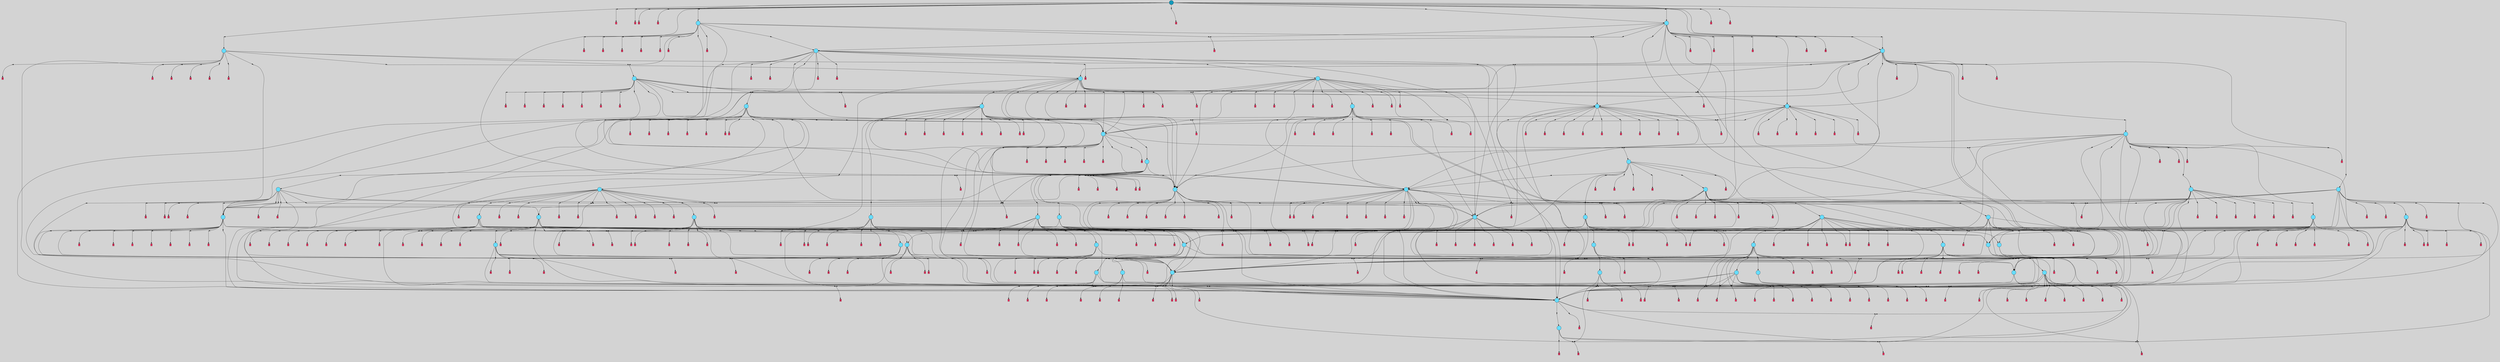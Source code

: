 // File exported with GEGELATI v1.3.1
// On the 2024-07-08 17:39:57
// With the MARL::MarlTPGGraphDotExporter
digraph{
	graph[pad = "0.212, 0.055" bgcolor = lightgray]
	node[shape=circle style = filled label = ""]
		T18 [fillcolor="#66ddff"]
		T109 [fillcolor="#66ddff"]
		T110 [fillcolor="#66ddff"]
		T284 [fillcolor="#66ddff"]
		T293 [fillcolor="#66ddff"]
		T365 [fillcolor="#66ddff"]
		T421 [fillcolor="#66ddff"]
		T466 [fillcolor="#66ddff"]
		T528 [fillcolor="#66ddff"]
		T789 [fillcolor="#66ddff"]
		T855 [fillcolor="#66ddff"]
		T956 [fillcolor="#66ddff"]
		T1026 [fillcolor="#66ddff"]
		T1193 [fillcolor="#66ddff"]
		T1275 [fillcolor="#66ddff"]
		T1278 [fillcolor="#66ddff"]
		T1361 [fillcolor="#66ddff"]
		T1383 [fillcolor="#66ddff"]
		T1445 [fillcolor="#66ddff"]
		T1555 [fillcolor="#66ddff"]
		T1580 [fillcolor="#66ddff"]
		T1788 [fillcolor="#66ddff"]
		T1878 [fillcolor="#66ddff"]
		T2099 [fillcolor="#66ddff"]
		T2185 [fillcolor="#66ddff"]
		T2215 [fillcolor="#66ddff"]
		T2363 [fillcolor="#66ddff"]
		T2444 [fillcolor="#66ddff"]
		T2555 [fillcolor="#66ddff"]
		T2599 [fillcolor="#66ddff"]
		T2629 [fillcolor="#66ddff"]
		T2775 [fillcolor="#66ddff"]
		T2855 [fillcolor="#66ddff"]
		T3048 [fillcolor="#66ddff"]
		T3249 [fillcolor="#66ddff"]
		T3319 [fillcolor="#66ddff"]
		T3405 [fillcolor="#66ddff"]
		T2382 [fillcolor="#66ddff"]
		T3513 [fillcolor="#66ddff"]
		T3568 [fillcolor="#66ddff"]
		T3787 [fillcolor="#66ddff"]
		T3849 [fillcolor="#66ddff"]
		T4165 [fillcolor="#66ddff"]
		T4408 [fillcolor="#66ddff"]
		T2712 [fillcolor="#66ddff"]
		T4592 [fillcolor="#66ddff"]
		T4603 [fillcolor="#66ddff"]
		T4816 [fillcolor="#66ddff"]
		T5156 [fillcolor="#66ddff"]
		T5157 [fillcolor="#66ddff"]
		T5230 [fillcolor="#66ddff"]
		T5632 [fillcolor="#66ddff"]
		T5927 [fillcolor="#66ddff"]
		T5951 [fillcolor="#66ddff"]
		T6141 [fillcolor="#66ddff"]
		T6661 [fillcolor="#66ddff"]
		T7232 [fillcolor="#66ddff"]
		T10455 [fillcolor="#1199bb"]
		P127281 [fillcolor="#cccccc" shape=point] //
		I127281 [shape=box style=invis label="2|3&3|1#4|6&#92;n2|5&1|6#3|5&#92;n2|5&0|3#3|4&#92;n4|1&2|2#1|6&#92;n1|0&1|1#2|0&#92;n1|3&1|1#2|7&#92;n"]
		P127281 -> I127281[style=invis]
		A78624 [fillcolor="#ff3366" shape=box margin=0.03 width=0 height=0 label="7"]
		T18 -> P127281 -> A78624
		P127282 [fillcolor="#cccccc" shape=point] //
		I127282 [shape=box style=invis label="0|4&1|3#2|6&#92;n4|4&3|0#0|1&#92;n0|6&1|2#1|1&#92;n1|3&3|7#3|1&#92;n5|6&2|0#0|4&#92;n6|1&1|6#3|7&#92;n5|4&4|2#3|2&#92;n5|5&1|5#4|6&#92;n"]
		P127282 -> I127282[style=invis]
		A78625 [fillcolor="#ff3366" shape=box margin=0.03 width=0 height=0 label="8"]
		T18 -> P127282 -> A78625
		P127283 [fillcolor="#cccccc" shape=point] //
		I127283 [shape=box style=invis label="7|6&4|7#0|1&#92;n2|5&2|5#1|0&#92;n7|1&3|4#1|6&#92;n4|3&1|3#0|6&#92;n"]
		P127283 -> I127283[style=invis]
		A78626 [fillcolor="#ff3366" shape=box margin=0.03 width=0 height=0 label="6"]
		T18 -> P127283 -> A78626
		P127284 [fillcolor="#cccccc" shape=point] //
		I127284 [shape=box style=invis label="3|5&2|5#2|1&#92;n4|6&4|1#0|3&#92;n"]
		P127284 -> I127284[style=invis]
		A78627 [fillcolor="#ff3366" shape=box margin=0.03 width=0 height=0 label="4"]
		T18 -> P127284 -> A78627
		P127285 [fillcolor="#cccccc" shape=point] //
		I127285 [shape=box style=invis label="2|3&3|1#4|6&#92;n2|5&1|6#3|5&#92;n2|5&0|3#3|4&#92;n1|0&1|1#2|0&#92;n4|1&2|2#1|6&#92;n1|3&1|7#2|7&#92;n"]
		P127285 -> I127285[style=invis]
		A78628 [fillcolor="#ff3366" shape=box margin=0.03 width=0 height=0 label="7"]
		T109 -> P127285 -> A78628
		P127286 [fillcolor="#cccccc" shape=point] //
		I127286 [shape=box style=invis label="3|0&0|4#3|6&#92;n0|4&1|3#2|6&#92;n5|6&2|0#0|4&#92;n0|6&1|2#1|1&#92;n1|3&3|7#3|1&#92;n4|4&3|0#0|1&#92;n6|1&1|6#3|7&#92;n5|4&4|2#3|2&#92;n5|5&1|1#4|6&#92;n"]
		P127286 -> I127286[style=invis]
		A78629 [fillcolor="#ff3366" shape=box margin=0.03 width=0 height=0 label="8"]
		T109 -> P127286 -> A78629
		P127287 [fillcolor="#cccccc" shape=point] //
		I127287 [shape=box style=invis label="4|0&2|2#1|3&#92;n6|7&2|0#1|7&#92;n7|2&4|0#2|0&#92;n7|0&2|2#4|1&#92;n2|2&2|1#3|0&#92;n7|0&3|6#1|6&#92;n2|0&2|3#0|4&#92;n"]
		P127287 -> I127287[style=invis]
		A78630 [fillcolor="#ff3366" shape=box margin=0.03 width=0 height=0 label="2"]
		T109 -> P127287 -> A78630
		P127288 [fillcolor="#cccccc" shape=point] //
		I127288 [shape=box style=invis label="0|5&4|2#1|6&#92;n4|7&4|7#1|0&#92;n1|3&2|4#1|2&#92;n0|4&3|7#2|7&#92;n7|0&2|2#1|5&#92;n8|0&3|3#0|1&#92;n3|4&4|3#2|1&#92;n7|3&0|7#4|3&#92;n3|5&3|2#3|5&#92;n7|2&0|7#1|0&#92;n"]
		P127288 -> I127288[style=invis]
		A78631 [fillcolor="#ff3366" shape=box margin=0.03 width=0 height=0 label="0"]
		T109 -> P127288 -> A78631
		T109 -> P127284
		P127289 [fillcolor="#cccccc" shape=point] //
		I127289 [shape=box style=invis label="8|2&4|4#3|1&#92;n2|3&1|5#1|6&#92;n2|2&1|1#3|7&#92;n4|5&3|1#0|1&#92;n4|5&2|6#3|5&#92;n"]
		P127289 -> I127289[style=invis]
		A78632 [fillcolor="#ff3366" shape=box margin=0.03 width=0 height=0 label="5"]
		T109 -> P127289 -> A78632
		P127290 [fillcolor="#cccccc" shape=point] //
		I127290 [shape=box style=invis label="5|4&2|3#4|0&#92;n6|4&3|7#3|3&#92;n7|3&3|6#2|3&#92;n7|3&1|0#3|0&#92;n1|5&2|3#4|5&#92;n5|3&3|1#4|7&#92;n1|6&0|0#4|5&#92;n"]
		P127290 -> I127290[style=invis]
		A78633 [fillcolor="#ff3366" shape=box margin=0.03 width=0 height=0 label="1"]
		T110 -> P127290 -> A78633
		P127291 [fillcolor="#cccccc" shape=point] //
		I127291 [shape=box style=invis label="8|4&2|4#1|7&#92;n8|3&1|3#4|7&#92;n"]
		P127291 -> I127291[style=invis]
		A78634 [fillcolor="#ff3366" shape=box margin=0.03 width=0 height=0 label="2"]
		T110 -> P127291 -> A78634
		T110 -> P127289
		P127292 [fillcolor="#cccccc" shape=point] //
		I127292 [shape=box style=invis label="8|6&2|6#3|3&#92;n7|0&1|4#3|6&#92;n1|0&0|5#2|2&#92;n3|4&1|1#3|7&#92;n0|5&3|0#2|5&#92;n7|5&2|0#0|6&#92;n"]
		P127292 -> I127292[style=invis]
		A78635 [fillcolor="#ff3366" shape=box margin=0.03 width=0 height=0 label="6"]
		T110 -> P127292 -> A78635
		P127293 [fillcolor="#cccccc" shape=point] //
		I127293 [shape=box style=invis label="5|6&4|7#1|7&#92;n3|0&1|0#1|3&#92;n"]
		P127293 -> I127293[style=invis]
		A78636 [fillcolor="#ff3366" shape=box margin=0.03 width=0 height=0 label="1"]
		T284 -> P127293 -> A78636
		P127294 [fillcolor="#cccccc" shape=point] //
		I127294 [shape=box style=invis label="8|6&2|6#3|3&#92;n1|0&0|5#2|2&#92;n7|5&2|0#0|6&#92;n0|5&3|0#2|5&#92;n3|4&1|1#0|7&#92;n"]
		P127294 -> I127294[style=invis]
		A78637 [fillcolor="#ff3366" shape=box margin=0.03 width=0 height=0 label="6"]
		T284 -> P127294 -> A78637
		T284 -> P127284
		P127295 [fillcolor="#cccccc" shape=point] //
		I127295 [shape=box style=invis label="2|5&1|6#3|5&#92;n2|3&3|1#4|6&#92;n2|5&0|3#3|4&#92;n4|1&2|2#1|1&#92;n1|0&1|1#2|0&#92;n"]
		P127295 -> I127295[style=invis]
		A78638 [fillcolor="#ff3366" shape=box margin=0.03 width=0 height=0 label="7"]
		T284 -> P127295 -> A78638
		T293 -> P127281
		P127296 [fillcolor="#cccccc" shape=point] //
		I127296 [shape=box style=invis label="3|0&2|3#4|0&#92;n4|3&2|2#4|6&#92;n2|0&2|5#3|4&#92;n"]
		P127296 -> I127296[style=invis]
		A78639 [fillcolor="#ff3366" shape=box margin=0.03 width=0 height=0 label="3"]
		T293 -> P127296 -> A78639
		T293 -> P127283
		P127297 [fillcolor="#cccccc" shape=point] //
		I127297 [shape=box style=invis label="0|5&4|2#1|6&#92;n1|3&2|4#1|2&#92;n4|7&4|7#1|0&#92;n0|4&3|7#2|7&#92;n7|0&2|2#1|5&#92;n6|5&4|2#1|1&#92;n8|0&3|3#0|1&#92;n3|4&4|3#2|1&#92;n7|3&0|7#4|3&#92;n3|5&3|1#3|5&#92;n"]
		P127297 -> I127297[style=invis]
		A78640 [fillcolor="#ff3366" shape=box margin=0.03 width=0 height=0 label="0"]
		T293 -> P127297 -> A78640
		P127298 [fillcolor="#cccccc" shape=point] //
		I127298 [shape=box style=invis label="4|5&4|7#0|5&#92;n6|6&3|0#0|4&#92;n7|6&1|7#1|2&#92;n2|4&1|6#2|7&#92;n1|0&2|7#3|1&#92;n6|5&1|5#4|6&#92;n0|2&1|2#0|1&#92;n7|4&4|3#2|7&#92;n"]
		P127298 -> I127298[style=invis]
		A78641 [fillcolor="#ff3366" shape=box margin=0.03 width=0 height=0 label="8"]
		T365 -> P127298 -> A78641
		T365 -> P127290
		P127299 [fillcolor="#cccccc" shape=point] //
		I127299 [shape=box style=invis label="2|3&2|1#4|6&#92;n2|5&1|6#3|5&#92;n2|5&0|3#3|4&#92;n1|3&1|1#2|7&#92;n1|0&1|1#2|0&#92;n4|1&2|2#1|6&#92;n"]
		P127299 -> I127299[style=invis]
		A78642 [fillcolor="#ff3366" shape=box margin=0.03 width=0 height=0 label="7"]
		T365 -> P127299 -> A78642
		T421 -> P127294
		P127300 [fillcolor="#cccccc" shape=point] //
		I127300 [shape=box style=invis label="2|1&3|4#4|6&#92;n0|2&3|5#0|5&#92;n7|5&4|0#2|6&#92;n0|3&1|3#1|3&#92;n7|0&3|4#4|1&#92;n8|1&3|4#2|4&#92;n"]
		P127300 -> I127300[style=invis]
		T421 -> P127300 -> T110
		P127301 [fillcolor="#cccccc" shape=point] //
		I127301 [shape=box style=invis label="6|1&1|1#1|3&#92;n7|2&4|0#3|7&#92;n2|3&0|1#0|6&#92;n5|7&0|5#1|4&#92;n2|5&3|4#0|5&#92;n7|1&3|7#0|3&#92;n4|2&3|2#0|2&#92;n7|2&2|2#0|4&#92;n5|4&2|3#0|6&#92;n5|7&2|3#3|7&#92;n"]
		P127301 -> I127301[style=invis]
		A78643 [fillcolor="#ff3366" shape=box margin=0.03 width=0 height=0 label="7"]
		T421 -> P127301 -> A78643
		P127302 [fillcolor="#cccccc" shape=point] //
		I127302 [shape=box style=invis label="5|7&2|3#3|7&#92;n5|7&0|5#1|4&#92;n2|5&3|5#0|5&#92;n7|1&3|7#0|3&#92;n4|2&3|2#0|2&#92;n3|4&0|3#1|3&#92;n7|2&2|2#0|4&#92;n2|3&0|1#0|6&#92;n2|3&3|2#1|2&#92;n7|2&2|0#3|7&#92;n"]
		P127302 -> I127302[style=invis]
		A78644 [fillcolor="#ff3366" shape=box margin=0.03 width=0 height=0 label="7"]
		T421 -> P127302 -> A78644
		T466 -> P127294
		T466 -> P127290
		P127303 [fillcolor="#cccccc" shape=point] //
		I127303 [shape=box style=invis label="2|5&0|3#3|4&#92;n2|6&0|7#3|4&#92;n2|5&1|6#3|5&#92;n4|5&2|0#1|6&#92;n1|0&1|1#0|0&#92;n1|3&2|1#2|7&#92;n"]
		P127303 -> I127303[style=invis]
		A78645 [fillcolor="#ff3366" shape=box margin=0.03 width=0 height=0 label="7"]
		T466 -> P127303 -> A78645
		P127304 [fillcolor="#cccccc" shape=point] //
		I127304 [shape=box style=invis label="2|0&2|7#4|7&#92;n7|2&2|0#3|7&#92;n2|3&0|1#0|6&#92;n5|7&0|5#1|4&#92;n3|4&0|3#1|3&#92;n7|1&3|7#0|3&#92;n2|5&3|4#0|1&#92;n7|2&2|2#0|4&#92;n5|4&2|3#0|6&#92;n5|1&2|3#3|7&#92;n"]
		P127304 -> I127304[style=invis]
		A78646 [fillcolor="#ff3366" shape=box margin=0.03 width=0 height=0 label="7"]
		T528 -> P127304 -> A78646
		P127305 [fillcolor="#cccccc" shape=point] //
		I127305 [shape=box style=invis label="6|7&2|1#4|6&#92;n3|6&2|7#2|1&#92;n0|0&0|0#3|0&#92;n3|6&1|2#4|2&#92;n4|1&1|6#2|1&#92;n1|1&1|5#4|4&#92;n"]
		P127305 -> I127305[style=invis]
		A78647 [fillcolor="#ff3366" shape=box margin=0.03 width=0 height=0 label="0"]
		T528 -> P127305 -> A78647
		P127306 [fillcolor="#cccccc" shape=point] //
		I127306 [shape=box style=invis label="2|3&3|3#4|6&#92;n2|5&1|6#3|5&#92;n2|5&0|3#3|4&#92;n1|3&1|1#2|7&#92;n1|0&1|1#2|0&#92;n4|1&2|2#1|6&#92;n"]
		P127306 -> I127306[style=invis]
		T528 -> P127306 -> T18
		T528 -> P127281
		P127307 [fillcolor="#cccccc" shape=point] //
		I127307 [shape=box style=invis label="5|1&1|2#3|6&#92;n5|7&0|5#0|4&#92;n1|0&2|7#0|4&#92;n"]
		P127307 -> I127307[style=invis]
		A78648 [fillcolor="#ff3366" shape=box margin=0.03 width=0 height=0 label="1"]
		T789 -> P127307 -> A78648
		T789 -> P127297
		P127308 [fillcolor="#cccccc" shape=point] //
		I127308 [shape=box style=invis label="1|3&1|1#2|7&#92;n2|5&0|3#3|4&#92;n2|5&1|6#3|5&#92;n1|0&3|1#2|0&#92;n3|2&2|7#3|4&#92;n2|3&3|0#4|6&#92;n"]
		P127308 -> I127308[style=invis]
		A78649 [fillcolor="#ff3366" shape=box margin=0.03 width=0 height=0 label="7"]
		T789 -> P127308 -> A78649
		P127309 [fillcolor="#cccccc" shape=point] //
		I127309 [shape=box style=invis label="8|6&2|6#3|3&#92;n1|0&0|5#2|2&#92;n0|5&3|0#2|5&#92;n7|5&2|0#0|6&#92;n3|2&1|1#0|7&#92;n"]
		P127309 -> I127309[style=invis]
		A78650 [fillcolor="#ff3366" shape=box margin=0.03 width=0 height=0 label="6"]
		T789 -> P127309 -> A78650
		P127310 [fillcolor="#cccccc" shape=point] //
		I127310 [shape=box style=invis label="0|5&4|2#1|6&#92;n1|3&2|4#0|2&#92;n4|7&4|7#1|0&#92;n0|4&3|7#2|7&#92;n7|0&2|2#1|5&#92;n3|4&4|3#2|1&#92;n8|0&3|3#0|1&#92;n6|5&4|2#1|1&#92;n7|3&0|7#4|3&#92;n3|5&3|1#3|5&#92;n"]
		P127310 -> I127310[style=invis]
		A78651 [fillcolor="#ff3366" shape=box margin=0.03 width=0 height=0 label="0"]
		T789 -> P127310 -> A78651
		P127311 [fillcolor="#cccccc" shape=point] //
		I127311 [shape=box style=invis label="4|7&2|2#2|1&#92;n4|6&3|1#1|4&#92;n0|6&1|7#4|3&#92;n6|7&0|1#3|5&#92;n0|4&4|1#2|2&#92;n3|0&2|5#0|0&#92;n1|6&4|1#2|2&#92;n5|2&3|4#2|3&#92;n"]
		P127311 -> I127311[style=invis]
		A78652 [fillcolor="#ff3366" shape=box margin=0.03 width=0 height=0 label="3"]
		T789 -> P127311 -> A78652
		P127312 [fillcolor="#cccccc" shape=point] //
		I127312 [shape=box style=invis label="7|5&2|0#0|6&#92;n1|0&0|5#2|2&#92;n8|2&2|6#3|3&#92;n0|5&3|0#2|5&#92;n3|4&1|1#0|7&#92;n"]
		P127312 -> I127312[style=invis]
		A78653 [fillcolor="#ff3366" shape=box margin=0.03 width=0 height=0 label="6"]
		T789 -> P127312 -> A78653
		P127313 [fillcolor="#cccccc" shape=point] //
		I127313 [shape=box style=invis label="3|0&0|7#3|2&#92;n3|0&2|3#4|4&#92;n4|3&2|2#4|6&#92;n"]
		P127313 -> I127313[style=invis]
		A78654 [fillcolor="#ff3366" shape=box margin=0.03 width=0 height=0 label="3"]
		T855 -> P127313 -> A78654
		P127314 [fillcolor="#cccccc" shape=point] //
		I127314 [shape=box style=invis label="7|6&1|5#2|7&#92;n8|2&2|4#3|1&#92;n1|0&4|2#1|3&#92;n3|2&2|0#3|2&#92;n5|3&1|5#1|6&#92;n6|2&1|1#3|7&#92;n4|5&2|6#0|5&#92;n5|6&1|3#3|4&#92;n"]
		P127314 -> I127314[style=invis]
		T855 -> P127314 -> T528
		P127315 [fillcolor="#cccccc" shape=point] //
		I127315 [shape=box style=invis label="7|7&4|6#4|3&#92;n5|3&1|1#1|6&#92;n0|0&1|2#3|5&#92;n"]
		P127315 -> I127315[style=invis]
		A78655 [fillcolor="#ff3366" shape=box margin=0.03 width=0 height=0 label="3"]
		T855 -> P127315 -> A78655
		P127316 [fillcolor="#cccccc" shape=point] //
		I127316 [shape=box style=invis label="3|4&1|1#4|7&#92;n1|0&0|5#2|2&#92;n7|5&2|0#0|6&#92;n8|6&2|6#3|3&#92;n"]
		P127316 -> I127316[style=invis]
		A78656 [fillcolor="#ff3366" shape=box margin=0.03 width=0 height=0 label="6"]
		T855 -> P127316 -> A78656
		P127317 [fillcolor="#cccccc" shape=point] //
		I127317 [shape=box style=invis label="2|7&4|2#0|6&#92;n6|5&3|2#4|6&#92;n8|6&0|5#4|0&#92;n2|4&4|2#1|1&#92;n1|6&4|5#2|3&#92;n"]
		P127317 -> I127317[style=invis]
		A78657 [fillcolor="#ff3366" shape=box margin=0.03 width=0 height=0 label="1"]
		T855 -> P127317 -> A78657
		P127318 [fillcolor="#cccccc" shape=point] //
		I127318 [shape=box style=invis label="1|6&4|1#2|2&#92;n4|7&2|2#2|3&#92;n0|6&1|7#4|3&#92;n6|7&0|1#3|5&#92;n3|0&2|5#0|0&#92;n7|7&4|2#4|3&#92;n5|2&3|3#2|3&#92;n"]
		P127318 -> I127318[style=invis]
		A78658 [fillcolor="#ff3366" shape=box margin=0.03 width=0 height=0 label="3"]
		T855 -> P127318 -> A78658
		T855 -> P127290
		P127319 [fillcolor="#cccccc" shape=point] //
		I127319 [shape=box style=invis label="8|6&2|6#3|3&#92;n1|0&0|5#2|2&#92;n5|4&4|0#0|0&#92;n3|3&0|5#4|2&#92;n0|5&3|0#2|5&#92;n3|4&1|1#0|7&#92;n"]
		P127319 -> I127319[style=invis]
		A78659 [fillcolor="#ff3366" shape=box margin=0.03 width=0 height=0 label="1"]
		T855 -> P127319 -> A78659
		P127320 [fillcolor="#cccccc" shape=point] //
		I127320 [shape=box style=invis label="4|7&2|2#4|6&#92;n3|0&2|4#1|6&#92;n0|0&3|1#1|0&#92;n"]
		P127320 -> I127320[style=invis]
		A78660 [fillcolor="#ff3366" shape=box margin=0.03 width=0 height=0 label="3"]
		T956 -> P127320 -> A78660
		T956 -> P127281
		T956 -> P127314
		T956 -> P127283
		P127321 [fillcolor="#cccccc" shape=point] //
		I127321 [shape=box style=invis label="7|0&3|6#2|0&#92;n2|5&1|6#3|5&#92;n2|5&0|3#3|4&#92;n4|1&2|2#1|6&#92;n2|3&3|1#4|6&#92;n1|3&1|1#2|7&#92;n"]
		P127321 -> I127321[style=invis]
		A78661 [fillcolor="#ff3366" shape=box margin=0.03 width=0 height=0 label="7"]
		T956 -> P127321 -> A78661
		P127322 [fillcolor="#cccccc" shape=point] //
		I127322 [shape=box style=invis label="5|7&4|0#3|1&#92;n7|0&1|3#3|0&#92;n1|6&0|0#4|5&#92;n3|2&2|0#1|2&#92;n7|3&3|6#2|6&#92;n7|6&1|0#3|0&#92;n"]
		P127322 -> I127322[style=invis]
		A78662 [fillcolor="#ff3366" shape=box margin=0.03 width=0 height=0 label="1"]
		T956 -> P127322 -> A78662
		P127323 [fillcolor="#cccccc" shape=point] //
		I127323 [shape=box style=invis label="7|3&1|1#1|5&#92;n0|7&2|4#2|1&#92;n4|6&3|3#0|4&#92;n6|7&0|7#3|7&#92;n"]
		P127323 -> I127323[style=invis]
		A78663 [fillcolor="#ff3366" shape=box margin=0.03 width=0 height=0 label="3"]
		T956 -> P127323 -> A78663
		P127324 [fillcolor="#cccccc" shape=point] //
		I127324 [shape=box style=invis label="0|4&0|2#1|5&#92;n7|0&0|1#1|7&#92;n1|2&4|3#4|4&#92;n"]
		P127324 -> I127324[style=invis]
		A78664 [fillcolor="#ff3366" shape=box margin=0.03 width=0 height=0 label="1"]
		T956 -> P127324 -> A78664
		P127325 [fillcolor="#cccccc" shape=point] //
		I127325 [shape=box style=invis label="0|5&4|2#1|6&#92;n1|1&2|4#1|2&#92;n4|7&4|7#1|0&#92;n0|4&3|7#2|7&#92;n7|0&2|2#1|5&#92;n7|3&0|7#4|3&#92;n8|0&3|3#0|1&#92;n6|5&4|2#1|1&#92;n8|6&4|2#3|1&#92;n3|5&3|1#3|5&#92;n"]
		P127325 -> I127325[style=invis]
		A78665 [fillcolor="#ff3366" shape=box margin=0.03 width=0 height=0 label="0"]
		T956 -> P127325 -> A78665
		P127326 [fillcolor="#cccccc" shape=point] //
		I127326 [shape=box style=invis label="4|1&2|2#1|2&#92;n0|7&1|1#0|6&#92;n1|3&1|1#2|7&#92;n2|5&0|3#2|4&#92;n4|2&2|1#2|7&#92;n6|5&1|6#3|5&#92;n7|7&1|1#3|6&#92;n"]
		P127326 -> I127326[style=invis]
		A78666 [fillcolor="#ff3366" shape=box margin=0.03 width=0 height=0 label="7"]
		T956 -> P127326 -> A78666
		T956 -> P127314
		P127327 [fillcolor="#cccccc" shape=point] //
		I127327 [shape=box style=invis label="3|4&1|4#0|7&#92;n7|5&2|0#0|6&#92;n1|0&0|5#2|2&#92;n4|6&2|6#3|3&#92;n"]
		P127327 -> I127327[style=invis]
		A78667 [fillcolor="#ff3366" shape=box margin=0.03 width=0 height=0 label="6"]
		T1026 -> P127327 -> A78667
		T1026 -> P127314
		P127328 [fillcolor="#cccccc" shape=point] //
		I127328 [shape=box style=invis label="4|7&2|2#2|3&#92;n0|6&1|7#4|3&#92;n6|7&0|1#3|5&#92;n3|0&2|5#0|0&#92;n1|6&4|1#2|2&#92;n5|2&3|3#2|3&#92;n"]
		P127328 -> I127328[style=invis]
		A78668 [fillcolor="#ff3366" shape=box margin=0.03 width=0 height=0 label="3"]
		T1026 -> P127328 -> A78668
		P127329 [fillcolor="#cccccc" shape=point] //
		I127329 [shape=box style=invis label="3|4&0|1#1|7&#92;n4|0&2|2#1|3&#92;n2|0&2|3#0|4&#92;n6|7&2|0#1|7&#92;n2|2&2|1#3|0&#92;n7|0&3|6#1|6&#92;n2|2&4|0#2|0&#92;n"]
		P127329 -> I127329[style=invis]
		A78669 [fillcolor="#ff3366" shape=box margin=0.03 width=0 height=0 label="2"]
		T1026 -> P127329 -> A78669
		P127330 [fillcolor="#cccccc" shape=point] //
		I127330 [shape=box style=invis label="6|2&0|7#2|1&#92;n3|0&3|0#2|6&#92;n8|6&2|6#4|0&#92;n1|3&2|7#2|6&#92;n2|5&0|2#0|6&#92;n2|5&4|2#0|4&#92;n7|0&3|2#3|5&#92;n1|6&1|4#3|7&#92;n"]
		P127330 -> I127330[style=invis]
		A78670 [fillcolor="#ff3366" shape=box margin=0.03 width=0 height=0 label="5"]
		T1193 -> P127330 -> A78670
		T1193 -> P127314
		P127331 [fillcolor="#cccccc" shape=point] //
		I127331 [shape=box style=invis label="4|1&1|2#1|6&#92;n1|3&1|7#2|7&#92;n1|0&1|1#2|0&#92;n2|5&1|5#3|0&#92;n1|0&2|4#0|3&#92;n7|7&1|1#2|1&#92;n"]
		P127331 -> I127331[style=invis]
		A78671 [fillcolor="#ff3366" shape=box margin=0.03 width=0 height=0 label="7"]
		T1193 -> P127331 -> A78671
		P127332 [fillcolor="#cccccc" shape=point] //
		I127332 [shape=box style=invis label="4|7&2|2#2|3&#92;n4|6&3|1#1|4&#92;n5|7&0|1#3|5&#92;n0|6&1|7#4|7&#92;n1|6&4|1#2|2&#92;n3|0&2|5#0|0&#92;n"]
		P127332 -> I127332[style=invis]
		A78672 [fillcolor="#ff3366" shape=box margin=0.03 width=0 height=0 label="3"]
		T1193 -> P127332 -> A78672
		P127333 [fillcolor="#cccccc" shape=point] //
		I127333 [shape=box style=invis label="4|0&0|3#2|7&#92;n5|6&1|3#3|4&#92;n8|2&2|4#3|1&#92;n1|0&4|2#1|3&#92;n3|7&2|0#3|2&#92;n5|3&1|5#1|6&#92;n6|2&1|1#3|7&#92;n4|5&2|6#0|5&#92;n7|6&1|5#2|7&#92;n"]
		P127333 -> I127333[style=invis]
		T1193 -> P127333 -> T528
		P127334 [fillcolor="#cccccc" shape=point] //
		I127334 [shape=box style=invis label="0|2&2|5#3|6&#92;n1|0&1|1#0|0&#92;n2|5&4|3#3|1&#92;n1|3&1|1#2|7&#92;n2|3&3|1#4|6&#92;n"]
		P127334 -> I127334[style=invis]
		A78673 [fillcolor="#ff3366" shape=box margin=0.03 width=0 height=0 label="7"]
		T1275 -> P127334 -> A78673
		T1275 -> P127286
		P127335 [fillcolor="#cccccc" shape=point] //
		I127335 [shape=box style=invis label="2|0&4|3#4|0&#92;n8|3&4|1#4|4&#92;n7|1&1|1#0|7&#92;n6|7&4|2#2|1&#92;n0|0&0|4#0|0&#92;n2|7&0|0#2|0&#92;n8|1&4|1#0|7&#92;n"]
		P127335 -> I127335[style=invis]
		A78674 [fillcolor="#ff3366" shape=box margin=0.03 width=0 height=0 label="3"]
		T1275 -> P127335 -> A78674
		P127336 [fillcolor="#cccccc" shape=point] //
		I127336 [shape=box style=invis label="2|0&2|7#4|7&#92;n7|2&2|0#3|7&#92;n5|4&2|3#0|6&#92;n5|7&0|5#1|4&#92;n3|4&0|3#1|3&#92;n1|6&4|5#1|1&#92;n5|1&3|3#3|7&#92;n2|5&3|4#0|5&#92;n7|2&2|1#0|4&#92;n2|3&0|1#0|6&#92;n"]
		P127336 -> I127336[style=invis]
		A78675 [fillcolor="#ff3366" shape=box margin=0.03 width=0 height=0 label="7"]
		T1275 -> P127336 -> A78675
		P127337 [fillcolor="#cccccc" shape=point] //
		I127337 [shape=box style=invis label="2|3&3|1#4|6&#92;n1|0&0|1#2|0&#92;n2|5&1|6#3|5&#92;n4|1&2|2#1|6&#92;n2|2&0|3#3|4&#92;n1|3&1|1#2|7&#92;n"]
		P127337 -> I127337[style=invis]
		A78676 [fillcolor="#ff3366" shape=box margin=0.03 width=0 height=0 label="7"]
		T1275 -> P127337 -> A78676
		P127338 [fillcolor="#cccccc" shape=point] //
		I127338 [shape=box style=invis label="1|0&1|1#2|0&#92;n3|1&3|2#1|6&#92;n2|5&0|3#3|4&#92;n2|3&3|1#1|0&#92;n1|0&2|1#2|7&#92;n2|6&1|6#3|5&#92;n1|3&1|1#1|7&#92;n6|7&4|6#2|2&#92;n"]
		P127338 -> I127338[style=invis]
		A78677 [fillcolor="#ff3366" shape=box margin=0.03 width=0 height=0 label="7"]
		T1275 -> P127338 -> A78677
		P127339 [fillcolor="#cccccc" shape=point] //
		I127339 [shape=box style=invis label="4|7&2|2#2|3&#92;n4|6&3|1#1|4&#92;n6|7&0|1#3|5&#92;n0|6&1|7#4|3&#92;n3|0&2|5#0|0&#92;n1|6&4|1#2|2&#92;n5|2&3|4#2|3&#92;n"]
		P127339 -> I127339[style=invis]
		A78678 [fillcolor="#ff3366" shape=box margin=0.03 width=0 height=0 label="3"]
		T1275 -> P127339 -> A78678
		P127340 [fillcolor="#cccccc" shape=point] //
		I127340 [shape=box style=invis label="2|1&0|3#3|4&#92;n1|0&2|1#3|6&#92;n3|2&3|1#4|6&#92;n1|3&1|1#2|7&#92;n0|2&3|2#0|5&#92;n4|1&2|3#1|6&#92;n"]
		P127340 -> I127340[style=invis]
		A78679 [fillcolor="#ff3366" shape=box margin=0.03 width=0 height=0 label="7"]
		T1275 -> P127340 -> A78679
		P127341 [fillcolor="#cccccc" shape=point] //
		I127341 [shape=box style=invis label="0|5&3|0#2|5&#92;n1|0&0|5#2|2&#92;n3|4&1|1#0|7&#92;n8|6&2|6#3|3&#92;n5|5&2|0#1|6&#92;n"]
		P127341 -> I127341[style=invis]
		A78680 [fillcolor="#ff3366" shape=box margin=0.03 width=0 height=0 label="6"]
		T1275 -> P127341 -> A78680
		P127342 [fillcolor="#cccccc" shape=point] //
		I127342 [shape=box style=invis label="4|6&0|3#1|3&#92;n5|3&0|0#1|4&#92;n5|5&3|1#1|2&#92;n4|2&4|0#2|3&#92;n6|5&4|4#2|4&#92;n4|2&4|2#2|7&#92;n0|5&3|0#4|5&#92;n4|4&2|4#0|7&#92;n8|0&2|1#0|1&#92;n"]
		P127342 -> I127342[style=invis]
		A78681 [fillcolor="#ff3366" shape=box margin=0.03 width=0 height=0 label="8"]
		T1275 -> P127342 -> A78681
		P127343 [fillcolor="#cccccc" shape=point] //
		I127343 [shape=box style=invis label="7|6&1|5#2|7&#92;n8|2&2|4#3|1&#92;n1|0&4|2#4|3&#92;n5|6&1|3#3|4&#92;n5|3&1|5#1|6&#92;n6|2&1|1#3|7&#92;n3|2&2|0#3|2&#92;n"]
		P127343 -> I127343[style=invis]
		T1275 -> P127343 -> T528
		P127344 [fillcolor="#cccccc" shape=point] //
		I127344 [shape=box style=invis label="0|5&4|2#1|6&#92;n6|5&4|2#1|1&#92;n4|7&4|7#1|0&#92;n0|4&3|7#2|7&#92;n3|4&4|3#2|1&#92;n1|3&2|4#2|2&#92;n7|0&3|3#0|1&#92;n7|0&2|2#1|5&#92;n7|3&0|7#4|3&#92;n3|5&3|1#3|5&#92;n"]
		P127344 -> I127344[style=invis]
		A78682 [fillcolor="#ff3366" shape=box margin=0.03 width=0 height=0 label="0"]
		T1275 -> P127344 -> A78682
		P127345 [fillcolor="#cccccc" shape=point] //
		I127345 [shape=box style=invis label="5|2&3|4#2|3&#92;n6|7&0|1#3|4&#92;n0|6&1|7#4|3&#92;n3|0&2|5#0|0&#92;n1|6&4|1#2|2&#92;n4|7&2|2#2|3&#92;n"]
		P127345 -> I127345[style=invis]
		A78683 [fillcolor="#ff3366" shape=box margin=0.03 width=0 height=0 label="3"]
		T1275 -> P127345 -> A78683
		T1275 -> P127290
		P127346 [fillcolor="#cccccc" shape=point] //
		I127346 [shape=box style=invis label="8|6&2|6#3|3&#92;n1|0&0|5#2|2&#92;n3|4&1|1#0|7&#92;n0|5&3|0#2|5&#92;n7|5&2|0#1|6&#92;n"]
		P127346 -> I127346[style=invis]
		A78684 [fillcolor="#ff3366" shape=box margin=0.03 width=0 height=0 label="6"]
		T1275 -> P127346 -> A78684
		P127347 [fillcolor="#cccccc" shape=point] //
		I127347 [shape=box style=invis label="3|4&0|6#2|1&#92;n4|7&2|2#2|3&#92;n1|6&4|1#2|2&#92;n6|7&0|1#3|5&#92;n0|6&1|7#4|3&#92;n3|0&2|4#0|0&#92;n7|7&4|2#4|3&#92;n5|2&3|3#4|3&#92;n"]
		P127347 -> I127347[style=invis]
		A78685 [fillcolor="#ff3366" shape=box margin=0.03 width=0 height=0 label="8"]
		T1278 -> P127347 -> A78685
		T1278 -> P127284
		P127348 [fillcolor="#cccccc" shape=point] //
		I127348 [shape=box style=invis label="1|0&2|5#4|2&#92;n8|6&2|6#3|3&#92;n0|5&3|0#2|5&#92;n5|7&1|4#1|6&#92;n5|4&2|0#3|1&#92;n7|5&2|0#3|6&#92;n"]
		P127348 -> I127348[style=invis]
		T1278 -> P127348 -> T293
		P127349 [fillcolor="#cccccc" shape=point] //
		I127349 [shape=box style=invis label="4|3&2|0#0|4&#92;n2|5&1|6#3|5&#92;n2|5&1|5#2|2&#92;n2|5&0|3#3|4&#92;n4|1&2|2#1|6&#92;n1|0&1|4#2|0&#92;n0|0&4|6#2|0&#92;n2|3&3|5#4|6&#92;n4|7&0|4#3|4&#92;n"]
		P127349 -> I127349[style=invis]
		T1278 -> P127349 -> T109
		P127350 [fillcolor="#cccccc" shape=point] //
		I127350 [shape=box style=invis label="6|2&2|1#0|2&#92;n7|0&4|4#0|6&#92;n6|5&0|3#1|6&#92;n2|7&4|1#0|3&#92;n4|1&2|2#0|6&#92;n6|6&2|0#2|0&#92;n6|5&0|3#0|4&#92;n5|5&1|3#3|5&#92;n"]
		P127350 -> I127350[style=invis]
		T1278 -> P127350 -> T421
		P127351 [fillcolor="#cccccc" shape=point] //
		I127351 [shape=box style=invis label="7|0&4|6#4|6&#92;n7|3&1|1#1|5&#92;n4|6&3|3#0|4&#92;n6|7&0|7#3|5&#92;n0|7&2|4#3|1&#92;n"]
		P127351 -> I127351[style=invis]
		A78686 [fillcolor="#ff3366" shape=box margin=0.03 width=0 height=0 label="3"]
		T1278 -> P127351 -> A78686
		P127352 [fillcolor="#cccccc" shape=point] //
		I127352 [shape=box style=invis label="5|2&3|3#4|3&#92;n0|6&1|7#0|3&#92;n4|7&2|2#2|3&#92;n2|3&1|5#4|1&#92;n6|7&0|1#1|5&#92;n3|0&2|5#0|0&#92;n7|7&4|2#4|3&#92;n3|0&0|6#2|1&#92;n"]
		P127352 -> I127352[style=invis]
		A78687 [fillcolor="#ff3366" shape=box margin=0.03 width=0 height=0 label="3"]
		T1278 -> P127352 -> A78687
		P127353 [fillcolor="#cccccc" shape=point] //
		I127353 [shape=box style=invis label="1|0&0|5#2|2&#92;n4|5&2|0#2|6&#92;n8|0&3|6#0|5&#92;n5|0&1|6#1|4&#92;n0|5&3|0#2|5&#92;n3|4&1|1#0|7&#92;n"]
		P127353 -> I127353[style=invis]
		T1278 -> P127353 -> T365
		P127354 [fillcolor="#cccccc" shape=point] //
		I127354 [shape=box style=invis label="7|6&4|7#0|1&#92;n4|2&1|3#0|6&#92;n7|1&3|4#1|6&#92;n"]
		P127354 -> I127354[style=invis]
		A78688 [fillcolor="#ff3366" shape=box margin=0.03 width=0 height=0 label="6"]
		T1278 -> P127354 -> A78688
		P127355 [fillcolor="#cccccc" shape=point] //
		I127355 [shape=box style=invis label="8|2&2|4#3|1&#92;n7|6&4|5#2|7&#92;n1|0&4|2#1|3&#92;n3|2&2|0#3|2&#92;n5|3&1|5#1|6&#92;n6|2&1|1#3|7&#92;n5|6&1|3#3|4&#92;n"]
		P127355 -> I127355[style=invis]
		T1278 -> P127355 -> T528
		T1278 -> P127318
		P127356 [fillcolor="#cccccc" shape=point] //
		I127356 [shape=box style=invis label="1|4&3|0#2|5&#92;n7|5&2|0#0|6&#92;n1|0&0|5#2|2&#92;n3|4&1|1#0|7&#92;n"]
		P127356 -> I127356[style=invis]
		A78689 [fillcolor="#ff3366" shape=box margin=0.03 width=0 height=0 label="6"]
		T1278 -> P127356 -> A78689
		P127357 [fillcolor="#cccccc" shape=point] //
		I127357 [shape=box style=invis label="4|4&4|1#0|3&#92;n3|5&2|5#2|1&#92;n"]
		P127357 -> I127357[style=invis]
		A78690 [fillcolor="#ff3366" shape=box margin=0.03 width=0 height=0 label="6"]
		T1361 -> P127357 -> A78690
		T1361 -> P127339
		P127358 [fillcolor="#cccccc" shape=point] //
		I127358 [shape=box style=invis label="7|5&2|1#3|5&#92;n8|3&3|6#2|5&#92;n1|1&0|5#1|6&#92;n6|7&4|6#3|1&#92;n4|0&2|4#2|4&#92;n0|7&1|3#1|6&#92;n4|4&4|3#1|6&#92;n5|5&2|0#0|6&#92;n"]
		P127358 -> I127358[style=invis]
		T1361 -> P127358 -> T284
		P127359 [fillcolor="#cccccc" shape=point] //
		I127359 [shape=box style=invis label="7|6&1|5#2|7&#92;n3|2&2|0#3|2&#92;n8|2&2|4#3|1&#92;n5|3&1|5#1|6&#92;n5|2&1|1#3|7&#92;n4|5&2|6#0|5&#92;n5|6&1|3#3|4&#92;n"]
		P127359 -> I127359[style=invis]
		T1361 -> P127359 -> T528
		P127360 [fillcolor="#cccccc" shape=point] //
		I127360 [shape=box style=invis label="8|0&2|3#3|0&#92;n8|5&3|7#2|2&#92;n0|3&1|6#3|6&#92;n2|3&1|1#3|6&#92;n4|5&2|4#0|4&#92;n7|3&0|1#2|5&#92;n0|2&1|0#3|6&#92;n8|3&2|0#3|7&#92;n1|2&4|2#3|3&#92;n"]
		P127360 -> I127360[style=invis]
		T1383 -> P127360 -> T528
		T1383 -> P127315
		P127361 [fillcolor="#cccccc" shape=point] //
		I127361 [shape=box style=invis label="1|6&4|1#2|2&#92;n4|7&2|2#2|3&#92;n0|6&1|7#4|3&#92;n5|2&3|3#2|3&#92;n6|7&0|1#3|5&#92;n3|0&2|5#0|0&#92;n7|7&4|2#4|7&#92;n3|1&1|3#0|4&#92;n"]
		P127361 -> I127361[style=invis]
		A78691 [fillcolor="#ff3366" shape=box margin=0.03 width=0 height=0 label="3"]
		T1383 -> P127361 -> A78691
		T1383 -> P127318
		P127362 [fillcolor="#cccccc" shape=point] //
		I127362 [shape=box style=invis label="1|0&0|5#2|2&#92;n7|5&2|0#0|6&#92;n3|1&2|3#3|5&#92;n1|5&3|0#2|5&#92;n3|4&1|1#0|7&#92;n"]
		P127362 -> I127362[style=invis]
		A78692 [fillcolor="#ff3366" shape=box margin=0.03 width=0 height=0 label="6"]
		T1383 -> P127362 -> A78692
		P127363 [fillcolor="#cccccc" shape=point] //
		I127363 [shape=box style=invis label="1|0&1|1#3|0&#92;n0|3&2|0#3|2&#92;n2|3&3|1#4|6&#92;n2|5&0|3#3|4&#92;n1|2&1|0#2|3&#92;n6|5&1|6#3|5&#92;n4|1&2|2#1|6&#92;n"]
		P127363 -> I127363[style=invis]
		A78693 [fillcolor="#ff3366" shape=box margin=0.03 width=0 height=0 label="7"]
		T1383 -> P127363 -> A78693
		T1383 -> P127342
		P127364 [fillcolor="#cccccc" shape=point] //
		I127364 [shape=box style=invis label="7|3&2|3#0|1&#92;n0|0&3|5#2|2&#92;n4|4&4|6#4|6&#92;n6|2&1|4#0|1&#92;n2|4&1|4#4|2&#92;n"]
		P127364 -> I127364[style=invis]
		A78694 [fillcolor="#ff3366" shape=box margin=0.03 width=0 height=0 label="7"]
		T1445 -> P127364 -> A78694
		P127365 [fillcolor="#cccccc" shape=point] //
		I127365 [shape=box style=invis label="2|7&2|6#3|7&#92;n3|0&2|4#3|6&#92;n0|4&1|3#2|6&#92;n0|6&1|2#1|1&#92;n1|3&3|7#3|1&#92;n1|3&0|4#4|6&#92;n5|4&4|2#1|2&#92;n6|1&1|6#3|7&#92;n4|4&3|0#0|1&#92;n"]
		P127365 -> I127365[style=invis]
		A78695 [fillcolor="#ff3366" shape=box margin=0.03 width=0 height=0 label="8"]
		T1445 -> P127365 -> A78695
		P127366 [fillcolor="#cccccc" shape=point] //
		I127366 [shape=box style=invis label="2|3&3|1#4|6&#92;n1|0&1|1#2|0&#92;n2|5&0|3#3|4&#92;n4|1&2|2#1|6&#92;n4|6&1|6#0|7&#92;n2|5&1|6#3|5&#92;n"]
		P127366 -> I127366[style=invis]
		A78696 [fillcolor="#ff3366" shape=box margin=0.03 width=0 height=0 label="7"]
		T1445 -> P127366 -> A78696
		P127367 [fillcolor="#cccccc" shape=point] //
		I127367 [shape=box style=invis label="0|5&4|2#0|4&#92;n2|7&4|1#0|6&#92;n6|5&3|2#4|6&#92;n8|6&0|5#4|0&#92;n"]
		P127367 -> I127367[style=invis]
		A78697 [fillcolor="#ff3366" shape=box margin=0.03 width=0 height=0 label="5"]
		T1445 -> P127367 -> A78697
		T1445 -> P127345
		P127368 [fillcolor="#cccccc" shape=point] //
		I127368 [shape=box style=invis label="0|7&0|4#2|2&#92;n2|5&2|6#2|4&#92;n3|0&4|3#4|6&#92;n0|7&4|3#0|3&#92;n1|2&0|5#3|3&#92;n0|3&1|5#3|7&#92;n4|6&0|0#0|6&#92;n"]
		P127368 -> I127368[style=invis]
		A78698 [fillcolor="#ff3366" shape=box margin=0.03 width=0 height=0 label="5"]
		T1445 -> P127368 -> A78698
		P127369 [fillcolor="#cccccc" shape=point] //
		I127369 [shape=box style=invis label="8|2&4|3#0|2&#92;n7|6&1|5#2|7&#92;n1|0&4|2#1|3&#92;n7|2&2|0#3|2&#92;n5|3&1|5#1|6&#92;n8|2&2|4#3|1&#92;n4|5&2|6#0|5&#92;n6|2&2|1#3|7&#92;n5|6&1|3#3|4&#92;n"]
		P127369 -> I127369[style=invis]
		T1445 -> P127369 -> T528
		P127370 [fillcolor="#cccccc" shape=point] //
		I127370 [shape=box style=invis label="7|2&2|0#3|7&#92;n5|4&2|3#0|6&#92;n5|7&0|5#1|4&#92;n2|5&3|4#0|5&#92;n7|1&3|7#0|3&#92;n4|2&3|2#0|2&#92;n3|4&0|3#1|3&#92;n7|2&2|2#0|4&#92;n2|3&0|1#0|6&#92;n5|7&2|3#3|7&#92;n"]
		P127370 -> I127370[style=invis]
		A78699 [fillcolor="#ff3366" shape=box margin=0.03 width=0 height=0 label="7"]
		T1445 -> P127370 -> A78699
		T1445 -> P127310
		T1555 -> P127335
		P127371 [fillcolor="#cccccc" shape=point] //
		I127371 [shape=box style=invis label="0|5&4|2#1|6&#92;n1|0&2|4#1|2&#92;n4|7&4|7#1|0&#92;n2|0&2|2#1|5&#92;n0|4&3|7#2|7&#92;n8|6&4|2#3|1&#92;n8|0&3|3#0|1&#92;n4|2&3|2#0|7&#92;n6|0&3|1#2|6&#92;n3|5&3|1#3|5&#92;n"]
		P127371 -> I127371[style=invis]
		A78700 [fillcolor="#ff3366" shape=box margin=0.03 width=0 height=0 label="0"]
		T1555 -> P127371 -> A78700
		T1555 -> P127336
		T1555 -> P127338
		T1555 -> P127339
		P127372 [fillcolor="#cccccc" shape=point] //
		I127372 [shape=box style=invis label="2|4&0|5#2|2&#92;n0|5&3|0#4|5&#92;n5|5&3|1#1|2&#92;n4|2&4|5#2|3&#92;n6|5&4|4#2|4&#92;n4|2&4|2#2|7&#92;n4|4&2|4#0|7&#92;n8|4&1|7#2|5&#92;n5|3&0|0#1|4&#92;n8|0&1|1#0|1&#92;n"]
		P127372 -> I127372[style=invis]
		T1555 -> P127372 -> T1275
		P127373 [fillcolor="#cccccc" shape=point] //
		I127373 [shape=box style=invis label="4|6&4|1#2|3&#92;n3|5&2|5#2|1&#92;n"]
		P127373 -> I127373[style=invis]
		A78701 [fillcolor="#ff3366" shape=box margin=0.03 width=0 height=0 label="4"]
		T1555 -> P127373 -> A78701
		P127374 [fillcolor="#cccccc" shape=point] //
		I127374 [shape=box style=invis label="0|5&4|2#1|6&#92;n1|0&2|4#1|2&#92;n3|5&3|1#3|5&#92;n7|3&0|7#4|3&#92;n7|0&2|2#1|5&#92;n0|7&3|7#2|7&#92;n4|2&3|2#0|7&#92;n8|0&3|3#0|1&#92;n8|6&4|2#3|1&#92;n4|7&4|7#1|0&#92;n"]
		P127374 -> I127374[style=invis]
		T1555 -> P127374 -> T1026
		P127375 [fillcolor="#cccccc" shape=point] //
		I127375 [shape=box style=invis label="4|5&2|6#0|5&#92;n1|0&4|2#1|3&#92;n3|2&2|0#3|2&#92;n5|3&3|5#2|6&#92;n7|6&1|5#2|7&#92;n6|2&1|1#3|7&#92;n5|6&1|3#3|4&#92;n"]
		P127375 -> I127375[style=invis]
		T1555 -> P127375 -> T528
		T1555 -> P127373
		P127376 [fillcolor="#cccccc" shape=point] //
		I127376 [shape=box style=invis label="2|2&4|7#4|6&#92;n1|0&2|2#3|0&#92;n2|2&3|1#4|3&#92;n8|2&3|1#3|7&#92;n4|6&3|3#2|0&#92;n"]
		P127376 -> I127376[style=invis]
		A78702 [fillcolor="#ff3366" shape=box margin=0.03 width=0 height=0 label="3"]
		T1555 -> P127376 -> A78702
		P127377 [fillcolor="#cccccc" shape=point] //
		I127377 [shape=box style=invis label="1|0&1|1#3|0&#92;n4|1&2|2#1|6&#92;n2|5&0|3#3|4&#92;n1|2&1|0#2|3&#92;n6|5&1|6#3|5&#92;n0|3&2|2#3|2&#92;n"]
		P127377 -> I127377[style=invis]
		A78703 [fillcolor="#ff3366" shape=box margin=0.03 width=0 height=0 label="7"]
		T1555 -> P127377 -> A78703
		P127378 [fillcolor="#cccccc" shape=point] //
		I127378 [shape=box style=invis label="3|1&0|6#2|1&#92;n4|7&2|2#2|3&#92;n3|0&2|5#0|0&#92;n6|7&0|7#3|5&#92;n5|2&3|3#4|3&#92;n1|6&4|1#2|2&#92;n0|6&1|7#0|3&#92;n"]
		P127378 -> I127378[style=invis]
		A78704 [fillcolor="#ff3366" shape=box margin=0.03 width=0 height=0 label="3"]
		T1580 -> P127378 -> A78704
		P127379 [fillcolor="#cccccc" shape=point] //
		I127379 [shape=box style=invis label="7|6&1|5#2|7&#92;n6|6&2|7#2|2&#92;n8|2&2|4#3|7&#92;n4|5&2|2#0|5&#92;n3|2&2|0#3|2&#92;n5|6&1|3#3|4&#92;n6|2&1|1#3|7&#92;n1|0&4|2#1|3&#92;n"]
		P127379 -> I127379[style=invis]
		T1580 -> P127379 -> T528
		P127380 [fillcolor="#cccccc" shape=point] //
		I127380 [shape=box style=invis label="5|3&0|0#1|4&#92;n4|6&0|3#1|3&#92;n5|5&3|1#1|2&#92;n4|2&4|0#2|3&#92;n6|5&4|2#2|4&#92;n4|2&4|2#2|7&#92;n0|5&3|0#4|5&#92;n4|4&2|4#0|7&#92;n8|0&2|1#0|1&#92;n"]
		P127380 -> I127380[style=invis]
		A78705 [fillcolor="#ff3366" shape=box margin=0.03 width=0 height=0 label="8"]
		T1580 -> P127380 -> A78705
		P127381 [fillcolor="#cccccc" shape=point] //
		I127381 [shape=box style=invis label="4|7&2|3#4|7&#92;n3|6&3|6#1|5&#92;n3|4&1|1#0|7&#92;n7|5&2|0#0|6&#92;n8|6&2|6#2|3&#92;n7|2&0|1#3|3&#92;n0|5&3|0#2|5&#92;n1|0&0|4#2|2&#92;n"]
		P127381 -> I127381[style=invis]
		A78706 [fillcolor="#ff3366" shape=box margin=0.03 width=0 height=0 label="6"]
		T1580 -> P127381 -> A78706
		P127382 [fillcolor="#cccccc" shape=point] //
		I127382 [shape=box style=invis label="7|0&0|1#2|2&#92;n1|2&1|5#0|7&#92;n6|7&4|2#4|6&#92;n6|6&4|3#0|5&#92;n0|1&4|5#0|4&#92;n"]
		P127382 -> I127382[style=invis]
		A78707 [fillcolor="#ff3366" shape=box margin=0.03 width=0 height=0 label="5"]
		T1580 -> P127382 -> A78707
		T1788 -> P127347
		P127383 [fillcolor="#cccccc" shape=point] //
		I127383 [shape=box style=invis label="2|5&1|6#3|5&#92;n1|3&1|1#2|2&#92;n4|1&2|2#1|6&#92;n1|0&1|4#2|0&#92;n0|0&4|6#0|0&#92;n4|3&2|0#0|4&#92;n2|3&3|5#4|6&#92;n4|7&0|4#3|5&#92;n"]
		P127383 -> I127383[style=invis]
		T1788 -> P127383 -> T109
		P127384 [fillcolor="#cccccc" shape=point] //
		I127384 [shape=box style=invis label="5|2&3|4#2|3&#92;n4|6&3|1#1|4&#92;n0|6&1|7#4|3&#92;n6|3&1|6#4|2&#92;n4|7&2|2#2|2&#92;n3|0&2|5#0|0&#92;n"]
		P127384 -> I127384[style=invis]
		A78708 [fillcolor="#ff3366" shape=box margin=0.03 width=0 height=0 label="3"]
		T1788 -> P127384 -> A78708
		P127385 [fillcolor="#cccccc" shape=point] //
		I127385 [shape=box style=invis label="4|2&1|3#1|3&#92;n2|5&0|3#3|4&#92;n2|0&1|6#3|7&#92;n1|3&4|1#2|2&#92;n3|7&0|6#3|7&#92;n"]
		P127385 -> I127385[style=invis]
		A78709 [fillcolor="#ff3366" shape=box margin=0.03 width=0 height=0 label="7"]
		T1788 -> P127385 -> A78709
		T1788 -> P127318
		P127386 [fillcolor="#cccccc" shape=point] //
		I127386 [shape=box style=invis label="1|6&2|3#3|3&#92;n2|0&1|3#4|6&#92;n8|3&2|6#3|3&#92;n3|5&4|0#1|5&#92;n"]
		P127386 -> I127386[style=invis]
		A78710 [fillcolor="#ff3366" shape=box margin=0.03 width=0 height=0 label="1"]
		T1788 -> P127386 -> A78710
		P127387 [fillcolor="#cccccc" shape=point] //
		I127387 [shape=box style=invis label="3|4&0|6#2|1&#92;n4|7&2|2#2|3&#92;n1|6&4|1#2|2&#92;n6|7&0|1#3|5&#92;n7|5&4|2#4|3&#92;n0|6&1|7#4|3&#92;n3|0&2|4#0|0&#92;n4|6&3|1#1|1&#92;n5|2&3|3#4|3&#92;n"]
		P127387 -> I127387[style=invis]
		A78711 [fillcolor="#ff3366" shape=box margin=0.03 width=0 height=0 label="8"]
		T1788 -> P127387 -> A78711
		P127388 [fillcolor="#cccccc" shape=point] //
		I127388 [shape=box style=invis label="8|6&2|0#3|3&#92;n1|0&0|5#2|2&#92;n0|5&3|0#2|5&#92;n3|4&1|1#0|7&#92;n7|5&2|0#0|6&#92;n7|3&1|3#1|5&#92;n"]
		P127388 -> I127388[style=invis]
		T1788 -> P127388 -> T1193
		P127389 [fillcolor="#cccccc" shape=point] //
		I127389 [shape=box style=invis label="3|0&0|4#3|6&#92;n4|4&1|3#2|6&#92;n5|6&2|0#0|4&#92;n0|6&1|2#1|1&#92;n1|3&3|7#3|1&#92;n4|4&3|0#0|1&#92;n5|4&4|2#3|2&#92;n6|1&1|6#3|7&#92;n5|5&1|1#4|6&#92;n"]
		P127389 -> I127389[style=invis]
		A78712 [fillcolor="#ff3366" shape=box margin=0.03 width=0 height=0 label="8"]
		T1788 -> P127389 -> A78712
		P127390 [fillcolor="#cccccc" shape=point] //
		I127390 [shape=box style=invis label="1|0&2|5#4|2&#92;n8|6&2|6#3|3&#92;n5|4&2|0#3|1&#92;n5|7&1|4#1|6&#92;n4|3&2|4#2|2&#92;n0|5&3|0#2|5&#92;n7|5&0|0#3|6&#92;n"]
		P127390 -> I127390[style=invis]
		T1878 -> P127390 -> T293
		P127391 [fillcolor="#cccccc" shape=point] //
		I127391 [shape=box style=invis label="2|5&0|3#3|4&#92;n2|5&1|6#3|5&#92;n4|3&2|0#0|4&#92;n4|1&2|2#1|6&#92;n1|0&1|4#2|0&#92;n0|0&4|6#2|0&#92;n1|3&1|1#2|2&#92;n2|3&3|5#4|6&#92;n4|7&0|4#3|5&#92;n"]
		P127391 -> I127391[style=invis]
		T1878 -> P127391 -> T109
		P127392 [fillcolor="#cccccc" shape=point] //
		I127392 [shape=box style=invis label="8|6&2|6#2|3&#92;n3|4&1|1#0|7&#92;n1|0&0|5#2|2&#92;n0|0&3|0#2|5&#92;n7|5&2|0#0|6&#92;n"]
		P127392 -> I127392[style=invis]
		A78713 [fillcolor="#ff3366" shape=box margin=0.03 width=0 height=0 label="6"]
		T1878 -> P127392 -> A78713
		P127393 [fillcolor="#cccccc" shape=point] //
		I127393 [shape=box style=invis label="8|3&1|1#0|3&#92;n3|1&2|2#1|6&#92;n2|1&0|3#3|4&#92;n"]
		P127393 -> I127393[style=invis]
		A78714 [fillcolor="#ff3366" shape=box margin=0.03 width=0 height=0 label="7"]
		T1878 -> P127393 -> A78714
		P127394 [fillcolor="#cccccc" shape=point] //
		I127394 [shape=box style=invis label="5|6&4|4#4|0&#92;n1|0&1|7#4|5&#92;n"]
		P127394 -> I127394[style=invis]
		A78715 [fillcolor="#ff3366" shape=box margin=0.03 width=0 height=0 label="4"]
		T1878 -> P127394 -> A78715
		P127395 [fillcolor="#cccccc" shape=point] //
		I127395 [shape=box style=invis label="5|3&3|0#1|4&#92;n5|5&3|1#1|2&#92;n4|4&2|4#0|7&#92;n6|5&4|4#2|4&#92;n4|2&4|2#2|7&#92;n0|5&3|0#4|5&#92;n4|2&4|0#2|3&#92;n8|0&2|1#0|1&#92;n"]
		P127395 -> I127395[style=invis]
		A78716 [fillcolor="#ff3366" shape=box margin=0.03 width=0 height=0 label="8"]
		T1878 -> P127395 -> A78716
		P127396 [fillcolor="#cccccc" shape=point] //
		I127396 [shape=box style=invis label="3|0&2|5#0|0&#92;n7|0&0|0#2|5&#92;n4|7&2|2#2|3&#92;n3|6&1|7#0|3&#92;n6|7&0|1#3|5&#92;n5|2&3|3#4|3&#92;n7|7&4|2#4|4&#92;n3|4&0|6#2|1&#92;n"]
		P127396 -> I127396[style=invis]
		A78717 [fillcolor="#ff3366" shape=box margin=0.03 width=0 height=0 label="3"]
		T1878 -> P127396 -> A78717
		P127397 [fillcolor="#cccccc" shape=point] //
		I127397 [shape=box style=invis label="4|1&2|6#1|6&#92;n6|6&2|1#0|5&#92;n7|0&0|5#1|5&#92;n2|4&1|1#4|6&#92;n2|2&0|3#3|4&#92;n"]
		P127397 -> I127397[style=invis]
		A78718 [fillcolor="#ff3366" shape=box margin=0.03 width=0 height=0 label="7"]
		T1878 -> P127397 -> A78718
		T1878 -> P127343
		T1878 -> P127305
		P127398 [fillcolor="#cccccc" shape=point] //
		I127398 [shape=box style=invis label="4|1&1|7#0|7&#92;n2|3&2|1#1|0&#92;n1|0&1|1#2|0&#92;n1|0&2|1#2|0&#92;n1|3&1|1#4|7&#92;n2|3&1|5#4|4&#92;n8|3&2|1#4|6&#92;n2|7&1|2#1|3&#92;n6|7&4|6#2|2&#92;n"]
		P127398 -> I127398[style=invis]
		T1878 -> P127398 -> T956
		P127399 [fillcolor="#cccccc" shape=point] //
		I127399 [shape=box style=invis label="2|1&0|3#3|4&#92;n1|3&1|1#2|7&#92;n3|2&3|1#4|6&#92;n4|3&2|6#4|0&#92;n1|0&2|1#3|6&#92;n0|4&3|2#0|5&#92;n"]
		P127399 -> I127399[style=invis]
		A78719 [fillcolor="#ff3366" shape=box margin=0.03 width=0 height=0 label="7"]
		T1878 -> P127399 -> A78719
		P127400 [fillcolor="#cccccc" shape=point] //
		I127400 [shape=box style=invis label="7|0&3|0#3|0&#92;n5|4&2|3#4|7&#92;n6|6&2|0#3|1&#92;n6|4&3|0#3|3&#92;n"]
		P127400 -> I127400[style=invis]
		A78720 [fillcolor="#ff3366" shape=box margin=0.03 width=0 height=0 label="1"]
		T2099 -> P127400 -> A78720
		T2099 -> P127391
		P127401 [fillcolor="#cccccc" shape=point] //
		I127401 [shape=box style=invis label="8|7&0|0#1|5&#92;n3|2&1|3#1|0&#92;n1|6&3|0#3|1&#92;n6|0&2|2#4|0&#92;n6|7&2|1#0|5&#92;n1|2&1|5#2|2&#92;n"]
		P127401 -> I127401[style=invis]
		A78721 [fillcolor="#ff3366" shape=box margin=0.03 width=0 height=0 label="6"]
		T2099 -> P127401 -> A78721
		P127402 [fillcolor="#cccccc" shape=point] //
		I127402 [shape=box style=invis label="7|4&1|3#1|4&#92;n0|0&2|7#0|1&#92;n1|5&2|3#4|1&#92;n2|3&1|5#1|6&#92;n4|4&3|1#0|6&#92;n4|4&2|6#4|5&#92;n"]
		P127402 -> I127402[style=invis]
		A78722 [fillcolor="#ff3366" shape=box margin=0.03 width=0 height=0 label="5"]
		T2099 -> P127402 -> A78722
		P127403 [fillcolor="#cccccc" shape=point] //
		I127403 [shape=box style=invis label="3|0&2|5#0|0&#92;n6|0&0|0#2|5&#92;n4|7&2|2#2|3&#92;n6|7&0|1#3|5&#92;n3|6&1|7#0|3&#92;n7|7&4|2#4|4&#92;n3|4&0|6#2|1&#92;n"]
		P127403 -> I127403[style=invis]
		A78723 [fillcolor="#ff3366" shape=box margin=0.03 width=0 height=0 label="3"]
		T2099 -> P127403 -> A78723
		P127404 [fillcolor="#cccccc" shape=point] //
		I127404 [shape=box style=invis label="7|7&4|2#4|3&#92;n3|2&3|3#2|0&#92;n3|2&4|7#3|3&#92;n0|1&1|5#4|3&#92;n5|3&4|3#1|4&#92;n5|0&0|4#4|2&#92;n"]
		P127404 -> I127404[style=invis]
		A78724 [fillcolor="#ff3366" shape=box margin=0.03 width=0 height=0 label="3"]
		T2099 -> P127404 -> A78724
		P127405 [fillcolor="#cccccc" shape=point] //
		I127405 [shape=box style=invis label="7|6&1|5#2|7&#92;n8|2&2|4#3|1&#92;n1|0&4|2#4|3&#92;n3|2&2|0#3|2&#92;n6|2&1|1#3|0&#92;n5|3&1|5#1|6&#92;n5|2&3|6#2|1&#92;n"]
		P127405 -> I127405[style=invis]
		T2099 -> P127405 -> T528
		P127406 [fillcolor="#cccccc" shape=point] //
		I127406 [shape=box style=invis label="3|0&2|5#0|0&#92;n0|6&1|7#4|3&#92;n4|7&2|2#2|7&#92;n4|6&3|1#1|4&#92;n5|2&3|4#2|3&#92;n"]
		P127406 -> I127406[style=invis]
		A78725 [fillcolor="#ff3366" shape=box margin=0.03 width=0 height=0 label="3"]
		T2099 -> P127406 -> A78725
		P127407 [fillcolor="#cccccc" shape=point] //
		I127407 [shape=box style=invis label="1|0&4|2#1|3&#92;n8|2&2|4#3|1&#92;n0|1&4|2#3|3&#92;n7|6&1|0#2|7&#92;n3|2&2|1#3|2&#92;n6|2&1|1#3|7&#92;n4|5&2|6#0|5&#92;n"]
		P127407 -> I127407[style=invis]
		T2099 -> P127407 -> T528
		T2099 -> P127342
		P127408 [fillcolor="#cccccc" shape=point] //
		I127408 [shape=box style=invis label="8|6&2|6#3|3&#92;n0|5&3|0#2|5&#92;n7|5&2|0#0|6&#92;n3|2&0|1#0|7&#92;n"]
		P127408 -> I127408[style=invis]
		A78726 [fillcolor="#ff3366" shape=box margin=0.03 width=0 height=0 label="6"]
		T2099 -> P127408 -> A78726
		P127409 [fillcolor="#cccccc" shape=point] //
		I127409 [shape=box style=invis label="7|7&1|5#2|7&#92;n3|2&2|0#3|2&#92;n1|0&4|2#4|3&#92;n5|6&1|3#3|4&#92;n6|2&1|1#3|7&#92;n8|2&1|0#4|7&#92;n8|2&2|4#3|1&#92;n"]
		P127409 -> I127409[style=invis]
		T2099 -> P127409 -> T1580
		P127410 [fillcolor="#cccccc" shape=point] //
		I127410 [shape=box style=invis label="2|3&3|1#4|6&#92;n1|3&1|1#2|7&#92;n2|5&0|3#3|4&#92;n4|1&2|2#1|6&#92;n7|0&1|1#2|0&#92;n1|5&3|0#3|0&#92;n2|5&1|6#3|5&#92;n"]
		P127410 -> I127410[style=invis]
		A78727 [fillcolor="#ff3366" shape=box margin=0.03 width=0 height=0 label="7"]
		T2099 -> P127410 -> A78727
		P127411 [fillcolor="#cccccc" shape=point] //
		I127411 [shape=box style=invis label="0|0&4|2#0|4&#92;n8|2&1|4#3|3&#92;n2|7&4|1#0|6&#92;n6|5&3|2#4|6&#92;n8|6&0|5#4|0&#92;n"]
		P127411 -> I127411[style=invis]
		A78728 [fillcolor="#ff3366" shape=box margin=0.03 width=0 height=0 label="5"]
		T2185 -> P127411 -> A78728
		P127412 [fillcolor="#cccccc" shape=point] //
		I127412 [shape=box style=invis label="3|4&0|6#2|1&#92;n2|3&2|2#3|4&#92;n4|7&2|2#2|3&#92;n3|0&2|4#0|0&#92;n6|7&0|1#3|5&#92;n0|6&1|7#4|3&#92;n1|6&4|1#0|2&#92;n7|7&4|2#4|3&#92;n5|2&3|3#4|3&#92;n"]
		P127412 -> I127412[style=invis]
		A78729 [fillcolor="#ff3366" shape=box margin=0.03 width=0 height=0 label="8"]
		T2185 -> P127412 -> A78729
		T2185 -> P127349
		T2185 -> P127350
		P127413 [fillcolor="#cccccc" shape=point] //
		I127413 [shape=box style=invis label="5|2&3|3#4|3&#92;n0|6&1|7#0|3&#92;n4|7&2|2#2|3&#92;n6|7&0|1#1|5&#92;n3|0&2|5#0|0&#92;n1|6&4|1#2|2&#92;n7|7&4|2#4|1&#92;n3|4&0|6#2|1&#92;n"]
		P127413 -> I127413[style=invis]
		A78730 [fillcolor="#ff3366" shape=box margin=0.03 width=0 height=0 label="3"]
		T2185 -> P127413 -> A78730
		T2185 -> P127283
		P127414 [fillcolor="#cccccc" shape=point] //
		I127414 [shape=box style=invis label="0|0&2|7#4|2&#92;n0|1&1|2#0|0&#92;n0|7&2|4#2|1&#92;n4|6&3|3#2|4&#92;n6|7&3|0#3|7&#92;n"]
		P127414 -> I127414[style=invis]
		A78731 [fillcolor="#ff3366" shape=box margin=0.03 width=0 height=0 label="3"]
		T2185 -> P127414 -> A78731
		P127415 [fillcolor="#cccccc" shape=point] //
		I127415 [shape=box style=invis label="6|7&0|1#3|5&#92;n4|6&3|1#1|4&#92;n4|7&2|2#1|3&#92;n0|6&1|7#4|3&#92;n3|0&2|5#0|0&#92;n1|6&4|1#2|2&#92;n"]
		P127415 -> I127415[style=invis]
		A78732 [fillcolor="#ff3366" shape=box margin=0.03 width=0 height=0 label="3"]
		T2185 -> P127415 -> A78732
		P127416 [fillcolor="#cccccc" shape=point] //
		I127416 [shape=box style=invis label="2|2&0|0#1|0&#92;n7|4&2|0#2|2&#92;n3|0&3|0#1|2&#92;n3|0&1|0#1|3&#92;n"]
		P127416 -> I127416[style=invis]
		A78733 [fillcolor="#ff3366" shape=box margin=0.03 width=0 height=0 label="1"]
		T2185 -> P127416 -> A78733
		T2185 -> P127290
		P127417 [fillcolor="#cccccc" shape=point] //
		I127417 [shape=box style=invis label="1|6&2|3#3|3&#92;n8|3&2|6#3|3&#92;n2|0&1|3#4|6&#92;n3|3&4|0#1|5&#92;n"]
		P127417 -> I127417[style=invis]
		A78734 [fillcolor="#ff3366" shape=box margin=0.03 width=0 height=0 label="1"]
		T2185 -> P127417 -> A78734
		T2185 -> P127403
		T2185 -> P127301
		P127418 [fillcolor="#cccccc" shape=point] //
		I127418 [shape=box style=invis label="4|2&2|6#0|7&#92;n3|3&4|2#1|6&#92;n1|0&4|3#3|1&#92;n7|6&1|3#3|4&#92;n5|1&1|5#2|7&#92;n7|4&3|5#0|5&#92;n"]
		P127418 -> I127418[style=invis]
		T2215 -> P127418 -> T528
		P127419 [fillcolor="#cccccc" shape=point] //
		I127419 [shape=box style=invis label="8|3&2|6#3|3&#92;n1|6&2|3#3|3&#92;n2|0&1|3#4|6&#92;n3|4&4|0#1|5&#92;n0|6&1|6#1|5&#92;n"]
		P127419 -> I127419[style=invis]
		A78735 [fillcolor="#ff3366" shape=box margin=0.03 width=0 height=0 label="1"]
		T2215 -> P127419 -> A78735
		T2215 -> P127318
		P127420 [fillcolor="#cccccc" shape=point] //
		I127420 [shape=box style=invis label="0|0&2|7#2|2&#92;n6|4&0|2#4|7&#92;n1|3&4|5#1|1&#92;n"]
		P127420 -> I127420[style=invis]
		A78736 [fillcolor="#ff3366" shape=box margin=0.03 width=0 height=0 label="8"]
		T2215 -> P127420 -> A78736
		T2215 -> P127350
		P127421 [fillcolor="#cccccc" shape=point] //
		I127421 [shape=box style=invis label="3|7&3|2#3|5&#92;n1|3&2|4#1|2&#92;n3|4&4|3#2|1&#92;n0|4&3|7#2|7&#92;n7|0&2|2#1|5&#92;n8|1&1|3#0|1&#92;n4|7&4|7#1|0&#92;n0|5&4|2#1|6&#92;n7|3&0|7#4|3&#92;n7|2&0|1#1|0&#92;n"]
		P127421 -> I127421[style=invis]
		T2215 -> P127421 -> T1555
		P127422 [fillcolor="#cccccc" shape=point] //
		I127422 [shape=box style=invis label="3|0&3|0#1|2&#92;n8|7&1|7#2|6&#92;n2|1&4|3#3|5&#92;n2|5&4|2#4|6&#92;n7|1&0|4#1|6&#92;n"]
		P127422 -> I127422[style=invis]
		T2215 -> P127422 -> T1878
		P127423 [fillcolor="#cccccc" shape=point] //
		I127423 [shape=box style=invis label="4|6&0|3#1|3&#92;n5|3&0|0#1|4&#92;n5|5&3|1#1|2&#92;n4|2&4|0#2|7&#92;n4|4&2|4#0|7&#92;n4|2&4|2#2|7&#92;n3|5&4|7#2|3&#92;n0|5&3|0#4|5&#92;n6|5&4|4#2|4&#92;n8|0&2|1#0|1&#92;n"]
		P127423 -> I127423[style=invis]
		A78737 [fillcolor="#ff3366" shape=box margin=0.03 width=0 height=0 label="8"]
		T2215 -> P127423 -> A78737
		P127424 [fillcolor="#cccccc" shape=point] //
		I127424 [shape=box style=invis label="8|6&2|6#3|3&#92;n7|0&0|5#2|2&#92;n0|5&3|0#2|5&#92;n7|5&2|0#0|6&#92;n"]
		P127424 -> I127424[style=invis]
		A78738 [fillcolor="#ff3366" shape=box margin=0.03 width=0 height=0 label="6"]
		T2215 -> P127424 -> A78738
		P127425 [fillcolor="#cccccc" shape=point] //
		I127425 [shape=box style=invis label="0|2&3|3#0|5&#92;n3|3&4|3#2|1&#92;n0|3&2|4#3|3&#92;n3|3&2|5#1|4&#92;n5|0&3|7#3|2&#92;n"]
		P127425 -> I127425[style=invis]
		A78739 [fillcolor="#ff3366" shape=box margin=0.03 width=0 height=0 label="4"]
		T2215 -> P127425 -> A78739
		P127426 [fillcolor="#cccccc" shape=point] //
		I127426 [shape=box style=invis label="4|0&2|0#4|7&#92;n4|3&0|5#3|4&#92;n0|4&0|3#0|7&#92;n6|2&4|1#1|4&#92;n4|4&3|3#4|4&#92;n3|6&4|7#4|3&#92;n4|2&4|6#4|6&#92;n6|7&3|7#2|5&#92;n5|7&1|0#2|1&#92;n2|0&3|2#2|5&#92;n"]
		P127426 -> I127426[style=invis]
		A78740 [fillcolor="#ff3366" shape=box margin=0.03 width=0 height=0 label="3"]
		T2215 -> P127426 -> A78740
		P127427 [fillcolor="#cccccc" shape=point] //
		I127427 [shape=box style=invis label="8|6&2|6#3|0&#92;n0|5&2|0#2|5&#92;n3|0&0|5#2|2&#92;n8|6&3|2#3|6&#92;n3|4&1|1#0|7&#92;n"]
		P127427 -> I127427[style=invis]
		A78741 [fillcolor="#ff3366" shape=box margin=0.03 width=0 height=0 label="6"]
		T2215 -> P127427 -> A78741
		P127428 [fillcolor="#cccccc" shape=point] //
		I127428 [shape=box style=invis label="8|3&1|2#3|5&#92;n0|6&1|7#4|3&#92;n1|6&4|1#1|2&#92;n4|7&2|2#2|7&#92;n3|4&0|6#2|1&#92;n3|0&2|4#0|0&#92;n7|7&4|2#4|3&#92;n"]
		P127428 -> I127428[style=invis]
		A78742 [fillcolor="#ff3366" shape=box margin=0.03 width=0 height=0 label="8"]
		T2363 -> P127428 -> A78742
		T2363 -> P127383
		T2363 -> P127318
		T2363 -> P127386
		P127429 [fillcolor="#cccccc" shape=point] //
		I127429 [shape=box style=invis label="4|2&4|6#4|5&#92;n0|4&4|3#0|7&#92;n4|0&2|0#4|7&#92;n8|2&3|4#0|6&#92;n3|7&2|2#2|1&#92;n2|0&3|2#2|5&#92;n6|5&3|7#2|5&#92;n5|6&1|0#2|1&#92;n4|4&3|3#4|4&#92;n"]
		P127429 -> I127429[style=invis]
		T2363 -> P127429 -> T1361
		P127430 [fillcolor="#cccccc" shape=point] //
		I127430 [shape=box style=invis label="6|6&2|1#1|5&#92;n8|0&2|5#2|0&#92;n5|7&0|5#2|0&#92;n8|5&2|4#2|3&#92;n0|6&0|2#0|0&#92;n"]
		P127430 -> I127430[style=invis]
		A78743 [fillcolor="#ff3366" shape=box margin=0.03 width=0 height=0 label="3"]
		T2363 -> P127430 -> A78743
		P127431 [fillcolor="#cccccc" shape=point] //
		I127431 [shape=box style=invis label="5|2&3|4#2|3&#92;n3|0&2|5#0|0&#92;n6|3&1|6#4|2&#92;n4|7&2|2#2|2&#92;n0|6&1|7#4|6&#92;n"]
		P127431 -> I127431[style=invis]
		A78744 [fillcolor="#ff3366" shape=box margin=0.03 width=0 height=0 label="3"]
		T2363 -> P127431 -> A78744
		P127432 [fillcolor="#cccccc" shape=point] //
		I127432 [shape=box style=invis label="1|0&2|1#2|7&#92;n3|1&3|2#1|6&#92;n2|5&0|3#3|4&#92;n2|3&3|1#1|0&#92;n8|7&3|6#0|6&#92;n1|0&1|1#2|0&#92;n2|6&1|6#3|5&#92;n1|3&1|1#1|7&#92;n6|7&4|6#1|2&#92;n"]
		P127432 -> I127432[style=invis]
		A78745 [fillcolor="#ff3366" shape=box margin=0.03 width=0 height=0 label="7"]
		T2363 -> P127432 -> A78745
		T2363 -> P127413
		P127433 [fillcolor="#cccccc" shape=point] //
		I127433 [shape=box style=invis label="3|2&2|0#3|2&#92;n8|2&2|4#3|1&#92;n7|6&1|5#0|7&#92;n5|3&1|5#0|6&#92;n5|6&1|3#3|4&#92;n4|5&2|6#0|5&#92;n6|2&1|1#3|7&#92;n"]
		P127433 -> I127433[style=invis]
		T2444 -> P127433 -> T528
		T2444 -> P127417
		P127434 [fillcolor="#cccccc" shape=point] //
		I127434 [shape=box style=invis label="3|0&2|4#0|0&#92;n7|7&4|2#4|3&#92;n1|6&4|1#2|2&#92;n0|6&1|7#4|3&#92;n6|7&2|1#3|5&#92;n3|4&0|6#2|1&#92;n6|7&2|2#2|3&#92;n5|2&3|3#4|3&#92;n8|7&1|0#0|1&#92;n"]
		P127434 -> I127434[style=invis]
		A78746 [fillcolor="#ff3366" shape=box margin=0.03 width=0 height=0 label="8"]
		T2444 -> P127434 -> A78746
		P127435 [fillcolor="#cccccc" shape=point] //
		I127435 [shape=box style=invis label="2|3&3|1#4|6&#92;n2|5&1|6#3|5&#92;n6|0&2|7#3|3&#92;n2|5&0|5#3|4&#92;n1|3&1|1#2|7&#92;n1|0&1|1#2|0&#92;n4|1&2|2#1|6&#92;n"]
		P127435 -> I127435[style=invis]
		A78747 [fillcolor="#ff3366" shape=box margin=0.03 width=0 height=0 label="7"]
		T2444 -> P127435 -> A78747
		P127436 [fillcolor="#cccccc" shape=point] //
		I127436 [shape=box style=invis label="2|5&0|3#3|4&#92;n3|3&4|2#0|5&#92;n4|1&2|2#1|6&#92;n1|0&1|4#2|0&#92;n0|0&4|6#0|0&#92;n4|3&2|0#0|4&#92;n1|3&1|1#2|2&#92;n2|3&3|5#3|6&#92;n"]
		P127436 -> I127436[style=invis]
		T2444 -> P127436 -> T109
		P127437 [fillcolor="#cccccc" shape=point] //
		I127437 [shape=box style=invis label="0|1&3|0#0|7&#92;n1|3&0|1#2|3&#92;n6|4&4|7#3|4&#92;n6|6&0|0#4|1&#92;n1|0&0|2#2|3&#92;n5|6&1|3#2|1&#92;n5|4&2|3#1|0&#92;n4|0&1|0#3|0&#92;n2|1&4|2#3|2&#92;n"]
		P127437 -> I127437[style=invis]
		A78748 [fillcolor="#ff3366" shape=box margin=0.03 width=0 height=0 label="1"]
		T2444 -> P127437 -> A78748
		T2444 -> P127286
		P127438 [fillcolor="#cccccc" shape=point] //
		I127438 [shape=box style=invis label="4|6&2|2#2|3&#92;n3|0&2|5#0|5&#92;n6|7&0|1#3|5&#92;n0|2&0|6#4|6&#92;n5|6&1|7#4|3&#92;n1|6&4|1#2|2&#92;n5|6&4|3#3|5&#92;n"]
		P127438 -> I127438[style=invis]
		A78749 [fillcolor="#ff3366" shape=box margin=0.03 width=0 height=0 label="3"]
		T2444 -> P127438 -> A78749
		P127439 [fillcolor="#cccccc" shape=point] //
		I127439 [shape=box style=invis label="2|5&3|1#4|6&#92;n1|3&1|1#2|7&#92;n1|7&1|1#2|0&#92;n"]
		P127439 -> I127439[style=invis]
		A78750 [fillcolor="#ff3366" shape=box margin=0.03 width=0 height=0 label="7"]
		T2444 -> P127439 -> A78750
		P127440 [fillcolor="#cccccc" shape=point] //
		I127440 [shape=box style=invis label="2|5&1|6#3|5&#92;n3|7&0|4#3|6&#92;n2|5&0|3#3|4&#92;n0|2&4|0#3|0&#92;n4|1&2|2#1|6&#92;n1|0&1|4#2|7&#92;n4|3&2|0#0|3&#92;n7|0&4|6#2|0&#92;n1|3&1|1#2|2&#92;n2|3&3|7#4|2&#92;n"]
		P127440 -> I127440[style=invis]
		T2444 -> P127440 -> T109
		P127441 [fillcolor="#cccccc" shape=point] //
		I127441 [shape=box style=invis label="7|0&2|6#0|7&#92;n1|6&3|7#1|0&#92;n1|4&4|6#3|1&#92;n1|7&3|2#0|1&#92;n2|1&3|7#4|1&#92;n4|6&3|3#1|6&#92;n1|1&1|1#2|3&#92;n"]
		P127441 -> I127441[style=invis]
		A78751 [fillcolor="#ff3366" shape=box margin=0.03 width=0 height=0 label="7"]
		T2444 -> P127441 -> A78751
		T2444 -> P127387
		P127442 [fillcolor="#cccccc" shape=point] //
		I127442 [shape=box style=invis label="2|5&3|1#4|6&#92;n7|7&1|1#1|1&#92;n1|7&1|1#2|0&#92;n1|3&1|1#2|7&#92;n"]
		P127442 -> I127442[style=invis]
		A78752 [fillcolor="#ff3366" shape=box margin=0.03 width=0 height=0 label="7"]
		T2444 -> P127442 -> A78752
		P127443 [fillcolor="#cccccc" shape=point] //
		I127443 [shape=box style=invis label="6|7&0|1#3|5&#92;n0|6&4|1#2|2&#92;n0|6&1|7#4|3&#92;n5|2&3|3#2|3&#92;n7|6&2|0#1|6&#92;n3|0&2|5#0|0&#92;n7|7&4|2#4|7&#92;n3|1&1|3#0|4&#92;n"]
		P127443 -> I127443[style=invis]
		A78753 [fillcolor="#ff3366" shape=box margin=0.03 width=0 height=0 label="3"]
		T2555 -> P127443 -> A78753
		P127444 [fillcolor="#cccccc" shape=point] //
		I127444 [shape=box style=invis label="8|3&2|6#3|3&#92;n3|3&4|0#1|5&#92;n2|0&1|3#4|6&#92;n8|3&4|2#1|0&#92;n"]
		P127444 -> I127444[style=invis]
		A78754 [fillcolor="#ff3366" shape=box margin=0.03 width=0 height=0 label="1"]
		T2555 -> P127444 -> A78754
		P127445 [fillcolor="#cccccc" shape=point] //
		I127445 [shape=box style=invis label="0|0&2|7#3|2&#92;n6|4&0|4#4|7&#92;n"]
		P127445 -> I127445[style=invis]
		A78755 [fillcolor="#ff3366" shape=box margin=0.03 width=0 height=0 label="7"]
		T2555 -> P127445 -> A78755
		P127446 [fillcolor="#cccccc" shape=point] //
		I127446 [shape=box style=invis label="0|1&2|2#0|1&#92;n6|3&0|0#2|6&#92;n4|4&2|6#4|0&#92;n2|4&3|1#2|6&#92;n5|0&2|1#3|5&#92;n4|2&2|6#0|7&#92;n0|7&4|7#3|5&#92;n"]
		P127446 -> I127446[style=invis]
		T2555 -> P127446 -> T1445
		P127447 [fillcolor="#cccccc" shape=point] //
		I127447 [shape=box style=invis label="2|5&0|3#3|4&#92;n3|3&4|2#0|5&#92;n1|0&1|4#3|0&#92;n4|3&2|0#0|4&#92;n0|0&4|6#0|0&#92;n4|7&0|4#3|5&#92;n2|3&3|5#4|6&#92;n1|3&1|1#2|2&#92;n4|1&2|1#0|4&#92;n"]
		P127447 -> I127447[style=invis]
		T2555 -> P127447 -> T109
		P127448 [fillcolor="#cccccc" shape=point] //
		I127448 [shape=box style=invis label="1|6&4|1#2|2&#92;n6|7&0|1#3|5&#92;n0|6&1|7#1|3&#92;n3|0&2|5#0|0&#92;n8|7&0|7#0|3&#92;n5|2&3|3#2|3&#92;n7|7&4|2#4|3&#92;n"]
		P127448 -> I127448[style=invis]
		A78756 [fillcolor="#ff3366" shape=box margin=0.03 width=0 height=0 label="3"]
		T2555 -> P127448 -> A78756
		T2555 -> P127286
		P127449 [fillcolor="#cccccc" shape=point] //
		I127449 [shape=box style=invis label="6|4&0|4#4|7&#92;n0|0&2|7#3|3&#92;n"]
		P127449 -> I127449[style=invis]
		A78757 [fillcolor="#ff3366" shape=box margin=0.03 width=0 height=0 label="7"]
		T2555 -> P127449 -> A78757
		T2555 -> P127347
		T2555 -> P127391
		P127450 [fillcolor="#cccccc" shape=point] //
		I127450 [shape=box style=invis label="1|6&3|7#1|0&#92;n7|0&2|6#0|7&#92;n1|4&4|6#3|1&#92;n1|7&3|2#0|1&#92;n2|1&3|7#4|1&#92;n1|1&1|4#2|3&#92;n"]
		P127450 -> I127450[style=invis]
		A78758 [fillcolor="#ff3366" shape=box margin=0.03 width=0 height=0 label="7"]
		T2555 -> P127450 -> A78758
		T2555 -> P127395
		P127451 [fillcolor="#cccccc" shape=point] //
		I127451 [shape=box style=invis label="2|3&1|3#3|3&#92;n6|0&1|4#0|0&#92;n4|5&2|6#3|5&#92;n6|7&2|4#2|4&#92;n"]
		P127451 -> I127451[style=invis]
		A78759 [fillcolor="#ff3366" shape=box margin=0.03 width=0 height=0 label="5"]
		T2555 -> P127451 -> A78759
		P127452 [fillcolor="#cccccc" shape=point] //
		I127452 [shape=box style=invis label="3|0&2|5#0|0&#92;n0|6&1|7#4|3&#92;n4|6&3|1#1|4&#92;n4|7&2|2#2|3&#92;n1|6&4|6#2|2&#92;n5|2&3|4#2|3&#92;n"]
		P127452 -> I127452[style=invis]
		A78760 [fillcolor="#ff3366" shape=box margin=0.03 width=0 height=0 label="3"]
		T2599 -> P127452 -> A78760
		P127453 [fillcolor="#cccccc" shape=point] //
		I127453 [shape=box style=invis label="1|6&2|3#3|3&#92;n2|0&1|3#4|6&#92;n3|5&4|0#1|5&#92;n8|3&2|6#3|1&#92;n"]
		P127453 -> I127453[style=invis]
		A78761 [fillcolor="#ff3366" shape=box margin=0.03 width=0 height=0 label="1"]
		T2599 -> P127453 -> A78761
		P127454 [fillcolor="#cccccc" shape=point] //
		I127454 [shape=box style=invis label="3|4&0|6#2|1&#92;n4|7&2|2#2|3&#92;n1|6&4|1#2|2&#92;n6|7&0|1#3|5&#92;n0|6&1|7#2|3&#92;n7|5&4|2#4|3&#92;n3|0&2|4#0|0&#92;n4|4&1|3#4|0&#92;n"]
		P127454 -> I127454[style=invis]
		A78762 [fillcolor="#ff3366" shape=box margin=0.03 width=0 height=0 label="2"]
		T2599 -> P127454 -> A78762
		P127455 [fillcolor="#cccccc" shape=point] //
		I127455 [shape=box style=invis label="1|3&3|7#3|1&#92;n5|6&2|0#0|2&#92;n2|6&1|7#1|5&#92;n0|6&1|2#1|1&#92;n0|4&1|3#2|6&#92;n4|4&3|0#0|1&#92;n6|1&1|6#3|7&#92;n5|4&4|2#3|2&#92;n5|5&1|1#4|6&#92;n"]
		P127455 -> I127455[style=invis]
		A78763 [fillcolor="#ff3366" shape=box margin=0.03 width=0 height=0 label="8"]
		T2599 -> P127455 -> A78763
		P127456 [fillcolor="#cccccc" shape=point] //
		I127456 [shape=box style=invis label="0|3&3|0#2|3&#92;n1|0&2|3#4|5&#92;n1|5&4|1#1|3&#92;n5|3&3|2#4|4&#92;n5|4&2|3#4|0&#92;n6|4&3|7#3|3&#92;n0|2&1|3#3|6&#92;n7|3&1|0#3|1&#92;n"]
		P127456 -> I127456[style=invis]
		A78764 [fillcolor="#ff3366" shape=box margin=0.03 width=0 height=0 label="1"]
		T2599 -> P127456 -> A78764
		P127457 [fillcolor="#cccccc" shape=point] //
		I127457 [shape=box style=invis label="0|3&0|3#1|4&#92;n5|2&3|3#0|0&#92;n6|5&3|3#2|4&#92;n7|6&4|7#3|7&#92;n5|1&0|6#0|4&#92;n2|3&0|4#3|2&#92;n4|5&2|1#4|0&#92;n3|5&3|4#2|3&#92;n2|3&3|6#0|5&#92;n7|0&0|4#2|6&#92;n"]
		P127457 -> I127457[style=invis]
		A78765 [fillcolor="#ff3366" shape=box margin=0.03 width=0 height=0 label="5"]
		T2599 -> P127457 -> A78765
		T2599 -> P127396
		P127458 [fillcolor="#cccccc" shape=point] //
		I127458 [shape=box style=invis label="3|0&4|6#1|4&#92;n0|1&0|1#3|4&#92;n6|6&1|3#0|7&#92;n"]
		P127458 -> I127458[style=invis]
		A78766 [fillcolor="#ff3366" shape=box margin=0.03 width=0 height=0 label="6"]
		T2599 -> P127458 -> A78766
		T2599 -> P127343
		P127459 [fillcolor="#cccccc" shape=point] //
		I127459 [shape=box style=invis label="1|0&2|5#4|7&#92;n1|0&3|1#3|5&#92;n0|5&3|0#2|5&#92;n8|6&2|6#3|3&#92;n5|4&2|0#3|1&#92;n7|5&2|0#3|6&#92;n"]
		P127459 -> I127459[style=invis]
		T2599 -> P127459 -> T293
		P127460 [fillcolor="#cccccc" shape=point] //
		I127460 [shape=box style=invis label="1|6&1|5#2|7&#92;n8|2&2|4#3|1&#92;n1|0&4|2#1|3&#92;n3|2&2|0#3|2&#92;n4|5&2|6#0|5&#92;n6|2&1|1#3|7&#92;n5|6&1|3#3|4&#92;n"]
		P127460 -> I127460[style=invis]
		T2599 -> P127460 -> T528
		P127461 [fillcolor="#cccccc" shape=point] //
		I127461 [shape=box style=invis label="1|6&4|1#2|2&#92;n4|1&2|2#2|3&#92;n0|6&1|7#4|3&#92;n7|7&4|2#4|7&#92;n6|7&0|1#3|5&#92;n3|0&2|5#0|0&#92;n5|2&3|3#2|3&#92;n3|1&1|3#0|4&#92;n"]
		P127461 -> I127461[style=invis]
		A78767 [fillcolor="#ff3366" shape=box margin=0.03 width=0 height=0 label="3"]
		T2599 -> P127461 -> A78767
		P127462 [fillcolor="#cccccc" shape=point] //
		I127462 [shape=box style=invis label="0|0&0|3#1|7&#92;n6|0&3|2#4|6&#92;n1|6&4|4#0|3&#92;n6|3&4|3#3|5&#92;n2|7&4|2#0|6&#92;n"]
		P127462 -> I127462[style=invis]
		A78768 [fillcolor="#ff3366" shape=box margin=0.03 width=0 height=0 label="2"]
		T2599 -> P127462 -> A78768
		T2599 -> P127319
		P127463 [fillcolor="#cccccc" shape=point] //
		I127463 [shape=box style=invis label="3|0&2|5#0|0&#92;n4|6&3|1#1|4&#92;n0|6&1|7#4|3&#92;n6|3&1|6#4|2&#92;n4|7&2|2#2|3&#92;n1|6&4|1#2|2&#92;n5|2&3|4#2|3&#92;n"]
		P127463 -> I127463[style=invis]
		A78769 [fillcolor="#ff3366" shape=box margin=0.03 width=0 height=0 label="3"]
		T2599 -> P127463 -> A78769
		P127464 [fillcolor="#cccccc" shape=point] //
		I127464 [shape=box style=invis label="3|4&0|6#2|1&#92;n4|7&3|2#2|3&#92;n1|6&4|1#2|2&#92;n3|0&2|4#0|0&#92;n0|6&1|7#4|3&#92;n6|7&0|1#3|5&#92;n7|7&4|2#4|3&#92;n5|2&3|3#4|3&#92;n"]
		P127464 -> I127464[style=invis]
		T2629 -> P127464 -> T1383
		P127465 [fillcolor="#cccccc" shape=point] //
		I127465 [shape=box style=invis label="4|7&4|1#0|3&#92;n5|0&0|6#2|5&#92;n3|2&2|5#2|1&#92;n"]
		P127465 -> I127465[style=invis]
		T2629 -> P127465 -> T855
		T2629 -> P127349
		P127466 [fillcolor="#cccccc" shape=point] //
		I127466 [shape=box style=invis label="6|2&2|1#0|2&#92;n7|0&4|4#0|6&#92;n0|5&4|2#1|6&#92;n2|7&4|1#0|3&#92;n4|1&2|2#0|6&#92;n6|5&0|3#1|6&#92;n6|6&2|0#2|0&#92;n6|5&0|3#0|4&#92;n5|0&1|3#3|5&#92;n"]
		P127466 -> I127466[style=invis]
		T2629 -> P127466 -> T421
		P127467 [fillcolor="#cccccc" shape=point] //
		I127467 [shape=box style=invis label="7|0&3|6#4|6&#92;n7|3&1|1#1|5&#92;n4|6&3|3#0|4&#92;n8|2&1|4#3|6&#92;n6|7&0|7#3|5&#92;n"]
		P127467 -> I127467[style=invis]
		A78770 [fillcolor="#ff3366" shape=box margin=0.03 width=0 height=0 label="3"]
		T2629 -> P127467 -> A78770
		P127468 [fillcolor="#cccccc" shape=point] //
		I127468 [shape=box style=invis label="8|0&2|4#3|1&#92;n1|0&3|2#1|3&#92;n5|6&1|3#3|4&#92;n1|5&2|2#4|3&#92;n5|3&1|5#1|6&#92;n3|2&2|0#3|2&#92;n7|6&4|5#2|7&#92;n"]
		P127468 -> I127468[style=invis]
		A78771 [fillcolor="#ff3366" shape=box margin=0.03 width=0 height=0 label="7"]
		T2629 -> P127468 -> A78771
		P127469 [fillcolor="#cccccc" shape=point] //
		I127469 [shape=box style=invis label="2|3&0|2#4|3&#92;n8|2&2|4#3|1&#92;n5|3&1|5#1|6&#92;n4|5&2|6#3|5&#92;n6|2&1|1#3|7&#92;n1|0&4|2#1|3&#92;n3|2&2|0#1|2&#92;n5|6&4|3#3|4&#92;n"]
		P127469 -> I127469[style=invis]
		T2629 -> P127469 -> T466
		P127470 [fillcolor="#cccccc" shape=point] //
		I127470 [shape=box style=invis label="5|3&1|5#1|6&#92;n1|0&4|2#4|3&#92;n1|1&0|3#3|7&#92;n5|6&1|3#3|4&#92;n8|2&2|4#3|1&#92;n6|2&1|1#3|7&#92;n3|2&2|0#3|5&#92;n"]
		P127470 -> I127470[style=invis]
		T2629 -> P127470 -> T528
		P127471 [fillcolor="#cccccc" shape=point] //
		I127471 [shape=box style=invis label="3|0&4|6#1|4&#92;n0|6&1|3#0|7&#92;n0|1&0|1#3|4&#92;n3|6&0|7#3|6&#92;n"]
		P127471 -> I127471[style=invis]
		A78772 [fillcolor="#ff3366" shape=box margin=0.03 width=0 height=0 label="6"]
		T2629 -> P127471 -> A78772
		P127472 [fillcolor="#cccccc" shape=point] //
		I127472 [shape=box style=invis label="0|3&4|1#3|3&#92;n5|4&3|6#3|3&#92;n3|7&0|4#3|3&#92;n6|3&2|2#0|0&#92;n5|2&4|1#2|6&#92;n4|7&3|0#0|1&#92;n3|2&1|4#0|3&#92;n4|0&0|4#0|4&#92;n"]
		P127472 -> I127472[style=invis]
		A78773 [fillcolor="#ff3366" shape=box margin=0.03 width=0 height=0 label="8"]
		T2629 -> P127472 -> A78773
		P127473 [fillcolor="#cccccc" shape=point] //
		I127473 [shape=box style=invis label="5|5&3|1#4|2&#92;n8|6&2|7#3|4&#92;n8|3&4|7#1|5&#92;n8|1&1|6#0|2&#92;n1|5&2|3#4|5&#92;n3|4&0|3#4|0&#92;n0|0&2|7#4|0&#92;n2|0&3|6#0|1&#92;n4|2&3|6#3|2&#92;n"]
		P127473 -> I127473[style=invis]
		A78774 [fillcolor="#ff3366" shape=box margin=0.03 width=0 height=0 label="1"]
		T2629 -> P127473 -> A78774
		T2629 -> P127430
		T2629 -> P127405
		P127474 [fillcolor="#cccccc" shape=point] //
		I127474 [shape=box style=invis label="7|2&4|6#3|2&#92;n1|0&3|0#0|2&#92;n8|3&3|4#2|6&#92;n8|4&2|0#1|1&#92;n5|7&0|1#2|3&#92;n7|5&2|1#4|5&#92;n8|6&4|6#1|7&#92;n4|4&1|4#3|2&#92;n"]
		P127474 -> I127474[style=invis]
		A78775 [fillcolor="#ff3366" shape=box margin=0.03 width=0 height=0 label="8"]
		T2629 -> P127474 -> A78775
		P127475 [fillcolor="#cccccc" shape=point] //
		I127475 [shape=box style=invis label="1|0&1|1#0|0&#92;n4|0&3|2#2|0&#92;n0|3&3|1#4|6&#92;n7|3&4|2#1|4&#92;n2|5&4|3#3|1&#92;n0|2&2|5#3|5&#92;n"]
		P127475 -> I127475[style=invis]
		A78776 [fillcolor="#ff3366" shape=box margin=0.03 width=0 height=0 label="7"]
		T2629 -> P127475 -> A78776
		T2775 -> P127352
		P127476 [fillcolor="#cccccc" shape=point] //
		I127476 [shape=box style=invis label="1|0&0|5#2|2&#92;n4|5&2|0#2|6&#92;n0|5&3|0#2|5&#92;n5|0&1|6#4|4&#92;n3|4&1|1#0|7&#92;n"]
		P127476 -> I127476[style=invis]
		T2775 -> P127476 -> T365
		P127477 [fillcolor="#cccccc" shape=point] //
		I127477 [shape=box style=invis label="6|1&0|1#3|4&#92;n5|2&3|4#2|3&#92;n2|4&2|0#1|5&#92;n0|6&1|7#4|3&#92;n3|0&2|5#0|0&#92;n4|7&2|2#2|3&#92;n"]
		P127477 -> I127477[style=invis]
		A78777 [fillcolor="#ff3366" shape=box margin=0.03 width=0 height=0 label="3"]
		T2775 -> P127477 -> A78777
		P127478 [fillcolor="#cccccc" shape=point] //
		I127478 [shape=box style=invis label="7|6&1|5#2|7&#92;n8|2&2|4#3|1&#92;n0|3&1|5#1|6&#92;n3|2&2|0#3|2&#92;n1|0&4|2#1|3&#92;n6|2&1|1#3|7&#92;n4|5&2|6#0|5&#92;n"]
		P127478 -> I127478[style=invis]
		T2775 -> P127478 -> T528
		T2775 -> P127339
		P127479 [fillcolor="#cccccc" shape=point] //
		I127479 [shape=box style=invis label="2|3&0|1#0|6&#92;n5|4&2|3#0|6&#92;n7|2&2|1#0|4&#92;n5|7&0|5#1|4&#92;n3|4&0|3#1|2&#92;n1|6&4|5#1|1&#92;n5|1&3|3#3|7&#92;n2|5&3|4#0|2&#92;n7|2&4|0#3|7&#92;n2|0&2|7#4|7&#92;n"]
		P127479 -> I127479[style=invis]
		A78778 [fillcolor="#ff3366" shape=box margin=0.03 width=0 height=0 label="8"]
		T2775 -> P127479 -> A78778
		T2775 -> P127386
		T2775 -> P127405
		P127480 [fillcolor="#cccccc" shape=point] //
		I127480 [shape=box style=invis label="4|7&2|2#2|3&#92;n1|6&1|7#4|3&#92;n5|5&0|5#4|7&#92;n0|7&2|7#2|4&#92;n4|6&3|1#2|4&#92;n3|0&2|5#0|0&#92;n5|2&3|4#2|3&#92;n"]
		P127480 -> I127480[style=invis]
		A78779 [fillcolor="#ff3366" shape=box margin=0.03 width=0 height=0 label="3"]
		T2775 -> P127480 -> A78779
		P127481 [fillcolor="#cccccc" shape=point] //
		I127481 [shape=box style=invis label="4|6&0|3#1|3&#92;n4|2&4|2#2|7&#92;n0|2&4|0#2|3&#92;n6|5&4|4#2|4&#92;n5|3&0|0#1|4&#92;n5|5&3|1#1|2&#92;n4|4&3|4#0|7&#92;n8|0&2|1#0|2&#92;n"]
		P127481 -> I127481[style=invis]
		T2775 -> P127481 -> T2215
		T2775 -> P127464
		P127482 [fillcolor="#cccccc" shape=point] //
		I127482 [shape=box style=invis label="1|0&2|7#3|5&#92;n6|2&2|1#0|2&#92;n7|0&4|4#0|6&#92;n6|5&0|3#1|6&#92;n2|7&4|1#0|3&#92;n6|6&2|0#2|0&#92;n4|1&2|2#0|6&#92;n5|5&1|3#2|5&#92;n"]
		P127482 -> I127482[style=invis]
		T2775 -> P127482 -> T421
		P127483 [fillcolor="#cccccc" shape=point] //
		I127483 [shape=box style=invis label="5|3&3|2#3|4&#92;n0|5&3|1#4|0&#92;n0|0&0|3#1|7&#92;n7|5&3|4#2|1&#92;n1|3&0|3#3|2&#92;n"]
		P127483 -> I127483[style=invis]
		A78780 [fillcolor="#ff3366" shape=box margin=0.03 width=0 height=0 label="1"]
		T2775 -> P127483 -> A78780
		P127484 [fillcolor="#cccccc" shape=point] //
		I127484 [shape=box style=invis label="3|6&3|6#1|5&#92;n1|0&0|5#2|2&#92;n7|5&2|0#0|6&#92;n8|6&2|6#3|3&#92;n0|5&3|0#2|5&#92;n3|4&1|1#0|7&#92;n"]
		P127484 -> I127484[style=invis]
		A78781 [fillcolor="#ff3366" shape=box margin=0.03 width=0 height=0 label="6"]
		T2775 -> P127484 -> A78781
		T2775 -> P127408
		P127485 [fillcolor="#cccccc" shape=point] //
		I127485 [shape=box style=invis label="3|0&2|4#0|0&#92;n4|5&3|4#2|6&#92;n4|7&3|0#2|3&#92;n1|6&4|1#2|2&#92;n3|4&0|6#2|1&#92;n0|6&1|7#4|3&#92;n7|7&4|2#4|3&#92;n5|2&3|3#4|3&#92;n"]
		P127485 -> I127485[style=invis]
		T2855 -> P127485 -> T1383
		P127486 [fillcolor="#cccccc" shape=point] //
		I127486 [shape=box style=invis label="3|5&2|5#2|1&#92;n5|0&0|6#2|5&#92;n4|7&4|1#0|3&#92;n"]
		P127486 -> I127486[style=invis]
		A78782 [fillcolor="#ff3366" shape=box margin=0.03 width=0 height=0 label="4"]
		T2855 -> P127486 -> A78782
		P127487 [fillcolor="#cccccc" shape=point] //
		I127487 [shape=box style=invis label="8|0&2|4#3|1&#92;n1|0&3|2#2|3&#92;n5|6&1|3#3|4&#92;n1|5&3|2#3|6&#92;n5|3&1|5#1|6&#92;n3|2&2|0#3|2&#92;n7|6&4|5#2|7&#92;n1|5&2|2#4|3&#92;n"]
		P127487 -> I127487[style=invis]
		A78783 [fillcolor="#ff3366" shape=box margin=0.03 width=0 height=0 label="7"]
		T2855 -> P127487 -> A78783
		P127488 [fillcolor="#cccccc" shape=point] //
		I127488 [shape=box style=invis label="7|5&2|0#0|6&#92;n8|4&3|0#2|5&#92;n3|0&4|5#0|1&#92;n7|4&1|1#0|6&#92;n1|0&0|5#1|2&#92;n3|4&1|1#0|7&#92;n"]
		P127488 -> I127488[style=invis]
		A78784 [fillcolor="#ff3366" shape=box margin=0.03 width=0 height=0 label="6"]
		T2855 -> P127488 -> A78784
		T2855 -> P127343
		T2855 -> P127471
		P127489 [fillcolor="#cccccc" shape=point] //
		I127489 [shape=box style=invis label="5|5&3|1#4|2&#92;n8|6&2|7#3|4&#92;n8|3&4|7#1|5&#92;n8|1&1|6#0|2&#92;n1|6&2|3#4|5&#92;n0|0&2|7#4|0&#92;n3|4&0|3#4|0&#92;n2|0&3|6#0|1&#92;n4|2&3|6#3|2&#92;n"]
		P127489 -> I127489[style=invis]
		A78785 [fillcolor="#ff3366" shape=box margin=0.03 width=0 height=0 label="1"]
		T2855 -> P127489 -> A78785
		P127490 [fillcolor="#cccccc" shape=point] //
		I127490 [shape=box style=invis label="6|2&2|1#0|2&#92;n7|0&4|4#0|6&#92;n5|5&1|3#3|5&#92;n2|7&4|1#0|3&#92;n4|1&2|2#0|6&#92;n6|5&0|3#0|4&#92;n5|5&0|3#1|6&#92;n"]
		P127490 -> I127490[style=invis]
		T2855 -> P127490 -> T421
		P127491 [fillcolor="#cccccc" shape=point] //
		I127491 [shape=box style=invis label="4|2&2|5#3|7&#92;n7|7&1|5#2|2&#92;n7|0&1|4#3|5&#92;n8|1&0|7#1|0&#92;n8|3&3|3#3|3&#92;n"]
		P127491 -> I127491[style=invis]
		A78786 [fillcolor="#ff3366" shape=box margin=0.03 width=0 height=0 label="7"]
		T2855 -> P127491 -> A78786
		P127492 [fillcolor="#cccccc" shape=point] //
		I127492 [shape=box style=invis label="3|5&1|0#3|5&#92;n5|1&3|7#2|3&#92;n0|0&0|3#4|1&#92;n1|2&2|7#3|2&#92;n7|3&3|7#0|0&#92;n7|6&1|5#3|7&#92;n4|5&0|6#0|7&#92;n1|5&4|0#0|0&#92;n"]
		P127492 -> I127492[style=invis]
		T2855 -> P127492 -> T528
		P127493 [fillcolor="#cccccc" shape=point] //
		I127493 [shape=box style=invis label="3|0&2|5#0|0&#92;n7|0&0|0#2|5&#92;n3|6&1|7#0|3&#92;n4|7&2|2#2|3&#92;n6|7&0|1#3|5&#92;n1|7&4|2#4|4&#92;n3|4&0|6#2|1&#92;n"]
		P127493 -> I127493[style=invis]
		A78787 [fillcolor="#ff3366" shape=box margin=0.03 width=0 height=0 label="3"]
		T2855 -> P127493 -> A78787
		P127494 [fillcolor="#cccccc" shape=point] //
		I127494 [shape=box style=invis label="1|0&2|2#4|2&#92;n5|4&2|0#3|1&#92;n5|7&1|4#1|6&#92;n8|6&2|6#3|3&#92;n1|4&1|7#2|1&#92;n7|5&2|0#3|6&#92;n"]
		P127494 -> I127494[style=invis]
		T2855 -> P127494 -> T293
		P127495 [fillcolor="#cccccc" shape=point] //
		I127495 [shape=box style=invis label="8|0&2|1#1|1&#92;n2|5&1|1#3|7&#92;n6|1&1|1#0|0&#92;n4|5&2|7#3|1&#92;n4|5&3|1#0|1&#92;n5|1&4|6#0|1&#92;n2|7&1|5#1|4&#92;n7|3&1|0#4|3&#92;n"]
		P127495 -> I127495[style=invis]
		A78788 [fillcolor="#ff3366" shape=box margin=0.03 width=0 height=0 label="5"]
		T2855 -> P127495 -> A78788
		T3048 -> P127452
		T3048 -> P127386
		P127496 [fillcolor="#cccccc" shape=point] //
		I127496 [shape=box style=invis label="3|4&0|6#2|1&#92;n4|7&2|2#2|3&#92;n1|6&4|1#2|2&#92;n6|7&0|1#3|5&#92;n0|6&1|7#4|3&#92;n7|5&4|2#4|3&#92;n4|4&1|3#4|0&#92;n3|0&2|4#0|0&#92;n5|2&3|3#3|3&#92;n"]
		P127496 -> I127496[style=invis]
		A78789 [fillcolor="#ff3366" shape=box margin=0.03 width=0 height=0 label="2"]
		T3048 -> P127496 -> A78789
		T3048 -> P127455
		P127497 [fillcolor="#cccccc" shape=point] //
		I127497 [shape=box style=invis label="7|6&4|7#3|7&#92;n5|2&3|3#0|0&#92;n4|5&2|1#4|0&#92;n0|3&0|3#1|4&#92;n5|1&0|6#0|4&#92;n2|3&0|4#3|2&#92;n6|5&3|3#2|4&#92;n3|0&3|4#2|3&#92;n7|0&0|4#2|6&#92;n"]
		P127497 -> I127497[style=invis]
		A78790 [fillcolor="#ff3366" shape=box margin=0.03 width=0 height=0 label="3"]
		T3048 -> P127497 -> A78790
		P127498 [fillcolor="#cccccc" shape=point] //
		I127498 [shape=box style=invis label="3|0&2|5#0|0&#92;n6|7&0|1#3|5&#92;n4|7&2|2#2|3&#92;n3|6&1|7#0|3&#92;n7|0&0|0#2|5&#92;n5|2&3|3#4|3&#92;n6|7&4|2#4|4&#92;n3|4&0|6#2|1&#92;n"]
		P127498 -> I127498[style=invis]
		A78791 [fillcolor="#ff3366" shape=box margin=0.03 width=0 height=0 label="3"]
		T3048 -> P127498 -> A78791
		T3048 -> P127458
		P127499 [fillcolor="#cccccc" shape=point] //
		I127499 [shape=box style=invis label="5|0&4|4#1|4&#92;n"]
		P127499 -> I127499[style=invis]
		T3048 -> P127499 -> T528
		P127500 [fillcolor="#cccccc" shape=point] //
		I127500 [shape=box style=invis label="1|0&2|5#4|7&#92;n4|0&2|4#3|7&#92;n8|6&2|6#3|2&#92;n0|5&3|0#2|5&#92;n1|0&3|1#3|5&#92;n7|5&2|0#3|6&#92;n"]
		P127500 -> I127500[style=invis]
		T3048 -> P127500 -> T293
		T3048 -> P127314
		P127501 [fillcolor="#cccccc" shape=point] //
		I127501 [shape=box style=invis label="8|5&0|7#4|1&#92;n6|0&0|5#2|2&#92;n3|4&1|1#3|7&#92;n7|5&2|0#0|6&#92;n0|2&3|0#2|5&#92;n8|6&2|6#3|3&#92;n"]
		P127501 -> I127501[style=invis]
		A78792 [fillcolor="#ff3366" shape=box margin=0.03 width=0 height=0 label="6"]
		T3048 -> P127501 -> A78792
		P127502 [fillcolor="#cccccc" shape=point] //
		I127502 [shape=box style=invis label="8|4&0|2#4|7&#92;n1|0&2|7#3|2&#92;n5|2&0|4#0|7&#92;n"]
		P127502 -> I127502[style=invis]
		A78793 [fillcolor="#ff3366" shape=box margin=0.03 width=0 height=0 label="7"]
		T3048 -> P127502 -> A78793
		P127503 [fillcolor="#cccccc" shape=point] //
		I127503 [shape=box style=invis label="3|4&1|7#1|4&#92;n4|0&3|7#3|6&#92;n"]
		P127503 -> I127503[style=invis]
		T3048 -> P127503 -> T1445
		T3048 -> P127478
		P127504 [fillcolor="#cccccc" shape=point] //
		I127504 [shape=box style=invis label="1|6&4|1#2|2&#92;n0|6&1|7#4|3&#92;n6|7&0|1#3|4&#92;n5|2&3|3#2|3&#92;n3|0&2|5#0|4&#92;n7|7&4|2#4|3&#92;n6|2&3|0#2|3&#92;n"]
		P127504 -> I127504[style=invis]
		T3048 -> P127504 -> T2185
		P127505 [fillcolor="#cccccc" shape=point] //
		I127505 [shape=box style=invis label="1|6&4|3#3|0&#92;n7|0&1|1#2|2&#92;n5|4&4|2#4|2&#92;n0|5&3|0#4|1&#92;n2|6&1|7#2|5&#92;n7|0&0|5#2|2&#92;n3|5&2|6#4|0&#92;n4|4&1|3#0|0&#92;n8|6&2|5#1|1&#92;n"]
		P127505 -> I127505[style=invis]
		A78794 [fillcolor="#ff3366" shape=box margin=0.03 width=0 height=0 label="8"]
		T3249 -> P127505 -> A78794
		P127506 [fillcolor="#cccccc" shape=point] //
		I127506 [shape=box style=invis label="1|3&1|1#2|5&#92;n1|0&0|1#2|0&#92;n2|2&0|3#3|4&#92;n2|5&1|6#3|0&#92;n2|3&3|1#4|6&#92;n"]
		P127506 -> I127506[style=invis]
		A78795 [fillcolor="#ff3366" shape=box margin=0.03 width=0 height=0 label="4"]
		T3249 -> P127506 -> A78795
		P127507 [fillcolor="#cccccc" shape=point] //
		I127507 [shape=box style=invis label="1|0&2|1#2|7&#92;n3|1&3|2#1|6&#92;n2|3&0|3#3|4&#92;n2|3&3|1#1|0&#92;n1|4&1|1#2|0&#92;n0|3&1|1#1|7&#92;n6|4&1|6#4|1&#92;n2|6&1|6#3|5&#92;n8|7&3|6#0|6&#92;n"]
		P127507 -> I127507[style=invis]
		A78796 [fillcolor="#ff3366" shape=box margin=0.03 width=0 height=0 label="7"]
		T3249 -> P127507 -> A78796
		P127508 [fillcolor="#cccccc" shape=point] //
		I127508 [shape=box style=invis label="7|6&1|5#0|7&#92;n6|2&1|1#3|7&#92;n7|2&1|0#2|3&#92;n1|2&2|4#3|1&#92;n1|0&4|2#4|3&#92;n5|5&3|5#0|6&#92;n3|2&2|0#3|2&#92;n"]
		P127508 -> I127508[style=invis]
		T3249 -> P127508 -> T2363
		P127509 [fillcolor="#cccccc" shape=point] //
		I127509 [shape=box style=invis label="3|0&2|4#0|0&#92;n7|7&4|2#4|3&#92;n1|6&4|1#2|2&#92;n3|0&2|3#2|4&#92;n6|3&2|1#3|5&#92;n0|6&1|7#4|3&#92;n3|4&0|6#0|1&#92;n"]
		P127509 -> I127509[style=invis]
		T3249 -> P127509 -> T2775
		P127510 [fillcolor="#cccccc" shape=point] //
		I127510 [shape=box style=invis label="5|3&0|0#1|4&#92;n6|3&4|2#4|2&#92;n4|5&4|4#1|4&#92;n1|7&3|7#2|4&#92;n4|5&0|3#1|5&#92;n4|7&3|1#0|7&#92;n8|3&4|2#2|7&#92;n7|0&1|2#2|3&#92;n"]
		P127510 -> I127510[style=invis]
		A78797 [fillcolor="#ff3366" shape=box margin=0.03 width=0 height=0 label="8"]
		T3249 -> P127510 -> A78797
		T3249 -> P127464
		P127511 [fillcolor="#cccccc" shape=point] //
		I127511 [shape=box style=invis label="5|0&3|2#4|5&#92;n4|5&4|5#3|5&#92;n8|5&3|5#3|3&#92;n3|5&0|0#3|2&#92;n1|3&3|3#0|1&#92;n8|1&3|0#2|5&#92;n"]
		P127511 -> I127511[style=invis]
		A78798 [fillcolor="#ff3366" shape=box margin=0.03 width=0 height=0 label="6"]
		T3249 -> P127511 -> A78798
		P127512 [fillcolor="#cccccc" shape=point] //
		I127512 [shape=box style=invis label="5|0&0|4#4|3&#92;n7|5&2|0#3|7&#92;n5|5&2|3#0|2&#92;n2|1&0|5#0|6&#92;n8|3&0|6#4|1&#92;n7|2&2|1#3|6&#92;n6|4&4|1#2|7&#92;n2|7&0|4#0|5&#92;n7|2&1|0#3|7&#92;n0|3&4|1#1|0&#92;n"]
		P127512 -> I127512[style=invis]
		T3249 -> P127512 -> T1278
		P127513 [fillcolor="#cccccc" shape=point] //
		I127513 [shape=box style=invis label="3|4&4|6#2|1&#92;n1|6&4|1#2|2&#92;n0|2&4|2#1|4&#92;n6|7&2|1#3|5&#92;n0|6&3|7#4|3&#92;n3|0&2|4#0|0&#92;n5|2&3|3#1|3&#92;n"]
		P127513 -> I127513[style=invis]
		T3249 -> P127513 -> T2599
		P127514 [fillcolor="#cccccc" shape=point] //
		I127514 [shape=box style=invis label="3|4&0|6#2|1&#92;n4|7&3|2#2|3&#92;n1|6&4|1#2|2&#92;n3|0&2|4#0|0&#92;n0|6&1|7#4|3&#92;n6|1&0|1#3|5&#92;n5|2&3|3#4|3&#92;n7|7&4|2#4|3&#92;n"]
		P127514 -> I127514[style=invis]
		A78799 [fillcolor="#ff3366" shape=box margin=0.03 width=0 height=0 label="2"]
		T3319 -> P127514 -> A78799
		P127515 [fillcolor="#cccccc" shape=point] //
		I127515 [shape=box style=invis label="2|5&0|3#2|4&#92;n4|3&2|0#0|4&#92;n2|5&1|6#3|5&#92;n2|6&3|5#4|6&#92;n2|5&1|6#2|2&#92;n4|1&2|2#1|6&#92;n1|0&1|4#2|0&#92;n0|0&4|6#2|0&#92;n2|0&1|3#1|2&#92;n"]
		P127515 -> I127515[style=invis]
		T3319 -> P127515 -> T109
		P127516 [fillcolor="#cccccc" shape=point] //
		I127516 [shape=box style=invis label="8|0&2|4#3|1&#92;n5|3&1|5#1|6&#92;n3|6&4|7#3|1&#92;n1|5&2|2#4|3&#92;n5|6&0|3#3|4&#92;n1|1&3|2#1|3&#92;n3|2&2|0#3|2&#92;n7|6&4|5#2|7&#92;n"]
		P127516 -> I127516[style=invis]
		A78800 [fillcolor="#ff3366" shape=box margin=0.03 width=0 height=0 label="7"]
		T3319 -> P127516 -> A78800
		P127517 [fillcolor="#cccccc" shape=point] //
		I127517 [shape=box style=invis label="5|5&3|1#4|2&#92;n8|6&2|7#3|4&#92;n8|3&4|7#1|5&#92;n8|1&1|6#0|2&#92;n1|5&2|3#4|5&#92;n3|4&0|3#4|0&#92;n0|0&2|7#4|0&#92;n5|2&3|6#3|2&#92;n6|3&1|6#4|2&#92;n2|0&3|6#0|1&#92;n"]
		P127517 -> I127517[style=invis]
		A78801 [fillcolor="#ff3366" shape=box margin=0.03 width=0 height=0 label="1"]
		T3319 -> P127517 -> A78801
		T3319 -> P127405
		T3319 -> P127339
		T3319 -> P127495
		P127518 [fillcolor="#cccccc" shape=point] //
		I127518 [shape=box style=invis label="3|2&2|5#0|4&#92;n4|7&2|2#2|3&#92;n0|6&1|2#2|3&#92;n1|6&4|1#2|7&#92;n4|0&2|3#0|6&#92;n5|2&3|4#2|3&#92;n"]
		P127518 -> I127518[style=invis]
		A78802 [fillcolor="#ff3366" shape=box margin=0.03 width=0 height=0 label="3"]
		T3319 -> P127518 -> A78802
		P127519 [fillcolor="#cccccc" shape=point] //
		I127519 [shape=box style=invis label="7|4&4|3#3|3&#92;n3|0&3|1#4|3&#92;n7|1&1|3#0|6&#92;n4|4&0|4#3|4&#92;n2|5&3|6#3|5&#92;n1|2&4|6#0|0&#92;n0|3&2|4#0|4&#92;n"]
		P127519 -> I127519[style=invis]
		T3319 -> P127519 -> T109
		P127520 [fillcolor="#cccccc" shape=point] //
		I127520 [shape=box style=invis label="7|1&1|1#3|3&#92;n5|0&3|3#1|7&#92;n5|6&1|7#1|6&#92;n5|6&1|1#2|3&#92;n"]
		P127520 -> I127520[style=invis]
		T3319 -> P127520 -> T528
		T3319 -> P127469
		T3319 -> P127350
		P127521 [fillcolor="#cccccc" shape=point] //
		I127521 [shape=box style=invis label="1|7&1|7#2|3&#92;n3|6&1|2#1|6&#92;n8|2&2|3#1|5&#92;n2|0&2|1#1|3&#92;n5|0&3|4#4|5&#92;n5|2&0|7#1|4&#92;n6|5&2|2#4|6&#92;n0|1&0|0#3|2&#92;n"]
		P127521 -> I127521[style=invis]
		A78803 [fillcolor="#ff3366" shape=box margin=0.03 width=0 height=0 label="0"]
		T3319 -> P127521 -> A78803
		P127522 [fillcolor="#cccccc" shape=point] //
		I127522 [shape=box style=invis label="2|3&3|1#2|6&#92;n1|5&2|0#3|3&#92;n2|5&1|6#3|6&#92;n3|0&1|6#3|6&#92;n1|3&1|1#2|7&#92;n1|0&1|1#1|5&#92;n2|1&2|1#4|6&#92;n"]
		P127522 -> I127522[style=invis]
		A78804 [fillcolor="#ff3366" shape=box margin=0.03 width=0 height=0 label="7"]
		T3319 -> P127522 -> A78804
		T3405 -> P127464
		T3405 -> P127486
		T3405 -> P127350
		T3405 -> P127351
		P127523 [fillcolor="#cccccc" shape=point] //
		I127523 [shape=box style=invis label="8|0&2|4#3|1&#92;n1|5&2|2#4|3&#92;n5|6&1|3#3|4&#92;n1|0&3|2#1|3&#92;n5|3&1|5#1|6&#92;n8|7&1|1#3|5&#92;n3|2&2|0#3|2&#92;n7|6&4|5#2|7&#92;n"]
		P127523 -> I127523[style=invis]
		A78805 [fillcolor="#ff3366" shape=box margin=0.03 width=0 height=0 label="7"]
		T3405 -> P127523 -> A78805
		P127524 [fillcolor="#cccccc" shape=point] //
		I127524 [shape=box style=invis label="1|2&4|0#0|2&#92;n4|0&3|1#1|3&#92;n4|3&2|5#4|1&#92;n5|3&3|5#1|3&#92;n7|3&1|3#0|0&#92;n5|2&4|0#1|1&#92;n6|2&3|0#2|3&#92;n1|2&4|1#2|2&#92;n"]
		P127524 -> I127524[style=invis]
		A78806 [fillcolor="#ff3366" shape=box margin=0.03 width=0 height=0 label="3"]
		T3405 -> P127524 -> A78806
		P127525 [fillcolor="#cccccc" shape=point] //
		I127525 [shape=box style=invis label="1|4&3|0#4|1&#92;n5|6&4|3#3|4&#92;n8|2&2|4#3|1&#92;n4|5&2|6#3|5&#92;n6|2&1|1#3|7&#92;n1|0&4|2#1|3&#92;n3|0&2|0#1|2&#92;n2|3&0|2#4|3&#92;n"]
		P127525 -> I127525[style=invis]
		T3405 -> P127525 -> T466
		T3405 -> P127343
		P127526 [fillcolor="#cccccc" shape=point] //
		I127526 [shape=box style=invis label="3|0&4|6#1|4&#92;n0|6&2|3#0|7&#92;n3|6&0|7#3|6&#92;n0|1&0|1#3|4&#92;n"]
		P127526 -> I127526[style=invis]
		A78807 [fillcolor="#ff3366" shape=box margin=0.03 width=0 height=0 label="6"]
		T3405 -> P127526 -> A78807
		P127527 [fillcolor="#cccccc" shape=point] //
		I127527 [shape=box style=invis label="5|5&3|1#4|1&#92;n8|6&2|7#3|4&#92;n8|3&4|7#1|5&#92;n8|1&1|6#0|2&#92;n4|2&3|6#3|2&#92;n0|3&3|5#2|4&#92;n3|4&0|3#4|0&#92;n0|0&2|7#4|0&#92;n2|0&3|6#0|1&#92;n1|5&2|3#4|5&#92;n"]
		P127527 -> I127527[style=invis]
		A78808 [fillcolor="#ff3366" shape=box margin=0.03 width=0 height=0 label="1"]
		T3405 -> P127527 -> A78808
		T3405 -> P127430
		T3405 -> P127350
		P127528 [fillcolor="#cccccc" shape=point] //
		I127528 [shape=box style=invis label="2|3&3|1#2|6&#92;n3|0&1|6#3|6&#92;n2|5&1|6#3|6&#92;n1|3&4|4#1|5&#92;n1|3&1|1#2|7&#92;n1|0&1|1#1|0&#92;n2|1&2|1#4|6&#92;n"]
		P127528 -> I127528[style=invis]
		A78809 [fillcolor="#ff3366" shape=box margin=0.03 width=0 height=0 label="7"]
		T3405 -> P127528 -> A78809
		P127529 [fillcolor="#cccccc" shape=point] //
		I127529 [shape=box style=invis label="3|1&3|2#1|6&#92;n6|6&1|6#3|5&#92;n2|5&0|3#3|4&#92;n2|3&3|1#1|0&#92;n1|4&1|1#2|0&#92;n6|7&4|6#2|2&#92;n3|7&2|0#4|3&#92;n1|3&1|1#1|7&#92;n8|6&3|7#2|7&#92;n"]
		P127529 -> I127529[style=invis]
		A78810 [fillcolor="#ff3366" shape=box margin=0.03 width=0 height=0 label="7"]
		T3405 -> P127529 -> A78810
		P127530 [fillcolor="#cccccc" shape=point] //
		I127530 [shape=box style=invis label="0|3&0|3#1|4&#92;n5|2&3|3#0|0&#92;n3|5&3|4#2|3&#92;n7|3&4|7#3|7&#92;n5|1&0|6#0|4&#92;n2|3&0|4#3|2&#92;n6|5&3|3#2|4&#92;n4|5&2|1#4|0&#92;n0|3&3|6#0|5&#92;n7|0&0|4#2|6&#92;n"]
		P127530 -> I127530[style=invis]
		A78811 [fillcolor="#ff3366" shape=box margin=0.03 width=0 height=0 label="5"]
		T3405 -> P127530 -> A78811
		P127531 [fillcolor="#cccccc" shape=point] //
		I127531 [shape=box style=invis label="0|2&1|7#4|3&#92;n4|7&1|2#2|3&#92;n0|1&3|6#2|3&#92;n5|2&3|3#2|3&#92;n6|7&0|1#3|5&#92;n3|0&2|5#0|0&#92;n7|6&4|1#2|2&#92;n7|7&4|2#4|3&#92;n"]
		P127531 -> I127531[style=invis]
		A78812 [fillcolor="#ff3366" shape=box margin=0.03 width=0 height=0 label="3"]
		T2382 -> P127531 -> A78812
		P127532 [fillcolor="#cccccc" shape=point] //
		I127532 [shape=box style=invis label="3|2&2|0#3|2&#92;n5|4&1|3#3|4&#92;n5|5&1|2#1|6&#92;n4|5&2|6#0|5&#92;n7|6&1|5#2|7&#92;n7|7&3|2#4|6&#92;n5|7&3|6#2|2&#92;n6|6&0|4#0|2&#92;n7|0&0|1#4|3&#92;n8|2&2|5#3|1&#92;n"]
		P127532 -> I127532[style=invis]
		T2382 -> P127532 -> T528
		P127533 [fillcolor="#cccccc" shape=point] //
		I127533 [shape=box style=invis label="5|5&3|1#4|2&#92;n4|2&3|6#3|2&#92;n2|6&2|7#3|4&#92;n8|3&4|7#1|5&#92;n8|1&1|6#0|2&#92;n1|5&2|3#4|5&#92;n0|0&2|7#4|0&#92;n2|0&3|6#0|1&#92;n8|6&4|5#3|0&#92;n"]
		P127533 -> I127533[style=invis]
		A78813 [fillcolor="#ff3366" shape=box margin=0.03 width=0 height=0 label="1"]
		T2382 -> P127533 -> A78813
		P127534 [fillcolor="#cccccc" shape=point] //
		I127534 [shape=box style=invis label="4|7&2|2#2|3&#92;n1|6&4|1#2|2&#92;n7|7&3|2#4|3&#92;n6|7&0|1#3|5&#92;n1|6&1|7#0|3&#92;n3|0&2|4#0|0&#92;n"]
		P127534 -> I127534[style=invis]
		A78814 [fillcolor="#ff3366" shape=box margin=0.03 width=0 height=0 label="8"]
		T2382 -> P127534 -> A78814
		P127535 [fillcolor="#cccccc" shape=point] //
		I127535 [shape=box style=invis label="3|7&4|2#0|5&#92;n7|7&3|3#2|7&#92;n1|0&1|4#2|0&#92;n0|0&4|6#0|0&#92;n1|3&1|1#2|2&#92;n2|3&3|5#4|6&#92;n4|1&2|2#1|5&#92;n4|3&2|0#0|4&#92;n"]
		P127535 -> I127535[style=invis]
		T2382 -> P127535 -> T109
		P127536 [fillcolor="#cccccc" shape=point] //
		I127536 [shape=box style=invis label="0|5&4|2#1|6&#92;n1|3&2|4#0|6&#92;n4|7&4|7#1|0&#92;n4|4&3|7#2|7&#92;n3|5&3|1#3|5&#92;n8|0&3|3#0|1&#92;n3|4&4|3#2|1&#92;n6|5&4|2#1|1&#92;n7|0&2|2#1|5&#92;n1|6&0|7#0|7&#92;n"]
		P127536 -> I127536[style=invis]
		A78815 [fillcolor="#ff3366" shape=box margin=0.03 width=0 height=0 label="1"]
		T2382 -> P127536 -> A78815
		P127537 [fillcolor="#cccccc" shape=point] //
		I127537 [shape=box style=invis label="8|6&2|6#3|3&#92;n0|5&3|0#2|5&#92;n3|2&2|5#2|1&#92;n7|5&2|0#0|6&#92;n1|0&0|5#2|2&#92;n5|7&0|0#4|3&#92;n3|4&1|1#1|7&#92;n"]
		P127537 -> I127537[style=invis]
		A78816 [fillcolor="#ff3366" shape=box margin=0.03 width=0 height=0 label="6"]
		T2382 -> P127537 -> A78816
		P127538 [fillcolor="#cccccc" shape=point] //
		I127538 [shape=box style=invis label="0|4&3|4#2|2&#92;n3|4&0|6#2|1&#92;n4|7&0|2#2|3&#92;n3|6&1|7#0|3&#92;n6|7&0|1#3|5&#92;n3|7&4|2#0|4&#92;n7|4&2|0#4|3&#92;n5|2&3|3#4|3&#92;n7|0&0|0#2|5&#92;n"]
		P127538 -> I127538[style=invis]
		T2382 -> P127538 -> T2444
		P127539 [fillcolor="#cccccc" shape=point] //
		I127539 [shape=box style=invis label="0|1&0|0#3|2&#92;n7|2&0|7#1|4&#92;n6|0&0|7#3|3&#92;n6|5&2|2#4|6&#92;n2|0&2|1#1|3&#92;n3|4&2|1#3|1&#92;n3|6&1|5#4|2&#92;n1|7&1|7#0|3&#92;n1|1&3|5#4|4&#92;n"]
		P127539 -> I127539[style=invis]
		A78817 [fillcolor="#ff3366" shape=box margin=0.03 width=0 height=0 label="0"]
		T2382 -> P127539 -> A78817
		T2382 -> P127430
		T2382 -> P127349
		T2382 -> P127492
		P127540 [fillcolor="#cccccc" shape=point] //
		I127540 [shape=box style=invis label="3|4&0|6#2|1&#92;n4|7&2|2#2|3&#92;n4|4&1|3#4|0&#92;n6|7&0|1#3|5&#92;n0|6&1|7#4|3&#92;n7|5&4|2#4|3&#92;n1|5&4|1#2|2&#92;n3|0&2|4#0|0&#92;n5|2&3|3#3|3&#92;n"]
		P127540 -> I127540[style=invis]
		A78818 [fillcolor="#ff3366" shape=box margin=0.03 width=0 height=0 label="2"]
		T3513 -> P127540 -> A78818
		P127541 [fillcolor="#cccccc" shape=point] //
		I127541 [shape=box style=invis label="7|7&1|3#2|1&#92;n2|5&1|6#3|5&#92;n0|0&1|0#3|4&#92;n0|5&2|6#2|0&#92;n2|0&3|5#4|3&#92;n2|7&0|4#3|4&#92;n1|0&1|4#2|0&#92;n2|5&0|3#3|4&#92;n"]
		P127541 -> I127541[style=invis]
		T3513 -> P127541 -> T3249
		P127542 [fillcolor="#cccccc" shape=point] //
		I127542 [shape=box style=invis label="5|6&1|3#3|4&#92;n1|7&4|5#0|2&#92;n6|6&1|1#3|7&#92;n1|0&4|2#4|3&#92;n8|2&4|4#4|6&#92;n0|0&2|0#2|1&#92;n8|2&2|4#3|1&#92;n5|1&2|3#4|3&#92;n3|2&2|0#3|2&#92;n"]
		P127542 -> I127542[style=invis]
		T3513 -> P127542 -> T528
		P127543 [fillcolor="#cccccc" shape=point] //
		I127543 [shape=box style=invis label="6|2&3|3#1|2&#92;n3|2&2|0#3|2&#92;n5|5&1|3#3|4&#92;n0|6&0|6#1|7&#92;n5|0&4|6#3|3&#92;n2|5&0|1#0|6&#92;n1|4&4|2#1|3&#92;n8|4&0|7#4|5&#92;n6|5&3|7#4|0&#92;n"]
		P127543 -> I127543[style=invis]
		T3513 -> P127543 -> T528
		P127544 [fillcolor="#cccccc" shape=point] //
		I127544 [shape=box style=invis label="2|5&0|3#3|4&#92;n4|7&0|4#3|5&#92;n1|3&1|1#2|2&#92;n4|0&4|6#1|3&#92;n0|1&0|2#1|6&#92;n0|6&1|4#2|3&#92;n6|3&4|2#2|5&#92;n8|3&2|0#0|4&#92;n2|3&1|3#3|7&#92;n"]
		P127544 -> I127544[style=invis]
		T3513 -> P127544 -> T109
		T3513 -> P127392
		P127545 [fillcolor="#cccccc" shape=point] //
		I127545 [shape=box style=invis label="4|7&2|2#2|3&#92;n4|6&3|1#1|4&#92;n0|6&1|7#4|7&#92;n3|0&2|5#0|0&#92;n1|6&1|1#2|2&#92;n"]
		P127545 -> I127545[style=invis]
		A78819 [fillcolor="#ff3366" shape=box margin=0.03 width=0 height=0 label="3"]
		T3513 -> P127545 -> A78819
		P127546 [fillcolor="#cccccc" shape=point] //
		I127546 [shape=box style=invis label="1|6&1|0#3|6&#92;n3|0&3|4#2|3&#92;n5|2&3|3#0|0&#92;n4|5&2|1#4|0&#92;n0|3&0|3#1|4&#92;n5|1&0|6#0|4&#92;n2|3&0|5#3|2&#92;n6|5&3|3#2|4&#92;n7|6&4|7#3|7&#92;n7|0&0|4#2|6&#92;n"]
		P127546 -> I127546[style=invis]
		A78820 [fillcolor="#ff3366" shape=box margin=0.03 width=0 height=0 label="3"]
		T3513 -> P127546 -> A78820
		T3513 -> P127473
		P127547 [fillcolor="#cccccc" shape=point] //
		I127547 [shape=box style=invis label="1|6&1|1#2|2&#92;n4|1&2|2#2|3&#92;n0|6&1|7#4|3&#92;n7|7&4|2#4|7&#92;n6|7&0|1#3|5&#92;n3|1&1|3#0|4&#92;n3|0&2|5#0|0&#92;n"]
		P127547 -> I127547[style=invis]
		T3513 -> P127547 -> T3319
		P127548 [fillcolor="#cccccc" shape=point] //
		I127548 [shape=box style=invis label="2|3&0|2#4|3&#92;n5|3&1|5#1|6&#92;n4|5&2|6#3|5&#92;n6|2&1|1#3|7&#92;n5|6&4|3#1|4&#92;n3|2&2|0#1|2&#92;n1|0&4|2#1|3&#92;n7|1&1|4#4|0&#92;n"]
		P127548 -> I127548[style=invis]
		T3513 -> P127548 -> T466
		P127549 [fillcolor="#cccccc" shape=point] //
		I127549 [shape=box style=invis label="8|2&1|3#4|3&#92;n2|5&1|6#3|7&#92;n1|3&1|1#2|7&#92;n4|2&2|3#3|2&#92;n4|1&2|2#1|6&#92;n7|0&3|6#2|0&#92;n3|1&2|2#0|3&#92;n"]
		P127549 -> I127549[style=invis]
		T3513 -> P127549 -> T2382
		P127550 [fillcolor="#cccccc" shape=point] //
		I127550 [shape=box style=invis label="7|1&3|7#0|3&#92;n7|2&2|0#3|3&#92;n2|0&2|7#4|7&#92;n5|7&0|5#1|4&#92;n1|2&4|1#2|1&#92;n3|4&0|3#1|3&#92;n5|4&2|3#0|6&#92;n7|3&2|2#0|4&#92;n2|3&0|1#0|6&#92;n5|1&2|3#3|7&#92;n"]
		P127550 -> I127550[style=invis]
		A78821 [fillcolor="#ff3366" shape=box margin=0.03 width=0 height=0 label="7"]
		T3513 -> P127550 -> A78821
		P127551 [fillcolor="#cccccc" shape=point] //
		I127551 [shape=box style=invis label="0|1&0|0#3|0&#92;n2|0&2|1#1|3&#92;n6|5&2|2#4|6&#92;n3|4&2|0#3|1&#92;n3|6&1|5#4|2&#92;n6|4&1|4#4|3&#92;n1|1&3|5#4|4&#92;n"]
		P127551 -> I127551[style=invis]
		A78822 [fillcolor="#ff3366" shape=box margin=0.03 width=0 height=0 label="0"]
		T3513 -> P127551 -> A78822
		T3513 -> P127396
		P127552 [fillcolor="#cccccc" shape=point] //
		I127552 [shape=box style=invis label="0|2&1|7#4|3&#92;n4|7&2|2#2|3&#92;n1|6&3|1#2|2&#92;n6|7&0|1#3|5&#92;n5|2&3|3#2|3&#92;n3|0&2|5#0|0&#92;n"]
		P127552 -> I127552[style=invis]
		A78823 [fillcolor="#ff3366" shape=box margin=0.03 width=0 height=0 label="3"]
		T3568 -> P127552 -> A78823
		T3568 -> P127473
		P127553 [fillcolor="#cccccc" shape=point] //
		I127553 [shape=box style=invis label="6|7&2|1#3|5&#92;n4|7&2|2#2|3&#92;n1|6&4|1#2|2&#92;n7|7&4|2#4|3&#92;n5|5&4|4#0|1&#92;n0|6&1|7#4|3&#92;n3|0&2|4#0|0&#92;n5|2&3|3#4|3&#92;n"]
		P127553 -> I127553[style=invis]
		A78824 [fillcolor="#ff3366" shape=box margin=0.03 width=0 height=0 label="8"]
		T3568 -> P127553 -> A78824
		P127554 [fillcolor="#cccccc" shape=point] //
		I127554 [shape=box style=invis label="1|1&3|2#1|5&#92;n2|5&1|6#3|5&#92;n3|0&1|1#2|0&#92;n8|5&1|3#2|1&#92;n4|1&2|2#1|6&#92;n1|3&1|1#0|7&#92;n"]
		P127554 -> I127554[style=invis]
		A78825 [fillcolor="#ff3366" shape=box margin=0.03 width=0 height=0 label="7"]
		T3568 -> P127554 -> A78825
		P127555 [fillcolor="#cccccc" shape=point] //
		I127555 [shape=box style=invis label="8|6&2|6#3|3&#92;n0|5&3|0#2|5&#92;n3|7&2|5#2|1&#92;n7|5&2|0#0|6&#92;n3|4&1|1#1|7&#92;n0|0&0|5#2|2&#92;n5|7&0|0#4|3&#92;n"]
		P127555 -> I127555[style=invis]
		A78826 [fillcolor="#ff3366" shape=box margin=0.03 width=0 height=0 label="6"]
		T3568 -> P127555 -> A78826
		P127556 [fillcolor="#cccccc" shape=point] //
		I127556 [shape=box style=invis label="3|0&2|4#0|0&#92;n5|2&3|3#4|3&#92;n1|6&4|1#2|2&#92;n0|2&4|2#1|4&#92;n6|7&2|1#3|5&#92;n0|6&3|7#4|3&#92;n3|4&4|6#2|1&#92;n2|2&3|7#1|0&#92;n"]
		P127556 -> I127556[style=invis]
		T3568 -> P127556 -> T2599
		T3568 -> P127551
		T3568 -> P127541
		P127557 [fillcolor="#cccccc" shape=point] //
		I127557 [shape=box style=invis label="5|5&4|7#3|5&#92;n5|2&2|0#1|5&#92;n3|4&1|1#0|7&#92;n7|4&1|1#0|6&#92;n7|5&2|5#0|6&#92;n1|0&0|5#2|2&#92;n8|4&3|0#1|5&#92;n"]
		P127557 -> I127557[style=invis]
		A78827 [fillcolor="#ff3366" shape=box margin=0.03 width=0 height=0 label="6"]
		T3568 -> P127557 -> A78827
		P127558 [fillcolor="#cccccc" shape=point] //
		I127558 [shape=box style=invis label="0|5&4|2#0|6&#92;n1|3&2|4#0|6&#92;n4|7&4|7#1|0&#92;n4|4&3|7#2|7&#92;n3|5&3|1#3|5&#92;n1|6&0|7#0|7&#92;n3|4&4|3#2|1&#92;n6|5&4|2#1|1&#92;n7|0&2|2#1|5&#92;n8|0&3|3#0|1&#92;n"]
		P127558 -> I127558[style=invis]
		A78828 [fillcolor="#ff3366" shape=box margin=0.03 width=0 height=0 label="1"]
		T3568 -> P127558 -> A78828
		P127559 [fillcolor="#cccccc" shape=point] //
		I127559 [shape=box style=invis label="4|7&1|4#3|5&#92;n4|1&2|2#1|6&#92;n1|3&1|1#2|2&#92;n1|0&1|4#2|0&#92;n1|0&4|6#0|0&#92;n4|3&2|0#0|4&#92;n2|3&3|5#4|6&#92;n"]
		P127559 -> I127559[style=invis]
		T3568 -> P127559 -> T109
		P127560 [fillcolor="#cccccc" shape=point] //
		I127560 [shape=box style=invis label="1|0&3|0#3|0&#92;n7|3&3|4#2|1&#92;n7|6&4|3#3|2&#92;n"]
		P127560 -> I127560[style=invis]
		T3787 -> P127560 -> T3405
		P127561 [fillcolor="#cccccc" shape=point] //
		I127561 [shape=box style=invis label="5|2&2|0#3|1&#92;n8|6&2|6#3|3&#92;n0|5&3|0#2|5&#92;n5|7&1|4#1|6&#92;n1|0&4|5#4|2&#92;n"]
		P127561 -> I127561[style=invis]
		T3787 -> P127561 -> T2629
		P127562 [fillcolor="#cccccc" shape=point] //
		I127562 [shape=box style=invis label="2|3&3|5#4|6&#92;n2|5&1|6#3|5&#92;n4|3&2|0#0|4&#92;n1|0&1|4#2|0&#92;n2|5&4|3#3|4&#92;n1|3&1|1#2|2&#92;n0|0&4|6#2|0&#92;n4|7&0|4#3|5&#92;n1|7&1|3#0|6&#92;n"]
		P127562 -> I127562[style=invis]
		T3787 -> P127562 -> T109
		P127563 [fillcolor="#cccccc" shape=point] //
		I127563 [shape=box style=invis label="0|7&0|7#3|5&#92;n3|0&2|5#0|0&#92;n7|0&0|0#2|5&#92;n5|3&1|3#1|6&#92;n4|7&2|2#2|3&#92;n6|7&0|1#3|5&#92;n5|2&3|3#0|3&#92;n3|6&1|7#0|3&#92;n7|7&4|2#4|2&#92;n3|4&0|6#2|1&#92;n"]
		P127563 -> I127563[style=invis]
		A78829 [fillcolor="#ff3366" shape=box margin=0.03 width=0 height=0 label="3"]
		T3787 -> P127563 -> A78829
		P127564 [fillcolor="#cccccc" shape=point] //
		I127564 [shape=box style=invis label="6|4&1|4#4|3&#92;n1|7&0|5#0|6&#92;n2|1&3|5#4|0&#92;n2|0&2|2#4|6&#92;n3|4&2|0#3|1&#92;n2|1&0|2#3|5&#92;n1|6&3|3#4|4&#92;n5|5&1|6#0|1&#92;n6|3&0|7#3|6&#92;n3|6&1|7#4|2&#92;n"]
		P127564 -> I127564[style=invis]
		A78830 [fillcolor="#ff3366" shape=box margin=0.03 width=0 height=0 label="0"]
		T3787 -> P127564 -> A78830
		P127565 [fillcolor="#cccccc" shape=point] //
		I127565 [shape=box style=invis label="5|2&3|4#2|3&#92;n3|0&2|5#0|0&#92;n2|0&4|5#0|0&#92;n0|6&1|7#4|3&#92;n6|7&0|3#3|4&#92;n1|6&4|1#2|2&#92;n4|7&2|2#2|3&#92;n"]
		P127565 -> I127565[style=invis]
		A78831 [fillcolor="#ff3366" shape=box margin=0.03 width=0 height=0 label="3"]
		T3787 -> P127565 -> A78831
		P127566 [fillcolor="#cccccc" shape=point] //
		I127566 [shape=box style=invis label="6|7&0|1#3|5&#92;n4|7&2|2#2|3&#92;n1|6&4|1#2|2&#92;n3|3&0|6#2|1&#92;n0|6&1|7#4|3&#92;n4|4&1|3#4|0&#92;n3|0&2|4#0|0&#92;n5|4&4|1#4|1&#92;n5|2&3|1#3|3&#92;n"]
		P127566 -> I127566[style=invis]
		A78832 [fillcolor="#ff3366" shape=box margin=0.03 width=0 height=0 label="2"]
		T3787 -> P127566 -> A78832
		P127567 [fillcolor="#cccccc" shape=point] //
		I127567 [shape=box style=invis label="1|4&3|1#2|0&#92;n1|3&0|1#2|2&#92;n5|1&4|6#2|2&#92;n6|7&0|1#3|5&#92;n0|6&1|7#4|3&#92;n3|0&2|5#0|0&#92;n5|2&3|3#2|3&#92;n7|7&4|2#4|3&#92;n"]
		P127567 -> I127567[style=invis]
		A78833 [fillcolor="#ff3366" shape=box margin=0.03 width=0 height=0 label="3"]
		T3787 -> P127567 -> A78833
		P127568 [fillcolor="#cccccc" shape=point] //
		I127568 [shape=box style=invis label="5|2&4|0#4|0&#92;n7|5&3|4#1|2&#92;n7|0&2|3#0|5&#92;n6|1&1|6#3|7&#92;n0|4&1|3#2|6&#92;n4|4&1|0#0|1&#92;n0|6&1|2#1|1&#92;n5|4&4|2#0|2&#92;n1|6&1|7#1|5&#92;n5|5&1|1#4|6&#92;n"]
		P127568 -> I127568[style=invis]
		T3787 -> P127568 -> T2855
		P127569 [fillcolor="#cccccc" shape=point] //
		I127569 [shape=box style=invis label="0|1&0|0#3|0&#92;n1|1&3|5#4|4&#92;n6|5&2|2#4|6&#92;n2|0&2|1#1|3&#92;n3|6&1|2#4|2&#92;n8|1&1|3#0|3&#92;n1|7&2|3#2|6&#92;n6|6&1|4#4|3&#92;n3|4&2|0#3|1&#92;n"]
		P127569 -> I127569[style=invis]
		A78834 [fillcolor="#ff3366" shape=box margin=0.03 width=0 height=0 label="0"]
		T3787 -> P127569 -> A78834
		T3787 -> P127342
		P127570 [fillcolor="#cccccc" shape=point] //
		I127570 [shape=box style=invis label="2|3&3|1#4|6&#92;n2|5&1|6#3|5&#92;n1|0&1|1#2|3&#92;n4|6&1|6#0|7&#92;n4|1&2|2#1|5&#92;n"]
		P127570 -> I127570[style=invis]
		A78835 [fillcolor="#ff3366" shape=box margin=0.03 width=0 height=0 label="7"]
		T3787 -> P127570 -> A78835
		P127571 [fillcolor="#cccccc" shape=point] //
		I127571 [shape=box style=invis label="4|2&0|4#1|5&#92;n6|7&3|3#2|2&#92;n2|3&1|4#2|6&#92;n3|5&0|0#0|5&#92;n1|0&3|2#3|3&#92;n"]
		P127571 -> I127571[style=invis]
		A78836 [fillcolor="#ff3366" shape=box margin=0.03 width=0 height=0 label="1"]
		T3787 -> P127571 -> A78836
		P127572 [fillcolor="#cccccc" shape=point] //
		I127572 [shape=box style=invis label="7|5&2|5#2|6&#92;n1|6&3|3#1|0&#92;n0|4&0|0#3|4&#92;n5|7&1|4#1|0&#92;n6|1&1|6#0|1&#92;n2|0&0|1#4|3&#92;n4|2&2|4#0|6&#92;n1|3&1|3#3|6&#92;n"]
		P127572 -> I127572[style=invis]
		A78837 [fillcolor="#ff3366" shape=box margin=0.03 width=0 height=0 label="3"]
		T3787 -> P127572 -> A78837
		P127573 [fillcolor="#cccccc" shape=point] //
		I127573 [shape=box style=invis label="6|3&3|3#4|0&#92;n8|0&3|6#2|3&#92;n"]
		P127573 -> I127573[style=invis]
		A78838 [fillcolor="#ff3366" shape=box margin=0.03 width=0 height=0 label="1"]
		T3787 -> P127573 -> A78838
		T3849 -> P127464
		P127574 [fillcolor="#cccccc" shape=point] //
		I127574 [shape=box style=invis label="4|3&1|2#1|5&#92;n7|0&4|4#4|6&#92;n8|4&0|2#3|3&#92;n0|7&2|4#3|1&#92;n5|1&2|4#3|0&#92;n"]
		P127574 -> I127574[style=invis]
		A78839 [fillcolor="#ff3366" shape=box margin=0.03 width=0 height=0 label="3"]
		T3849 -> P127574 -> A78839
		T3849 -> P127339
		P127575 [fillcolor="#cccccc" shape=point] //
		I127575 [shape=box style=invis label="7|6&0|2#3|4&#92;n3|3&4|2#0|5&#92;n4|1&0|2#1|6&#92;n1|0&1|4#2|0&#92;n0|0&4|6#0|0&#92;n1|3&1|1#2|2&#92;n2|3&3|5#4|6&#92;n4|7&0|4#3|5&#92;n2|5&0|3#3|2&#92;n"]
		P127575 -> I127575[style=invis]
		T3849 -> P127575 -> T109
		P127576 [fillcolor="#cccccc" shape=point] //
		I127576 [shape=box style=invis label="5|5&3|1#4|2&#92;n8|6&2|7#3|4&#92;n8|1&1|6#0|2&#92;n0|0&2|7#4|0&#92;n0|3&4|5#4|3&#92;n1|5&2|3#2|5&#92;n3|4&0|3#4|0&#92;n2|0&3|6#0|1&#92;n6|3&1|0#4|4&#92;n"]
		P127576 -> I127576[style=invis]
		A78840 [fillcolor="#ff3366" shape=box margin=0.03 width=0 height=0 label="1"]
		T3849 -> P127576 -> A78840
		T3849 -> P127496
		P127577 [fillcolor="#cccccc" shape=point] //
		I127577 [shape=box style=invis label="7|7&0|4#1|1&#92;n3|2&3|4#2|3&#92;n4|7&2|2#4|3&#92;n4|6&3|1#1|4&#92;n0|6&1|7#4|3&#92;n1|6&4|6#2|2&#92;n3|0&2|5#0|0&#92;n"]
		P127577 -> I127577[style=invis]
		A78841 [fillcolor="#ff3366" shape=box margin=0.03 width=0 height=0 label="3"]
		T3849 -> P127577 -> A78841
		P127578 [fillcolor="#cccccc" shape=point] //
		I127578 [shape=box style=invis label="8|3&1|5#1|6&#92;n6|2&1|1#3|7&#92;n6|7&2|7#2|6&#92;n8|2&2|4#3|1&#92;n4|5&2|6#3|5&#92;n2|7&1|2#4|5&#92;n1|0&4|2#1|3&#92;n3|0&2|0#1|3&#92;n4|7&2|2#1|6&#92;n1|6&4|3#3|4&#92;n"]
		P127578 -> I127578[style=invis]
		T3849 -> P127578 -> T466
		P127579 [fillcolor="#cccccc" shape=point] //
		I127579 [shape=box style=invis label="4|1&1|6#2|1&#92;n7|5&0|7#3|1&#92;n3|3&3|7#4|6&#92;n5|5&4|6#1|0&#92;n0|0&3|7#3|0&#92;n4|5&3|3#1|6&#92;n7|3&1|4#1|0&#92;n7|5&0|2#2|4&#92;n"]
		P127579 -> I127579[style=invis]
		T3849 -> P127579 -> T789
		P127580 [fillcolor="#cccccc" shape=point] //
		I127580 [shape=box style=invis label="6|5&2|2#4|6&#92;n2|0&2|1#1|3&#92;n3|2&0|7#1|4&#92;n7|4&2|1#3|1&#92;n3|6&1|5#4|2&#92;n4|1&3|5#4|4&#92;n"]
		P127580 -> I127580[style=invis]
		A78842 [fillcolor="#ff3366" shape=box margin=0.03 width=0 height=0 label="0"]
		T3849 -> P127580 -> A78842
		P127581 [fillcolor="#cccccc" shape=point] //
		I127581 [shape=box style=invis label="7|1&3|7#0|3&#92;n7|2&2|0#3|3&#92;n2|0&2|7#4|7&#92;n5|7&0|5#1|4&#92;n1|2&4|1#2|1&#92;n3|4&0|3#1|3&#92;n5|0&2|3#3|7&#92;n7|3&2|2#0|4&#92;n2|3&0|1#0|6&#92;n5|4&2|3#0|6&#92;n"]
		P127581 -> I127581[style=invis]
		A78843 [fillcolor="#ff3366" shape=box margin=0.03 width=0 height=0 label="7"]
		T3849 -> P127581 -> A78843
		T3849 -> P127473
		P127582 [fillcolor="#cccccc" shape=point] //
		I127582 [shape=box style=invis label="7|0&3|0#3|0&#92;n8|1&2|1#2|4&#92;n6|4&3|0#3|3&#92;n2|6&2|1#2|1&#92;n"]
		P127582 -> I127582[style=invis]
		A78844 [fillcolor="#ff3366" shape=box margin=0.03 width=0 height=0 label="1"]
		T4165 -> P127582 -> A78844
		T4165 -> P127561
		T4165 -> P127562
		P127583 [fillcolor="#cccccc" shape=point] //
		I127583 [shape=box style=invis label="2|2&2|7#1|1&#92;n5|5&0|1#0|3&#92;n6|5&2|7#0|7&#92;n8|1&3|6#3|3&#92;n1|6&4|2#0|3&#92;n6|0&0|0#2|7&#92;n5|1&1|1#1|5&#92;n4|6&2|5#3|3&#92;n5|4&4|3#2|3&#92;n0|6&2|4#2|3&#92;n"]
		P127583 -> I127583[style=invis]
		T4165 -> P127583 -> T1788
		P127584 [fillcolor="#cccccc" shape=point] //
		I127584 [shape=box style=invis label="6|7&0|1#3|5&#92;n3|0&2|4#0|0&#92;n3|3&0|6#2|5&#92;n0|6&1|7#4|3&#92;n4|4&1|3#4|0&#92;n4|7&2|2#2|3&#92;n5|2&3|3#3|3&#92;n"]
		P127584 -> I127584[style=invis]
		A78845 [fillcolor="#ff3366" shape=box margin=0.03 width=0 height=0 label="2"]
		T4165 -> P127584 -> A78845
		P127585 [fillcolor="#cccccc" shape=point] //
		I127585 [shape=box style=invis label="4|6&1|3#2|5&#92;n8|3&1|3#3|7&#92;n6|5&3|2#1|4&#92;n6|0&1|2#4|0&#92;n0|6&3|4#0|7&#92;n"]
		P127585 -> I127585[style=invis]
		A78846 [fillcolor="#ff3366" shape=box margin=0.03 width=0 height=0 label="6"]
		T4165 -> P127585 -> A78846
		P127586 [fillcolor="#cccccc" shape=point] //
		I127586 [shape=box style=invis label="1|6&4|1#2|2&#92;n4|7&2|2#2|3&#92;n6|7&0|1#3|5&#92;n0|6&1|7#4|3&#92;n0|4&4|7#0|5&#92;n4|6&3|1#1|4&#92;n3|0&2|5#0|0&#92;n5|6&1|4#1|2&#92;n3|6&4|1#2|0&#92;n5|2&3|4#4|3&#92;n"]
		P127586 -> I127586[style=invis]
		A78847 [fillcolor="#ff3366" shape=box margin=0.03 width=0 height=0 label="3"]
		T4165 -> P127586 -> A78847
		T4165 -> P127551
		P127587 [fillcolor="#cccccc" shape=point] //
		I127587 [shape=box style=invis label="8|6&4|7#1|2&#92;n0|4&0|2#2|0&#92;n3|3&1|7#1|4&#92;n3|0&3|2#2|7&#92;n2|3&3|7#1|2&#92;n0|3&3|4#1|3&#92;n"]
		P127587 -> I127587[style=invis]
		T4165 -> P127587 -> T3849
		P127588 [fillcolor="#cccccc" shape=point] //
		I127588 [shape=box style=invis label="5|4&2|0#2|2&#92;n1|5&1|4#3|6&#92;n1|5&2|1#4|1&#92;n3|2&3|2#3|3&#92;n3|6&3|3#1|2&#92;n0|5&0|0#4|4&#92;n2|0&0|7#4|6&#92;n7|2&4|7#4|6&#92;n"]
		P127588 -> I127588[style=invis]
		A78848 [fillcolor="#ff3366" shape=box margin=0.03 width=0 height=0 label="3"]
		T4165 -> P127588 -> A78848
		P127589 [fillcolor="#cccccc" shape=point] //
		I127589 [shape=box style=invis label="1|6&4|1#2|2&#92;n6|7&0|1#3|5&#92;n2|6&1|7#3|6&#92;n0|6&1|7#4|3&#92;n3|0&2|5#0|4&#92;n7|7&4|2#4|3&#92;n5|2&3|1#2|3&#92;n"]
		P127589 -> I127589[style=invis]
		T4165 -> P127589 -> T2555
		P127590 [fillcolor="#cccccc" shape=point] //
		I127590 [shape=box style=invis label="1|0&1|4#2|0&#92;n0|1&2|2#1|6&#92;n3|7&4|2#0|5&#92;n0|0&4|6#0|0&#92;n4|7&0|4#3|5&#92;n7|7&3|3#2|7&#92;n2|3&3|5#4|6&#92;n3|6&1|6#1|1&#92;n1|3&1|1#2|2&#92;n4|3&2|0#0|4&#92;n"]
		P127590 -> I127590[style=invis]
		T4165 -> P127590 -> T109
		P127591 [fillcolor="#cccccc" shape=point] //
		I127591 [shape=box style=invis label="1|0&0|5#1|5&#92;n0|5&3|0#2|1&#92;n4|0&4|1#0|4&#92;n7|1&1|5#4|6&#92;n3|0&2|6#1|4&#92;n"]
		P127591 -> I127591[style=invis]
		A78849 [fillcolor="#ff3366" shape=box margin=0.03 width=0 height=0 label="1"]
		T4165 -> P127591 -> A78849
		T4408 -> P127430
		P127592 [fillcolor="#cccccc" shape=point] //
		I127592 [shape=box style=invis label="8|1&2|1#2|5&#92;n4|5&4|4#2|3&#92;n3|6&3|6#0|3&#92;n4|5&2|5#0|7&#92;n0|1&1|1#3|4&#92;n5|7&0|0#1|4&#92;n1|0&1|0#4|7&#92;n1|1&1|5#0|1&#92;n"]
		P127592 -> I127592[style=invis]
		A78850 [fillcolor="#ff3366" shape=box margin=0.03 width=0 height=0 label="8"]
		T4408 -> P127592 -> A78850
		P127593 [fillcolor="#cccccc" shape=point] //
		I127593 [shape=box style=invis label="2|5&1|6#3|6&#92;n2|4&0|3#0|2&#92;n1|3&1|1#2|7&#92;n1|3&4|4#1|5&#92;n2|3&3|5#2|6&#92;n1|0&1|1#1|0&#92;n5|3&4|2#2|5&#92;n2|1&2|1#4|6&#92;n"]
		P127593 -> I127593[style=invis]
		A78851 [fillcolor="#ff3366" shape=box margin=0.03 width=0 height=0 label="3"]
		T4408 -> P127593 -> A78851
		P127594 [fillcolor="#cccccc" shape=point] //
		I127594 [shape=box style=invis label="8|0&3|0#4|2&#92;n4|0&3|5#2|5&#92;n5|4&2|1#4|3&#92;n2|1&1|2#1|2&#92;n1|2&4|1#2|0&#92;n2|7&2|7#1|5&#92;n1|6&1|1#1|7&#92;n6|6&1|6#4|4&#92;n"]
		P127594 -> I127594[style=invis]
		A78852 [fillcolor="#ff3366" shape=box margin=0.03 width=0 height=0 label="7"]
		T4408 -> P127594 -> A78852
		T4408 -> P127503
		P127595 [fillcolor="#cccccc" shape=point] //
		I127595 [shape=box style=invis label="3|1&4|6#1|2&#92;n3|6&0|7#3|6&#92;n5|1&0|1#3|4&#92;n0|6&1|3#0|7&#92;n8|0&4|0#4|7&#92;n6|3&0|1#3|1&#92;n"]
		P127595 -> I127595[style=invis]
		T4408 -> P127595 -> T3568
		P127596 [fillcolor="#cccccc" shape=point] //
		I127596 [shape=box style=invis label="3|0&2|5#0|0&#92;n5|1&3|4#2|3&#92;n4|6&3|1#1|4&#92;n4|7&2|2#2|3&#92;n1|6&4|6#2|2&#92;n0|6&1|7#4|3&#92;n"]
		P127596 -> I127596[style=invis]
		A78853 [fillcolor="#ff3366" shape=box margin=0.03 width=0 height=0 label="3"]
		T4408 -> P127596 -> A78853
		P127597 [fillcolor="#cccccc" shape=point] //
		I127597 [shape=box style=invis label="3|4&0|6#2|1&#92;n0|6&1|7#4|3&#92;n4|4&1|3#4|0&#92;n4|7&2|4#2|3&#92;n7|5&4|2#4|3&#92;n1|5&4|1#2|2&#92;n3|0&2|4#0|0&#92;n5|2&3|3#3|3&#92;n"]
		P127597 -> I127597[style=invis]
		A78854 [fillcolor="#ff3366" shape=box margin=0.03 width=0 height=0 label="2"]
		T4408 -> P127597 -> A78854
		P127598 [fillcolor="#cccccc" shape=point] //
		I127598 [shape=box style=invis label="5|2&3|3#4|3&#92;n3|0&2|5#0|0&#92;n4|1&4|6#4|2&#92;n3|4&0|6#2|1&#92;n1|6&4|1#3|6&#92;n3|6&3|1#2|5&#92;n4|3&2|2#2|3&#92;n"]
		P127598 -> I127598[style=invis]
		A78855 [fillcolor="#ff3366" shape=box margin=0.03 width=0 height=0 label="3"]
		T4408 -> P127598 -> A78855
		P127599 [fillcolor="#cccccc" shape=point] //
		I127599 [shape=box style=invis label="4|0&3|7#1|6&#92;n"]
		P127599 -> I127599[style=invis]
		T4408 -> P127599 -> T1445
		P127600 [fillcolor="#cccccc" shape=point] //
		I127600 [shape=box style=invis label="0|1&0|0#3|0&#92;n3|2&0|7#1|4&#92;n2|0&2|1#1|3&#92;n6|5&2|2#4|6&#92;n3|4&2|1#3|1&#92;n3|6&1|5#2|2&#92;n8|2&4|5#0|4&#92;n1|1&3|5#4|4&#92;n"]
		P127600 -> I127600[style=invis]
		A78856 [fillcolor="#ff3366" shape=box margin=0.03 width=0 height=0 label="0"]
		T4408 -> P127600 -> A78856
		P127601 [fillcolor="#cccccc" shape=point] //
		I127601 [shape=box style=invis label="0|6&0|1#3|1&#92;n1|0&2|1#2|7&#92;n2|5&0|3#3|4&#92;n8|7&3|6#0|6&#92;n1|0&2|1#2|0&#92;n2|1&3|1#1|0&#92;n1|3&1|1#1|7&#92;n6|7&4|6#1|2&#92;n"]
		P127601 -> I127601[style=invis]
		A78857 [fillcolor="#ff3366" shape=box margin=0.03 width=0 height=0 label="7"]
		T4408 -> P127601 -> A78857
		P127602 [fillcolor="#cccccc" shape=point] //
		I127602 [shape=box style=invis label="6|2&3|0#2|3&#92;n8|2&4|4#4|2&#92;n3|0&4|6#2|5&#92;n7|3&1|3#0|0&#92;n0|7&1|4#0|1&#92;n4|0&3|5#1|3&#92;n1|2&4|0#4|2&#92;n5|2&4|5#1|1&#92;n1|2&4|1#2|2&#92;n"]
		P127602 -> I127602[style=invis]
		T4408 -> P127602 -> T2599
		P127603 [fillcolor="#cccccc" shape=point] //
		I127603 [shape=box style=invis label="1|6&4|1#2|2&#92;n7|7&4|2#4|3&#92;n2|6&1|7#3|6&#92;n0|3&1|7#4|3&#92;n3|0&2|5#0|4&#92;n6|7&0|1#3|5&#92;n5|2&3|1#2|3&#92;n"]
		P127603 -> I127603[style=invis]
		T4408 -> P127603 -> T2555
		T4408 -> P127503
		P127604 [fillcolor="#cccccc" shape=point] //
		I127604 [shape=box style=invis label="5|7&1|6#3|2&#92;n3|2&2|0#3|2&#92;n8|2&2|4#3|1&#92;n1|0&4|2#4|3&#92;n5|3&1|5#1|6&#92;n6|2&1|1#3|7&#92;n7|6&1|5#2|7&#92;n"]
		P127604 -> I127604[style=invis]
		T2712 -> P127604 -> T528
		P127605 [fillcolor="#cccccc" shape=point] //
		I127605 [shape=box style=invis label="5|3&2|2#3|0&#92;n3|6&2|1#1|2&#92;n7|3&0|6#0|7&#92;n8|0&2|5#2|1&#92;n7|0&3|0#3|5&#92;n2|6&1|2#0|5&#92;n"]
		P127605 -> I127605[style=invis]
		A78858 [fillcolor="#ff3366" shape=box margin=0.03 width=0 height=0 label="3"]
		T2712 -> P127605 -> A78858
		P127606 [fillcolor="#cccccc" shape=point] //
		I127606 [shape=box style=invis label="4|0&2|5#2|0&#92;n4|5&2|1#1|3&#92;n0|6&0|2#0|2&#92;n3|0&3|5#2|7&#92;n8|5&2|4#2|4&#92;n"]
		P127606 -> I127606[style=invis]
		A78859 [fillcolor="#ff3366" shape=box margin=0.03 width=0 height=0 label="3"]
		T2712 -> P127606 -> A78859
		P127607 [fillcolor="#cccccc" shape=point] //
		I127607 [shape=box style=invis label="5|0&3|2#0|4&#92;n0|5&1|0#0|2&#92;n2|5&0|0#4|2&#92;n8|1&1|3#1|5&#92;n7|5&0|2#3|2&#92;n8|1&0|4#3|4&#92;n"]
		P127607 -> I127607[style=invis]
		T2712 -> P127607 -> T1445
		P127608 [fillcolor="#cccccc" shape=point] //
		I127608 [shape=box style=invis label="6|3&0|4#3|1&#92;n3|6&0|7#3|6&#92;n5|1&0|1#3|4&#92;n0|6&1|3#0|7&#92;n8|0&4|0#4|7&#92;n3|1&4|6#1|2&#92;n"]
		P127608 -> I127608[style=invis]
		T2712 -> P127608 -> T3568
		P127609 [fillcolor="#cccccc" shape=point] //
		I127609 [shape=box style=invis label="3|0&2|5#0|0&#92;n0|6&1|7#4|3&#92;n4|7&2|2#2|3&#92;n4|5&3|1#1|4&#92;n5|2&3|4#0|3&#92;n"]
		P127609 -> I127609[style=invis]
		A78860 [fillcolor="#ff3366" shape=box margin=0.03 width=0 height=0 label="3"]
		T2712 -> P127609 -> A78860
		P127610 [fillcolor="#cccccc" shape=point] //
		I127610 [shape=box style=invis label="5|0&2|1#1|3&#92;n1|3&1|1#2|7&#92;n2|5&3|1#4|6&#92;n1|7&1|1#2|0&#92;n"]
		P127610 -> I127610[style=invis]
		A78861 [fillcolor="#ff3366" shape=box margin=0.03 width=0 height=0 label="7"]
		T2712 -> P127610 -> A78861
		P127611 [fillcolor="#cccccc" shape=point] //
		I127611 [shape=box style=invis label="0|4&1|3#2|6&#92;n0|6&1|2#1|1&#92;n2|3&0|7#1|5&#92;n5|6&2|0#0|2&#92;n6|1&1|6#3|7&#92;n3|0&2|4#4|3&#92;n1|0&4|7#0|2&#92;n4|4&3|0#0|1&#92;n1|3&1|7#3|1&#92;n5|4&4|2#3|2&#92;n"]
		P127611 -> I127611[style=invis]
		A78862 [fillcolor="#ff3366" shape=box margin=0.03 width=0 height=0 label="8"]
		T2712 -> P127611 -> A78862
		P127612 [fillcolor="#cccccc" shape=point] //
		I127612 [shape=box style=invis label="3|0&2|5#0|0&#92;n1|4&3|1#0|0&#92;n0|7&3|5#1|0&#92;n0|4&1|7#4|3&#92;n6|7&0|1#4|5&#92;n8|5&0|1#1|7&#92;n5|2&3|3#2|3&#92;n7|7&4|2#4|3&#92;n"]
		P127612 -> I127612[style=invis]
		T2712 -> P127612 -> T2444
		P127613 [fillcolor="#cccccc" shape=point] //
		I127613 [shape=box style=invis label="8|2&2|6#4|4&#92;n5|0&1|7#0|0&#92;n7|5&2|4#4|1&#92;n4|4&3|2#3|6&#92;n"]
		P127613 -> I127613[style=invis]
		A78863 [fillcolor="#ff3366" shape=box margin=0.03 width=0 height=0 label="6"]
		T2712 -> P127613 -> A78863
		P127614 [fillcolor="#cccccc" shape=point] //
		I127614 [shape=box style=invis label="8|0&4|0#4|4&#92;n5|1&0|1#3|4&#92;n0|6&1|3#0|7&#92;n3|1&4|6#1|2&#92;n6|3&0|1#3|1&#92;n"]
		P127614 -> I127614[style=invis]
		T2712 -> P127614 -> T3568
		P127615 [fillcolor="#cccccc" shape=point] //
		I127615 [shape=box style=invis label="0|0&0|2#3|3&#92;n0|6&0|7#4|6&#92;n0|3&2|1#1|7&#92;n2|2&2|6#0|5&#92;n1|4&0|1#2|0&#92;n0|3&3|1#1|0&#92;n"]
		P127615 -> I127615[style=invis]
		A78864 [fillcolor="#ff3366" shape=box margin=0.03 width=0 height=0 label="7"]
		T2712 -> P127615 -> A78864
		T2712 -> P127382
		T2712 -> P127350
		P127616 [fillcolor="#cccccc" shape=point] //
		I127616 [shape=box style=invis label="8|0&4|0#4|4&#92;n0|6&1|3#0|7&#92;n3|5&4|6#1|2&#92;n6|3&0|1#3|1&#92;n8|5&4|6#0|0&#92;n"]
		P127616 -> I127616[style=invis]
		T2712 -> P127616 -> T3568
		P127617 [fillcolor="#cccccc" shape=point] //
		I127617 [shape=box style=invis label="0|2&2|3#2|6&#92;n0|6&1|7#4|3&#92;n4|6&2|1#1|3&#92;n8|0&4|6#3|2&#92;n4|6&2|1#0|6&#92;n"]
		P127617 -> I127617[style=invis]
		A78865 [fillcolor="#ff3366" shape=box margin=0.03 width=0 height=0 label="3"]
		T4592 -> P127617 -> A78865
		P127618 [fillcolor="#cccccc" shape=point] //
		I127618 [shape=box style=invis label="3|0&2|4#0|0&#92;n2|5&3|7#1|0&#92;n1|6&4|1#2|2&#92;n0|2&4|2#1|4&#92;n0|6&3|7#0|3&#92;n6|7&2|1#3|5&#92;n7|7&4|5#4|0&#92;n3|4&4|6#2|1&#92;n5|2&3|3#4|3&#92;n"]
		P127618 -> I127618[style=invis]
		T4592 -> P127618 -> T2599
		P127619 [fillcolor="#cccccc" shape=point] //
		I127619 [shape=box style=invis label="3|0&2|5#0|0&#92;n0|6&4|7#4|3&#92;n4|6&3|1#1|4&#92;n4|7&2|2#2|3&#92;n1|6&4|6#2|2&#92;n5|6&3|4#2|3&#92;n2|5&3|5#2|5&#92;n"]
		P127619 -> I127619[style=invis]
		A78866 [fillcolor="#ff3366" shape=box margin=0.03 width=0 height=0 label="3"]
		T4592 -> P127619 -> A78866
		T4592 -> P127373
		P127620 [fillcolor="#cccccc" shape=point] //
		I127620 [shape=box style=invis label="2|6&0|7#3|6&#92;n5|1&0|1#3|4&#92;n8|0&4|0#4|7&#92;n0|6&1|3#0|7&#92;n6|3&0|1#3|1&#92;n"]
		P127620 -> I127620[style=invis]
		T4592 -> P127620 -> T3568
		P127621 [fillcolor="#cccccc" shape=point] //
		I127621 [shape=box style=invis label="1|0&2|1#2|7&#92;n3|1&3|2#1|6&#92;n2|3&0|3#3|4&#92;n2|3&3|1#1|0&#92;n2|6&1|6#3|5&#92;n8|3&1|1#1|7&#92;n6|4&1|6#4|1&#92;n5|1&2|5#4|5&#92;n"]
		P127621 -> I127621[style=invis]
		A78867 [fillcolor="#ff3366" shape=box margin=0.03 width=0 height=0 label="7"]
		T4592 -> P127621 -> A78867
		P127622 [fillcolor="#cccccc" shape=point] //
		I127622 [shape=box style=invis label="4|5&2|6#1|5&#92;n1|0&1|2#1|3&#92;n6|3&1|5#1|6&#92;n2|0&3|2#0|6&#92;n7|6&3|7#2|7&#92;n7|5&1|5#2|7&#92;n8|2&2|4#3|1&#92;n"]
		P127622 -> I127622[style=invis]
		T4592 -> P127622 -> T528
		P127623 [fillcolor="#cccccc" shape=point] //
		I127623 [shape=box style=invis label="7|6&4|1#2|2&#92;n5|2&3|1#2|3&#92;n2|6&1|7#3|6&#92;n0|6&1|7#4|3&#92;n3|0&2|5#0|4&#92;n7|7&4|2#4|3&#92;n6|7&0|1#3|5&#92;n"]
		P127623 -> I127623[style=invis]
		T4592 -> P127623 -> T2555
		P127624 [fillcolor="#cccccc" shape=point] //
		I127624 [shape=box style=invis label="3|3&4|5#2|6&#92;n5|6&3|0#2|3&#92;n8|6&0|1#4|6&#92;n0|6&1|7#4|3&#92;n6|7&0|1#3|5&#92;n7|0&0|4#4|3&#92;n4|4&4|6#1|6&#92;n4|6&3|5#1|4&#92;n"]
		P127624 -> I127624[style=invis]
		A78868 [fillcolor="#ff3366" shape=box margin=0.03 width=0 height=0 label="3"]
		T4592 -> P127624 -> A78868
		P127625 [fillcolor="#cccccc" shape=point] //
		I127625 [shape=box style=invis label="5|4&3|4#1|7&#92;n2|3&3|5#2|6&#92;n2|4&0|3#0|2&#92;n3|0&1|6#3|6&#92;n2|5&1|6#3|6&#92;n1|3&4|4#1|5&#92;n1|3&1|1#2|7&#92;n1|0&1|1#1|0&#92;n2|1&2|1#2|6&#92;n"]
		P127625 -> I127625[style=invis]
		A78869 [fillcolor="#ff3366" shape=box margin=0.03 width=0 height=0 label="7"]
		T4592 -> P127625 -> A78869
		P127626 [fillcolor="#cccccc" shape=point] //
		I127626 [shape=box style=invis label="6|3&3|0#2|3&#92;n1|0&2|3#4|2&#92;n3|5&1|1#3|2&#92;n1|5&2|1#1|3&#92;n7|3&1|0#3|1&#92;n0|1&0|1#2|5&#92;n5|3&3|2#4|4&#92;n5|4&1|3#4|0&#92;n"]
		P127626 -> I127626[style=invis]
		T4592 -> P127626 -> T2099
		T4592 -> P127400
		P127627 [fillcolor="#cccccc" shape=point] //
		I127627 [shape=box style=invis label="4|0&3|1#1|4&#92;n6|6&3|4#4|3&#92;n5|6&3|5#2|2&#92;n3|7&2|5#0|0&#92;n0|6&4|7#4|5&#92;n2|5&3|5#2|5&#92;n0|7&2|2#2|3&#92;n1|6&4|6#2|2&#92;n"]
		P127627 -> I127627[style=invis]
		A78870 [fillcolor="#ff3366" shape=box margin=0.03 width=0 height=0 label="3"]
		T4592 -> P127627 -> A78870
		P127628 [fillcolor="#cccccc" shape=point] //
		I127628 [shape=box style=invis label="6|0&2|7#1|5&#92;n"]
		P127628 -> I127628[style=invis]
		A78871 [fillcolor="#ff3366" shape=box margin=0.03 width=0 height=0 label="3"]
		T4592 -> P127628 -> A78871
		P127629 [fillcolor="#cccccc" shape=point] //
		I127629 [shape=box style=invis label="5|4&4|2#3|2&#92;n3|5&1|7#3|7&#92;n3|6&0|4#0|7&#92;n0|0&1|5#0|6&#92;n4|4&4|0#1|1&#92;n"]
		P127629 -> I127629[style=invis]
		A78872 [fillcolor="#ff3366" shape=box margin=0.03 width=0 height=0 label="8"]
		T4592 -> P127629 -> A78872
		P127630 [fillcolor="#cccccc" shape=point] //
		I127630 [shape=box style=invis label="5|2&2|0#3|1&#92;n8|6&2|6#3|3&#92;n5|7&1|4#1|6&#92;n0|5&3|0#2|5&#92;n5|5&2|4#0|6&#92;n1|0&4|5#4|2&#92;n"]
		P127630 -> I127630[style=invis]
		T4603 -> P127630 -> T2629
		T4603 -> P127562
		P127631 [fillcolor="#cccccc" shape=point] //
		I127631 [shape=box style=invis label="6|4&1|4#4|3&#92;n1|6&0|5#0|6&#92;n3|6&2|7#4|2&#92;n2|0&2|2#4|6&#92;n2|1&0|2#3|5&#92;n1|6&3|3#4|4&#92;n5|5&1|6#0|1&#92;n2|1&3|5#4|0&#92;n3|2&4|1#4|7&#92;n6|3&0|7#3|6&#92;n"]
		P127631 -> I127631[style=invis]
		A78873 [fillcolor="#ff3366" shape=box margin=0.03 width=0 height=0 label="0"]
		T4603 -> P127631 -> A78873
		P127632 [fillcolor="#cccccc" shape=point] //
		I127632 [shape=box style=invis label="5|5&2|5#3|0&#92;n0|4&1|0#3|7&#92;n8|4&3|0#1|3&#92;n4|5&2|6#0|5&#92;n7|6&1|5#2|7&#92;n1|0&1|2#1|3&#92;n6|2&1|1#3|7&#92;n5|7&1|5#1|6&#92;n3|6&1|3#3|0&#92;n"]
		P127632 -> I127632[style=invis]
		T4603 -> P127632 -> T528
		P127633 [fillcolor="#cccccc" shape=point] //
		I127633 [shape=box style=invis label="0|0&4|6#2|0&#92;n2|5&1|6#3|5&#92;n2|5&1|5#2|2&#92;n2|5&0|3#3|4&#92;n4|1&2|2#4|6&#92;n1|0&1|4#2|0&#92;n4|3&2|0#0|4&#92;n4|7&0|4#3|4&#92;n2|3&3|5#3|6&#92;n8|6&3|5#3|7&#92;n"]
		P127633 -> I127633[style=invis]
		T4603 -> P127633 -> T109
		P127634 [fillcolor="#cccccc" shape=point] //
		I127634 [shape=box style=invis label="6|7&0|1#3|5&#92;n4|7&2|2#2|3&#92;n1|6&4|1#2|2&#92;n3|3&0|6#2|1&#92;n0|6&1|7#4|3&#92;n4|4&1|3#4|0&#92;n3|0&2|4#0|0&#92;n5|2&3|3#3|3&#92;n"]
		P127634 -> I127634[style=invis]
		A78874 [fillcolor="#ff3366" shape=box margin=0.03 width=0 height=0 label="2"]
		T4603 -> P127634 -> A78874
		P127635 [fillcolor="#cccccc" shape=point] //
		I127635 [shape=box style=invis label="3|0&2|5#0|0&#92;n0|4&4|3#0|4&#92;n1|4&1|1#0|0&#92;n0|7&3|5#1|0&#92;n0|4&1|7#4|3&#92;n6|7&0|1#3|5&#92;n8|5&0|1#1|7&#92;n5|2&3|3#2|3&#92;n7|7&4|2#4|3&#92;n"]
		P127635 -> I127635[style=invis]
		T4603 -> P127635 -> T2444
		P127636 [fillcolor="#cccccc" shape=point] //
		I127636 [shape=box style=invis label="0|1&0|0#3|0&#92;n3|4&2|0#3|1&#92;n1|7&2|3#2|6&#92;n6|1&3|5#0|4&#92;n3|6&1|5#4|2&#92;n6|5&2|2#4|6&#92;n2|0&2|1#1|3&#92;n4|0&4|5#0|3&#92;n6|6&1|4#4|3&#92;n"]
		P127636 -> I127636[style=invis]
		A78875 [fillcolor="#ff3366" shape=box margin=0.03 width=0 height=0 label="0"]
		T4603 -> P127636 -> A78875
		P127637 [fillcolor="#cccccc" shape=point] //
		I127637 [shape=box style=invis label="1|6&0|0#2|4&#92;n6|0&2|7#1|5&#92;n"]
		P127637 -> I127637[style=invis]
		A78876 [fillcolor="#ff3366" shape=box margin=0.03 width=0 height=0 label="3"]
		T4603 -> P127637 -> A78876
		T4603 -> P127551
		P127638 [fillcolor="#cccccc" shape=point] //
		I127638 [shape=box style=invis label="0|1&0|0#3|2&#92;n7|2&0|7#1|4&#92;n3|6&1|5#3|2&#92;n2|5&2|2#4|6&#92;n1|1&3|5#4|4&#92;n6|0&0|7#3|3&#92;n1|7&1|7#0|3&#92;n2|0&2|1#1|3&#92;n"]
		P127638 -> I127638[style=invis]
		A78877 [fillcolor="#ff3366" shape=box margin=0.03 width=0 height=0 label="0"]
		T4603 -> P127638 -> A78877
		P127639 [fillcolor="#cccccc" shape=point] //
		I127639 [shape=box style=invis label="6|4&1|7#4|3&#92;n0|1&0|0#3|0&#92;n2|0&2|1#1|3&#92;n3|4&2|0#3|1&#92;n3|6&1|5#4|2&#92;n4|3&2|5#4|3&#92;n1|1&3|5#4|4&#92;n"]
		P127639 -> I127639[style=invis]
		A78878 [fillcolor="#ff3366" shape=box margin=0.03 width=0 height=0 label="0"]
		T4603 -> P127639 -> A78878
		P127640 [fillcolor="#cccccc" shape=point] //
		I127640 [shape=box style=invis label="8|5&0|1#1|7&#92;n1|4&3|1#0|0&#92;n0|7&3|5#1|0&#92;n0|4&1|7#4|3&#92;n6|7&0|1#3|5&#92;n3|0&2|5#0|0&#92;n5|2&3|3#2|3&#92;n7|7&4|2#4|3&#92;n"]
		P127640 -> I127640[style=invis]
		T4603 -> P127640 -> T2444
		P127641 [fillcolor="#cccccc" shape=point] //
		I127641 [shape=box style=invis label="8|2&4|3#4|2&#92;n4|0&3|5#1|3&#92;n1|2&4|0#2|2&#92;n5|1&4|6#2|5&#92;n5|4&3|5#1|3&#92;n7|3&1|3#0|0&#92;n5|2&4|0#1|1&#92;n6|2&3|0#2|3&#92;n1|2&4|1#2|2&#92;n"]
		P127641 -> I127641[style=invis]
		T4816 -> P127641 -> T2599
		P127642 [fillcolor="#cccccc" shape=point] //
		I127642 [shape=box style=invis label="8|1&2|1#2|5&#92;n4|5&4|0#2|3&#92;n3|6&3|6#0|3&#92;n4|5&2|5#0|7&#92;n1|0&1|0#4|7&#92;n5|7&0|0#1|4&#92;n0|1&1|1#3|4&#92;n"]
		P127642 -> I127642[style=invis]
		A78879 [fillcolor="#ff3366" shape=box margin=0.03 width=0 height=0 label="8"]
		T4816 -> P127642 -> A78879
		P127643 [fillcolor="#cccccc" shape=point] //
		I127643 [shape=box style=invis label="1|3&1|1#2|7&#92;n2|4&0|3#0|2&#92;n3|0&1|6#3|6&#92;n2|5&1|6#3|6&#92;n1|3&4|4#1|5&#92;n2|3&3|5#2|6&#92;n1|0&1|1#1|0&#92;n2|1&2|1#4|6&#92;n"]
		P127643 -> I127643[style=invis]
		A78880 [fillcolor="#ff3366" shape=box margin=0.03 width=0 height=0 label="7"]
		T4816 -> P127643 -> A78880
		P127644 [fillcolor="#cccccc" shape=point] //
		I127644 [shape=box style=invis label="3|1&4|6#1|2&#92;n3|4&1|0#4|4&#92;n8|0&4|0#4|7&#92;n5|1&0|1#3|4&#92;n0|6&1|3#0|7&#92;n3|6&0|7#3|6&#92;n6|3&0|1#3|1&#92;n"]
		P127644 -> I127644[style=invis]
		T4816 -> P127644 -> T3568
		T4816 -> P127596
		P127645 [fillcolor="#cccccc" shape=point] //
		I127645 [shape=box style=invis label="4|7&2|2#2|3&#92;n0|6&1|7#4|3&#92;n4|5&3|1#1|4&#92;n3|0&2|5#0|0&#92;n5|2&3|4#2|3&#92;n1|6&0|6#2|2&#92;n"]
		P127645 -> I127645[style=invis]
		A78881 [fillcolor="#ff3366" shape=box margin=0.03 width=0 height=0 label="3"]
		T4816 -> P127645 -> A78881
		P127646 [fillcolor="#cccccc" shape=point] //
		I127646 [shape=box style=invis label="2|2&4|7#4|6&#92;n1|0&2|2#3|0&#92;n8|2&3|1#2|7&#92;n2|2&3|1#4|3&#92;n"]
		P127646 -> I127646[style=invis]
		A78882 [fillcolor="#ff3366" shape=box margin=0.03 width=0 height=0 label="3"]
		T4816 -> P127646 -> A78882
		P127647 [fillcolor="#cccccc" shape=point] //
		I127647 [shape=box style=invis label="3|2&1|7#2|4&#92;n4|0&3|7#3|6&#92;n"]
		P127647 -> I127647[style=invis]
		T4816 -> P127647 -> T1445
		P127648 [fillcolor="#cccccc" shape=point] //
		I127648 [shape=box style=invis label="5|4&4|5#1|3&#92;n4|0&3|5#1|3&#92;n4|3&4|5#4|1&#92;n7|3&1|3#0|0&#92;n5|1&4|0#2|5&#92;n6|1&3|0#3|3&#92;n"]
		P127648 -> I127648[style=invis]
		A78883 [fillcolor="#ff3366" shape=box margin=0.03 width=0 height=0 label="3"]
		T4816 -> P127648 -> A78883
		P127649 [fillcolor="#cccccc" shape=point] //
		I127649 [shape=box style=invis label="3|4&0|6#1|1&#92;n4|6&3|1#0|2&#92;n4|4&1|3#4|0&#92;n6|7&0|1#3|5&#92;n0|6&1|7#4|3&#92;n7|5&4|2#4|3&#92;n1|5&4|1#2|2&#92;n3|0&2|4#0|0&#92;n5|2&3|3#3|3&#92;n"]
		P127649 -> I127649[style=invis]
		A78884 [fillcolor="#ff3366" shape=box margin=0.03 width=0 height=0 label="2"]
		T4816 -> P127649 -> A78884
		P127650 [fillcolor="#cccccc" shape=point] //
		I127650 [shape=box style=invis label="1|6&4|1#2|2&#92;n6|0&0|6#2|5&#92;n6|7&0|1#3|5&#92;n0|6&1|7#4|5&#92;n3|0&2|5#0|4&#92;n7|7&4|7#4|3&#92;n4|1&2|5#3|4&#92;n5|2&3|1#2|3&#92;n"]
		P127650 -> I127650[style=invis]
		T4816 -> P127650 -> T2555
		P127651 [fillcolor="#cccccc" shape=point] //
		I127651 [shape=box style=invis label="5|0&2|6#2|5&#92;n0|2&2|2#0|3&#92;n0|7&0|4#1|6&#92;n"]
		P127651 -> I127651[style=invis]
		A78885 [fillcolor="#ff3366" shape=box margin=0.03 width=0 height=0 label="4"]
		T4816 -> P127651 -> A78885
		T4816 -> P127594
		P127652 [fillcolor="#cccccc" shape=point] //
		I127652 [shape=box style=invis label="6|6&4|5#4|0&#92;n1|0&0|5#2|2&#92;n7|5&2|0#0|6&#92;n8|6&2|6#3|3&#92;n3|3&1|1#4|7&#92;n"]
		P127652 -> I127652[style=invis]
		T4816 -> P127652 -> T4408
		P127653 [fillcolor="#cccccc" shape=point] //
		I127653 [shape=box style=invis label="5|0&2|5#2|3&#92;n5|7&0|5#2|0&#92;n5|0&1|2#0|7&#92;n2|6&0|5#2|2&#92;n5|6&0|1#3|2&#92;n8|5&0|4#2|3&#92;n3|6&1|4#2|2&#92;n"]
		P127653 -> I127653[style=invis]
		A78886 [fillcolor="#ff3366" shape=box margin=0.03 width=0 height=0 label="6"]
		T4816 -> P127653 -> A78886
		T5156 -> P127574
		P127654 [fillcolor="#cccccc" shape=point] //
		I127654 [shape=box style=invis label="2|3&3|5#4|6&#92;n3|3&4|2#0|5&#92;n7|6&0|2#3|4&#92;n1|0&0|4#2|0&#92;n0|0&4|6#0|0&#92;n1|3&1|1#2|2&#92;n4|1&0|2#1|1&#92;n2|5&0|3#3|2&#92;n"]
		P127654 -> I127654[style=invis]
		T5156 -> P127654 -> T109
		P127655 [fillcolor="#cccccc" shape=point] //
		I127655 [shape=box style=invis label="8|6&2|7#1|1&#92;n1|0&0|2#4|5&#92;n0|4&0|0#4|4&#92;n5|5&3|1#4|2&#92;n8|6&1|6#0|2&#92;n3|5&0|3#4|0&#92;n"]
		P127655 -> I127655[style=invis]
		A78887 [fillcolor="#ff3366" shape=box margin=0.03 width=0 height=0 label="1"]
		T5156 -> P127655 -> A78887
		P127656 [fillcolor="#cccccc" shape=point] //
		I127656 [shape=box style=invis label="3|4&0|6#2|1&#92;n1|6&4|1#2|2&#92;n4|7&2|2#2|3&#92;n6|7&0|1#3|5&#92;n4|4&1|3#4|0&#92;n7|5&4|6#4|3&#92;n0|4&1|7#4|3&#92;n3|0&2|4#0|0&#92;n5|2&3|3#3|3&#92;n"]
		P127656 -> I127656[style=invis]
		A78888 [fillcolor="#ff3366" shape=box margin=0.03 width=0 height=0 label="2"]
		T5156 -> P127656 -> A78888
		P127657 [fillcolor="#cccccc" shape=point] //
		I127657 [shape=box style=invis label="3|0&2|5#0|0&#92;n4|7&2|2#2|3&#92;n0|4&1|7#4|3&#92;n5|0&3|3#2|3&#92;n1|7&1|1#0|3&#92;n7|7&4|2#4|7&#92;n6|7&0|1#3|5&#92;n3|7&1|0#0|4&#92;n"]
		P127657 -> I127657[style=invis]
		A78889 [fillcolor="#ff3366" shape=box margin=0.03 width=0 height=0 label="3"]
		T5156 -> P127657 -> A78889
		P127658 [fillcolor="#cccccc" shape=point] //
		I127658 [shape=box style=invis label="3|6&1|5#4|2&#92;n0|3&2|2#4|7&#92;n8|3&3|4#1|2&#92;n0|1&0|0#3|0&#92;n5|6&1|1#0|4&#92;n1|1&3|5#4|4&#92;n2|0&2|6#1|3&#92;n"]
		P127658 -> I127658[style=invis]
		A78890 [fillcolor="#ff3366" shape=box margin=0.03 width=0 height=0 label="0"]
		T5156 -> P127658 -> A78890
		P127659 [fillcolor="#cccccc" shape=point] //
		I127659 [shape=box style=invis label="5|5&3|1#4|2&#92;n3|4&0|3#4|0&#92;n8|1&1|6#0|2&#92;n1|5&2|3#4|5&#92;n0|0&2|7#4|0&#92;n8|6&2|7#3|4&#92;n2|0&3|6#0|1&#92;n4|2&4|6#3|2&#92;n"]
		P127659 -> I127659[style=invis]
		A78891 [fillcolor="#ff3366" shape=box margin=0.03 width=0 height=0 label="1"]
		T5156 -> P127659 -> A78891
		T5156 -> P127501
		T5156 -> P127373
		P127660 [fillcolor="#cccccc" shape=point] //
		I127660 [shape=box style=invis label="6|0&2|2#3|2&#92;n8|2&4|3#4|2&#92;n6|2&3|0#2|3&#92;n4|0&3|1#1|3&#92;n5|4&3|5#1|3&#92;n4|3&2|5#4|1&#92;n7|3&1|3#0|0&#92;n5|2&4|0#1|1&#92;n3|2&4|0#2|2&#92;n1|2&4|1#2|2&#92;n"]
		P127660 -> I127660[style=invis]
		A78892 [fillcolor="#ff3366" shape=box margin=0.03 width=0 height=0 label="3"]
		T5156 -> P127660 -> A78892
		P127661 [fillcolor="#cccccc" shape=point] //
		I127661 [shape=box style=invis label="5|0&3|1#4|2&#92;n8|3&2|6#3|4&#92;n8|4&2|7#2|3&#92;n4|2&3|1#3|2&#92;n8|3&4|7#1|5&#92;n3|4&0|3#4|0&#92;n8|1&1|6#0|2&#92;n2|2&3|6#0|1&#92;n4|5&2|3#1|5&#92;n"]
		P127661 -> I127661[style=invis]
		A78893 [fillcolor="#ff3366" shape=box margin=0.03 width=0 height=0 label="1"]
		T5156 -> P127661 -> A78893
		P127662 [fillcolor="#cccccc" shape=point] //
		I127662 [shape=box style=invis label="2|5&1|6#3|6&#92;n1|0&3|1#1|0&#92;n1|3&1|1#2|7&#92;n1|3&4|4#1|5&#92;n2|3&3|5#2|6&#92;n2|4&0|3#0|2&#92;n5|3&4|2#2|5&#92;n2|1&2|1#4|6&#92;n"]
		P127662 -> I127662[style=invis]
		A78894 [fillcolor="#ff3366" shape=box margin=0.03 width=0 height=0 label="8"]
		T5156 -> P127662 -> A78894
		P127663 [fillcolor="#cccccc" shape=point] //
		I127663 [shape=box style=invis label="1|0&0|5#2|2&#92;n1|5&3|0#2|7&#92;n7|5&2|0#0|6&#92;n3|4&1|1#0|7&#92;n"]
		P127663 -> I127663[style=invis]
		A78895 [fillcolor="#ff3366" shape=box margin=0.03 width=0 height=0 label="6"]
		T5156 -> P127663 -> A78895
		P127664 [fillcolor="#cccccc" shape=point] //
		I127664 [shape=box style=invis label="1|6&4|1#2|2&#92;n4|7&2|3#2|3&#92;n7|7&4|2#4|2&#92;n6|5&4|7#0|7&#92;n6|7&0|1#3|5&#92;n3|0&2|5#0|7&#92;n0|6&1|7#4|3&#92;n5|2&3|3#2|3&#92;n8|7&0|7#0|3&#92;n"]
		P127664 -> I127664[style=invis]
		A78896 [fillcolor="#ff3366" shape=box margin=0.03 width=0 height=0 label="3"]
		T5156 -> P127664 -> A78896
		T5157 -> P127660
		P127665 [fillcolor="#cccccc" shape=point] //
		I127665 [shape=box style=invis label="6|6&2|1#1|5&#92;n8|0&2|2#2|0&#92;n0|6&0|2#0|0&#92;n8|5&2|4#2|3&#92;n5|7&0|5#2|0&#92;n"]
		P127665 -> I127665[style=invis]
		A78897 [fillcolor="#ff3366" shape=box margin=0.03 width=0 height=0 label="3"]
		T5157 -> P127665 -> A78897
		P127666 [fillcolor="#cccccc" shape=point] //
		I127666 [shape=box style=invis label="2|1&2|1#4|6&#92;n2|4&0|7#0|2&#92;n1|3&1|1#2|7&#92;n2|3&3|6#2|6&#92;n1|0&1|1#1|0&#92;n1|3&4|4#1|5&#92;n"]
		P127666 -> I127666[style=invis]
		A78898 [fillcolor="#ff3366" shape=box margin=0.03 width=0 height=0 label="1"]
		T5157 -> P127666 -> A78898
		P127667 [fillcolor="#cccccc" shape=point] //
		I127667 [shape=box style=invis label="3|1&4|2#1|2&#92;n8|0&4|0#4|7&#92;n0|6&1|3#0|7&#92;n3|6&0|7#3|6&#92;n1|4&2|7#1|5&#92;n6|3&0|1#3|1&#92;n"]
		P127667 -> I127667[style=invis]
		T5157 -> P127667 -> T3568
		P127668 [fillcolor="#cccccc" shape=point] //
		I127668 [shape=box style=invis label="7|4&0|1#2|6&#92;n8|2&1|5#4|3&#92;n5|7&1|2#2|2&#92;n1|0&2|7#1|0&#92;n"]
		P127668 -> I127668[style=invis]
		A78899 [fillcolor="#ff3366" shape=box margin=0.03 width=0 height=0 label="3"]
		T5157 -> P127668 -> A78899
		T5157 -> P127469
		P127669 [fillcolor="#cccccc" shape=point] //
		I127669 [shape=box style=invis label="1|6&4|1#2|2&#92;n6|7&0|1#3|5&#92;n2|6&1|7#3|6&#92;n0|6&1|7#4|5&#92;n3|0&2|5#0|4&#92;n7|7&4|2#4|3&#92;n4|1&2|5#3|4&#92;n5|2&3|1#2|3&#92;n"]
		P127669 -> I127669[style=invis]
		T5157 -> P127669 -> T2555
		P127670 [fillcolor="#cccccc" shape=point] //
		I127670 [shape=box style=invis label="1|2&4|6#2|2&#92;n0|6&1|2#1|1&#92;n2|3&0|7#1|5&#92;n5|6&2|0#0|2&#92;n6|1&1|6#3|7&#92;n3|0&2|5#4|3&#92;n1|0&4|7#0|2&#92;n1|3&1|7#3|1&#92;n5|4&4|2#3|2&#92;n0|4&1|3#2|6&#92;n"]
		P127670 -> I127670[style=invis]
		A78900 [fillcolor="#ff3366" shape=box margin=0.03 width=0 height=0 label="8"]
		T5157 -> P127670 -> A78900
		P127671 [fillcolor="#cccccc" shape=point] //
		I127671 [shape=box style=invis label="1|7&4|2#2|4&#92;n8|0&1|6#1|5&#92;n"]
		P127671 -> I127671[style=invis]
		A78901 [fillcolor="#ff3366" shape=box margin=0.03 width=0 height=0 label="0"]
		T5157 -> P127671 -> A78901
		T5157 -> P127543
		P127672 [fillcolor="#cccccc" shape=point] //
		I127672 [shape=box style=invis label="3|0&2|5#0|0&#92;n0|6&1|7#4|3&#92;n4|5&3|1#1|4&#92;n4|7&2|2#2|3&#92;n5|2&3|4#2|3&#92;n1|6&4|6#2|2&#92;n"]
		P127672 -> I127672[style=invis]
		A78902 [fillcolor="#ff3366" shape=box margin=0.03 width=0 height=0 label="3"]
		T5157 -> P127672 -> A78902
		P127673 [fillcolor="#cccccc" shape=point] //
		I127673 [shape=box style=invis label="6|2&2|4#3|4&#92;n8|0&2|0#3|2&#92;n3|3&0|6#2|6&#92;n5|2&2|4#0|7&#92;n7|5&4|2#4|3&#92;n6|6&1|2#0|5&#92;n2|1&4|2#2|0&#92;n0|6&0|1#3|5&#92;n0|6&1|7#4|3&#92;n4|7&1|6#0|0&#92;n"]
		P127673 -> I127673[style=invis]
		A78903 [fillcolor="#ff3366" shape=box margin=0.03 width=0 height=0 label="2"]
		T5230 -> P127673 -> A78903
		P127674 [fillcolor="#cccccc" shape=point] //
		I127674 [shape=box style=invis label="6|2&3|3#1|2&#92;n5|7&1|3#3|4&#92;n6|5&3|7#4|0&#92;n5|0&4|6#3|3&#92;n2|5&0|1#0|6&#92;n2|5&1|3#0|7&#92;n1|4&4|2#1|3&#92;n8|4&0|7#4|5&#92;n0|6&0|6#1|7&#92;n"]
		P127674 -> I127674[style=invis]
		T5230 -> P127674 -> T4592
		P127675 [fillcolor="#cccccc" shape=point] //
		I127675 [shape=box style=invis label="6|6&1|3#0|7&#92;n3|0&4|6#4|4&#92;n"]
		P127675 -> I127675[style=invis]
		T5230 -> P127675 -> T3787
		P127676 [fillcolor="#cccccc" shape=point] //
		I127676 [shape=box style=invis label="8|2&3|0#0|6&#92;n5|1&0|1#3|4&#92;n6|0&0|1#3|1&#92;n3|1&4|6#1|2&#92;n0|6&1|3#0|7&#92;n"]
		P127676 -> I127676[style=invis]
		T5230 -> P127676 -> T3568
		P127677 [fillcolor="#cccccc" shape=point] //
		I127677 [shape=box style=invis label="6|2&3|3#3|5&#92;n2|1&4|6#1|2&#92;n3|6&0|7#3|6&#92;n6|1&3|3#0|5&#92;n5|1&0|1#3|4&#92;n2|2&0|1#1|7&#92;n8|0&4|0#4|7&#92;n6|3&0|1#3|1&#92;n"]
		P127677 -> I127677[style=invis]
		T5230 -> P127677 -> T3568
		P127678 [fillcolor="#cccccc" shape=point] //
		I127678 [shape=box style=invis label="4|1&2|5#3|4&#92;n6|7&0|1#3|5&#92;n1|5&1|3#4|0&#92;n3|0&2|5#0|4&#92;n2|6&1|2#3|6&#92;n7|1&4|2#0|3&#92;n"]
		P127678 -> I127678[style=invis]
		T5230 -> P127678 -> T2555
		P127679 [fillcolor="#cccccc" shape=point] //
		I127679 [shape=box style=invis label="6|5&4|4#2|4&#92;n5|0&0|0#1|4&#92;n5|6&3|1#1|2&#92;n4|2&4|2#2|7&#92;n8|0&2|1#0|1&#92;n3|5&4|7#2|3&#92;n0|5&3|0#4|5&#92;n4|4&2|4#0|7&#92;n"]
		P127679 -> I127679[style=invis]
		A78904 [fillcolor="#ff3366" shape=box margin=0.03 width=0 height=0 label="8"]
		T5230 -> P127679 -> A78904
		T5230 -> P127643
		P127680 [fillcolor="#cccccc" shape=point] //
		I127680 [shape=box style=invis label="5|2&2|7#2|6&#92;n1|1&3|7#2|2&#92;n7|0&3|0#4|6&#92;n3|3&3|6#4|0&#92;n3|3&4|1#0|5&#92;n7|1&1|2#1|1&#92;n5|1&3|2#2|7&#92;n1|3&0|7#0|3&#92;n"]
		P127680 -> I127680[style=invis]
		A78905 [fillcolor="#ff3366" shape=box margin=0.03 width=0 height=0 label="0"]
		T5230 -> P127680 -> A78905
		P127681 [fillcolor="#cccccc" shape=point] //
		I127681 [shape=box style=invis label="2|0&2|1#1|3&#92;n0|1&0|0#3|0&#92;n6|5&2|2#4|7&#92;n3|4&2|0#3|1&#92;n3|6&1|5#4|2&#92;n1|1&3|5#4|4&#92;n"]
		P127681 -> I127681[style=invis]
		A78906 [fillcolor="#ff3366" shape=box margin=0.03 width=0 height=0 label="0"]
		T5230 -> P127681 -> A78906
		P127682 [fillcolor="#cccccc" shape=point] //
		I127682 [shape=box style=invis label="3|5&0|2#3|7&#92;n6|2&1|6#2|6&#92;n0|0&3|3#1|6&#92;n0|3&4|1#0|0&#92;n"]
		P127682 -> I127682[style=invis]
		A78907 [fillcolor="#ff3366" shape=box margin=0.03 width=0 height=0 label="1"]
		T5230 -> P127682 -> A78907
		P127683 [fillcolor="#cccccc" shape=point] //
		I127683 [shape=box style=invis label="1|6&4|1#2|2&#92;n7|7&4|2#4|3&#92;n2|6&1|2#3|6&#92;n0|6&1|7#4|3&#92;n3|0&2|5#0|4&#92;n6|7&0|1#3|5&#92;n5|2&3|1#2|3&#92;n"]
		P127683 -> I127683[style=invis]
		T5230 -> P127683 -> T2555
		P127684 [fillcolor="#cccccc" shape=point] //
		I127684 [shape=box style=invis label="5|2&3|4#1|3&#92;n5|3&1|2#3|4&#92;n8|6&2|4#0|0&#92;n1|6&4|1#2|2&#92;n3|0&2|5#0|0&#92;n4|3&3|1#1|6&#92;n3|1&1|5#3|7&#92;n5|6&1|5#1|2&#92;n"]
		P127684 -> I127684[style=invis]
		T5230 -> P127684 -> T4165
		T5230 -> P127673
		P127685 [fillcolor="#cccccc" shape=point] //
		I127685 [shape=box style=invis label="1|5&0|6#1|5&#92;n5|2&3|1#2|5&#92;n7|7&4|2#4|3&#92;n3|0&2|5#3|0&#92;n2|6&1|7#4|6&#92;n1|6&4|1#2|2&#92;n3|6&2|5#0|4&#92;n6|7&0|1#4|5&#92;n6|3&4|6#0|7&#92;n"]
		P127685 -> I127685[style=invis]
		T5230 -> P127685 -> T2555
		P127686 [fillcolor="#cccccc" shape=point] //
		I127686 [shape=box style=invis label="8|2&2|4#3|1&#92;n7|6&1|5#2|7&#92;n3|6&2|0#3|2&#92;n5|6&1|3#3|4&#92;n5|3&1|5#1|6&#92;n6|2&1|1#2|7&#92;n1|0&4|2#4|3&#92;n"]
		P127686 -> I127686[style=invis]
		T5632 -> P127686 -> T528
		P127687 [fillcolor="#cccccc" shape=point] //
		I127687 [shape=box style=invis label="2|3&3|6#2|6&#92;n2|4&0|7#0|2&#92;n1|3&1|1#2|7&#92;n2|1&2|1#4|6&#92;n1|0&1|1#1|0&#92;n1|3&3|4#1|5&#92;n"]
		P127687 -> I127687[style=invis]
		A78908 [fillcolor="#ff3366" shape=box margin=0.03 width=0 height=0 label="1"]
		T5632 -> P127687 -> A78908
		P127688 [fillcolor="#cccccc" shape=point] //
		I127688 [shape=box style=invis label="3|1&3|2#1|6&#92;n1|4&1|1#2|0&#92;n2|5&0|3#3|4&#92;n2|3&3|1#1|0&#92;n1|7&4|6#2|2&#92;n3|4&0|7#0|7&#92;n2|0&4|4#2|2&#92;n3|7&2|7#4|3&#92;n1|3&1|1#1|6&#92;n6|6&1|6#3|5&#92;n"]
		P127688 -> I127688[style=invis]
		T5632 -> P127688 -> T4816
		P127689 [fillcolor="#cccccc" shape=point] //
		I127689 [shape=box style=invis label="5|1&0|1#3|4&#92;n8|0&4|0#4|7&#92;n3|6&0|7#1|6&#92;n2|4&2|3#0|1&#92;n0|6&1|3#0|7&#92;n3|1&4|6#1|5&#92;n"]
		P127689 -> I127689[style=invis]
		T5632 -> P127689 -> T3568
		T5632 -> P127669
		P127690 [fillcolor="#cccccc" shape=point] //
		I127690 [shape=box style=invis label="7|6&1|6#3|7&#92;n0|3&4|2#1|1&#92;n0|0&2|5#0|1&#92;n7|0&4|5#1|7&#92;n2|2&3|5#3|0&#92;n3|7&1|2#2|4&#92;n8|2&4|0#1|2&#92;n"]
		P127690 -> I127690[style=invis]
		A78909 [fillcolor="#ff3366" shape=box margin=0.03 width=0 height=0 label="0"]
		T5632 -> P127690 -> A78909
		T5632 -> P127455
		P127691 [fillcolor="#cccccc" shape=point] //
		I127691 [shape=box style=invis label="4|5&1|1#1|0&#92;n8|7&1|3#2|3&#92;n7|0&2|1#2|6&#92;n"]
		P127691 -> I127691[style=invis]
		A78910 [fillcolor="#ff3366" shape=box margin=0.03 width=0 height=0 label="6"]
		T5632 -> P127691 -> A78910
		P127692 [fillcolor="#cccccc" shape=point] //
		I127692 [shape=box style=invis label="6|0&2|7#0|1&#92;n2|7&0|2#2|3&#92;n8|6&2|5#2|5&#92;n6|7&2|1#2|5&#92;n1|4&0|7#2|4&#92;n0|7&3|4#2|5&#92;n5|1&3|0#2|1&#92;n8|4&3|0#1|0&#92;n"]
		P127692 -> I127692[style=invis]
		A78911 [fillcolor="#ff3366" shape=box margin=0.03 width=0 height=0 label="3"]
		T5632 -> P127692 -> A78911
		T5632 -> P127386
		P127693 [fillcolor="#cccccc" shape=point] //
		I127693 [shape=box style=invis label="0|2&3|5#4|1&#92;n0|4&1|5#2|0&#92;n6|1&2|7#3|2&#92;n2|1&3|1#4|1&#92;n5|3&0|2#0|5&#92;n7|0&4|7#3|5&#92;n4|4&0|5#2|3&#92;n"]
		P127693 -> I127693[style=invis]
		T5632 -> P127693 -> T4603
		P127694 [fillcolor="#cccccc" shape=point] //
		I127694 [shape=box style=invis label="7|1&1|2#0|0&#92;n4|4&4|4#0|2&#92;n5|3&2|6#3|6&#92;n5|0&0|0#1|4&#92;n"]
		P127694 -> I127694[style=invis]
		A78912 [fillcolor="#ff3366" shape=box margin=0.03 width=0 height=0 label="8"]
		T5632 -> P127694 -> A78912
		P127695 [fillcolor="#cccccc" shape=point] //
		I127695 [shape=box style=invis label="7|7&4|2#4|3&#92;n7|2&2|2#4|5&#92;n0|3&1|5#2|1&#92;n3|0&2|5#0|0&#92;n6|7&0|1#3|5&#92;n2|6&1|7#3|6&#92;n0|5&0|3#4|1&#92;n"]
		P127695 -> I127695[style=invis]
		T5632 -> P127695 -> T2555
		P127696 [fillcolor="#cccccc" shape=point] //
		I127696 [shape=box style=invis label="7|6&3|2#3|4&#92;n1|0&1|4#2|0&#92;n3|4&0|7#2|3&#92;n4|1&0|2#1|6&#92;n0|0&4|6#0|0&#92;n1|3&1|1#2|2&#92;n6|0&0|3#4|4&#92;n3|3&4|2#0|5&#92;n2|3&3|5#4|6&#92;n2|3&0|3#3|2&#92;n"]
		P127696 -> I127696[style=invis]
		T5632 -> P127696 -> T109
		P127697 [fillcolor="#cccccc" shape=point] //
		I127697 [shape=box style=invis label="6|5&3|6#3|1&#92;n1|6&3|0#1|6&#92;n8|2&1|0#4|4&#92;n2|1&2|4#2|7&#92;n7|7&3|6#0|0&#92;n4|0&1|6#1|5&#92;n0|4&3|0#0|6&#92;n6|3&4|5#0|1&#92;n"]
		P127697 -> I127697[style=invis]
		T5927 -> P127697 -> T2599
		P127698 [fillcolor="#cccccc" shape=point] //
		I127698 [shape=box style=invis label="4|1&1|6#4|6&#92;n7|6&1|4#4|1&#92;n2|0&3|0#2|6&#92;n4|0&4|0#3|3&#92;n5|3&0|1#4|7&#92;n1|1&3|5#2|4&#92;n0|3&0|4#3|3&#92;n"]
		P127698 -> I127698[style=invis]
		A78913 [fillcolor="#ff3366" shape=box margin=0.03 width=0 height=0 label="0"]
		T5927 -> P127698 -> A78913
		P127699 [fillcolor="#cccccc" shape=point] //
		I127699 [shape=box style=invis label="2|5&3|1#4|6&#92;n2|2&0|2#3|7&#92;n1|3&1|1#2|7&#92;n6|7&1|1#2|0&#92;n2|0&1|1#3|7&#92;n"]
		P127699 -> I127699[style=invis]
		A78914 [fillcolor="#ff3366" shape=box margin=0.03 width=0 height=0 label="7"]
		T5927 -> P127699 -> A78914
		P127700 [fillcolor="#cccccc" shape=point] //
		I127700 [shape=box style=invis label="8|0&4|0#4|4&#92;n5|1&0|6#3|4&#92;n8|0&4|0#1|6&#92;n6|3&0|1#3|1&#92;n3|1&4|6#1|2&#92;n1|4&0|6#3|6&#92;n0|6&1|3#0|7&#92;n"]
		P127700 -> I127700[style=invis]
		T5927 -> P127700 -> T5156
		P127701 [fillcolor="#cccccc" shape=point] //
		I127701 [shape=box style=invis label="8|7&3|4#0|5&#92;n8|1&0|4#3|4&#92;n2|4&0|0#4|2&#92;n5|6&0|4#3|6&#92;n3|0&2|0#2|7&#92;n7|6&3|1#2|6&#92;n"]
		P127701 -> I127701[style=invis]
		T5927 -> P127701 -> T5157
		P127702 [fillcolor="#cccccc" shape=point] //
		I127702 [shape=box style=invis label="1|0&2|2#3|2&#92;n1|5&1|4#1|4&#92;n2|2&4|7#4|6&#92;n8|2&3|1#2|7&#92;n"]
		P127702 -> I127702[style=invis]
		A78915 [fillcolor="#ff3366" shape=box margin=0.03 width=0 height=0 label="3"]
		T5927 -> P127702 -> A78915
		P127703 [fillcolor="#cccccc" shape=point] //
		I127703 [shape=box style=invis label="4|6&4|7#4|6&#92;n1|3&4|6#0|7&#92;n8|0&2|0#4|5&#92;n7|0&3|5#0|1&#92;n6|5&4|1#1|3&#92;n"]
		P127703 -> I127703[style=invis]
		A78916 [fillcolor="#ff3366" shape=box margin=0.03 width=0 height=0 label="8"]
		T5927 -> P127703 -> A78916
		P127704 [fillcolor="#cccccc" shape=point] //
		I127704 [shape=box style=invis label="5|5&4|1#4|2&#92;n4|2&3|6#3|2&#92;n8|1&1|6#0|2&#92;n6|1&4|6#1|6&#92;n2|0&3|6#0|1&#92;n1|5&2|3#4|5&#92;n3|4&0|3#4|0&#92;n0|0&2|7#4|0&#92;n5|0&1|2#3|3&#92;n2|3&4|7#1|5&#92;n"]
		P127704 -> I127704[style=invis]
		T5927 -> P127704 -> T2712
		P127705 [fillcolor="#cccccc" shape=point] //
		I127705 [shape=box style=invis label="8|0&2|1#0|1&#92;n4|2&4|0#2|3&#92;n0|5&3|0#4|5&#92;n4|4&2|4#0|7&#92;n6|0&3|1#3|6&#92;n6|2&0|2#2|7&#92;n6|7&4|7#0|6&#92;n4|6&0|3#1|3&#92;n"]
		P127705 -> I127705[style=invis]
		A78917 [fillcolor="#ff3366" shape=box margin=0.03 width=0 height=0 label="8"]
		T5927 -> P127705 -> A78917
		P127706 [fillcolor="#cccccc" shape=point] //
		I127706 [shape=box style=invis label="8|7&1|6#0|4&#92;n7|7&1|0#1|7&#92;n0|6&4|4#0|2&#92;n2|5&4|0#4|6&#92;n7|2&4|7#1|5&#92;n1|7&3|0#4|0&#92;n3|4&4|1#3|1&#92;n1|6&4|3#4|5&#92;n2|0&4|1#0|2&#92;n6|3&0|7#3|5&#92;n"]
		P127706 -> I127706[style=invis]
		T5927 -> P127706 -> T5632
		T5927 -> P127681
		T5927 -> P127391
		P127707 [fillcolor="#cccccc" shape=point] //
		I127707 [shape=box style=invis label="7|4&3|0#2|2&#92;n5|3&3|6#4|7&#92;n3|0&1|7#3|4&#92;n"]
		P127707 -> I127707[style=invis]
		T5927 -> P127707 -> T1445
		P127708 [fillcolor="#cccccc" shape=point] //
		I127708 [shape=box style=invis label="3|0&2|5#0|0&#92;n4|7&2|2#2|3&#92;n4|5&3|1#1|4&#92;n5|5&3|4#2|3&#92;n6|4&1|1#3|4&#92;n1|6&4|6#2|2&#92;n"]
		P127708 -> I127708[style=invis]
		A78918 [fillcolor="#ff3366" shape=box margin=0.03 width=0 height=0 label="3"]
		T5927 -> P127708 -> A78918
		P127709 [fillcolor="#cccccc" shape=point] //
		I127709 [shape=box style=invis label="1|6&4|1#3|2&#92;n0|3&1|6#2|1&#92;n5|2&3|1#4|3&#92;n4|3&3|6#1|1&#92;n6|7&0|1#3|5&#92;n3|0&2|5#0|4&#92;n7|7&4|2#4|3&#92;n"]
		P127709 -> I127709[style=invis]
		T5927 -> P127709 -> T2555
		P127710 [fillcolor="#cccccc" shape=point] //
		I127710 [shape=box style=invis label="1|0&4|5#4|1&#92;n"]
		P127710 -> I127710[style=invis]
		A78919 [fillcolor="#ff3366" shape=box margin=0.03 width=0 height=0 label="3"]
		T5951 -> P127710 -> A78919
		P127711 [fillcolor="#cccccc" shape=point] //
		I127711 [shape=box style=invis label="6|5&3|6#3|0&#92;n1|6&3|0#1|6&#92;n2|1&2|4#2|7&#92;n4|0&1|6#1|5&#92;n8|2&1|0#4|4&#92;n0|4&3|0#0|6&#92;n6|3&4|5#0|5&#92;n"]
		P127711 -> I127711[style=invis]
		T5951 -> P127711 -> T2599
		P127712 [fillcolor="#cccccc" shape=point] //
		I127712 [shape=box style=invis label="5|1&0|6#3|4&#92;n8|6&4|0#4|4&#92;n8|0&4|0#1|6&#92;n6|3&0|1#3|1&#92;n3|1&4|6#1|2&#92;n1|4&0|6#3|6&#92;n0|6&1|3#0|7&#92;n"]
		P127712 -> I127712[style=invis]
		T5951 -> P127712 -> T5156
		P127713 [fillcolor="#cccccc" shape=point] //
		I127713 [shape=box style=invis label="6|2&0|7#2|5&#92;n4|6&1|4#3|0&#92;n8|1&0|4#3|4&#92;n8|7&3|4#2|5&#92;n2|4&0|0#4|2&#92;n5|6&2|4#3|6&#92;n7|6&3|1#2|6&#92;n3|0&2|0#2|7&#92;n"]
		P127713 -> I127713[style=invis]
		T5951 -> P127713 -> T5157
		P127714 [fillcolor="#cccccc" shape=point] //
		I127714 [shape=box style=invis label="6|5&4|1#1|3&#92;n8|3&4|6#0|7&#92;n8|0&2|0#4|5&#92;n1|7&1|0#1|4&#92;n7|3&3|5#0|1&#92;n"]
		P127714 -> I127714[style=invis]
		A78920 [fillcolor="#ff3366" shape=box margin=0.03 width=0 height=0 label="8"]
		T5951 -> P127714 -> A78920
		P127715 [fillcolor="#cccccc" shape=point] //
		I127715 [shape=box style=invis label="2|0&4|1#0|3&#92;n6|5&3|2#4|6&#92;n3|4&2|1#3|1&#92;n3|2&0|0#1|5&#92;n1|4&3|3#4|5&#92;n6|3&3|7#3|5&#92;n3|6&1|5#4|2&#92;n"]
		P127715 -> I127715[style=invis]
		T5951 -> P127715 -> T5230
		T5951 -> P127681
		P127716 [fillcolor="#cccccc" shape=point] //
		I127716 [shape=box style=invis label="3|0&2|5#0|0&#92;n1|4&3|1#0|0&#92;n3|5&0|1#1|7&#92;n0|7&3|5#1|0&#92;n0|4&1|7#4|3&#92;n5|5&3|3#2|3&#92;n4|3&4|7#2|4&#92;n"]
		P127716 -> I127716[style=invis]
		T5951 -> P127716 -> T2444
		P127717 [fillcolor="#cccccc" shape=point] //
		I127717 [shape=box style=invis label="4|0&0|7#3|6&#92;n5|3&3|6#4|7&#92;n7|4&3|0#2|2&#92;n3|0&1|7#1|4&#92;n"]
		P127717 -> I127717[style=invis]
		T5951 -> P127717 -> T1445
		P127718 [fillcolor="#cccccc" shape=point] //
		I127718 [shape=box style=invis label="1|4&2|4#2|2&#92;n4|0&3|0#0|7&#92;n1|2&4|0#2|1&#92;n6|3&4|2#2|6&#92;n6|2&0|5#3|1&#92;n6|4&2|6#4|1&#92;n0|7&4|3#3|6&#92;n2|3&1|5#0|7&#92;n5|2&2|2#0|3&#92;n"]
		P127718 -> I127718[style=invis]
		T5951 -> P127718 -> T3513
		T5951 -> P127395
		T5951 -> P127550
		P127719 [fillcolor="#cccccc" shape=point] //
		I127719 [shape=box style=invis label="7|5&4|2#3|3&#92;n3|7&2|4#0|0&#92;n0|6&1|7#4|3&#92;n4|5&1|3#4|0&#92;n0|0&2|6#4|0&#92;n1|5&4|1#2|2&#92;n3|7&4|0#0|1&#92;n4|6&3|1#0|2&#92;n5|3&3|3#3|3&#92;n"]
		P127719 -> I127719[style=invis]
		A78921 [fillcolor="#ff3366" shape=box margin=0.03 width=0 height=0 label="2"]
		T5951 -> P127719 -> A78921
		P127720 [fillcolor="#cccccc" shape=point] //
		I127720 [shape=box style=invis label="1|5&2|3#4|5&#92;n8|6&2|7#3|1&#92;n6|3&1|0#4|4&#92;n3|4&0|3#1|0&#92;n5|5&3|1#4|2&#92;n8|1&1|6#0|2&#92;n2|0&2|6#0|1&#92;n4|2&3|6#3|6&#92;n"]
		P127720 -> I127720[style=invis]
		A78922 [fillcolor="#ff3366" shape=box margin=0.03 width=0 height=0 label="2"]
		T5951 -> P127720 -> A78922
		T5951 -> P127395
		P127721 [fillcolor="#cccccc" shape=point] //
		I127721 [shape=box style=invis label="4|1&1|6#4|2&#92;n7|6&1|4#4|1&#92;n1|3&2|0#4|0&#92;n5|3&0|1#4|7&#92;n2|0&3|0#2|6&#92;n1|1&3|5#2|4&#92;n0|3&0|4#3|3&#92;n"]
		P127721 -> I127721[style=invis]
		A78923 [fillcolor="#ff3366" shape=box margin=0.03 width=0 height=0 label="0"]
		T6141 -> P127721 -> A78923
		P127722 [fillcolor="#cccccc" shape=point] //
		I127722 [shape=box style=invis label="0|6&4|2#4|2&#92;n7|0&1|5#1|5&#92;n8|6&0|1#3|2&#92;n6|3&4|2#0|5&#92;n8|7&2|5#1|7&#92;n4|5&4|2#4|4&#92;n1|4&2|1#2|7&#92;n2|5&2|1#4|6&#92;n"]
		P127722 -> I127722[style=invis]
		A78924 [fillcolor="#ff3366" shape=box margin=0.03 width=0 height=0 label="7"]
		T6141 -> P127722 -> A78924
		P127723 [fillcolor="#cccccc" shape=point] //
		I127723 [shape=box style=invis label="5|1&0|6#3|4&#92;n3|1&4|6#1|2&#92;n4|0&4|0#2|0&#92;n3|6&4|1#3|6&#92;n6|3&0|1#3|1&#92;n8|0&4|0#4|4&#92;n1|4&0|6#3|6&#92;n0|6&3|3#4|7&#92;n"]
		P127723 -> I127723[style=invis]
		T6141 -> P127723 -> T5156
		P127724 [fillcolor="#cccccc" shape=point] //
		I127724 [shape=box style=invis label="6|4&2|1#4|5&#92;n8|1&0|4#3|4&#92;n7|6&3|1#2|6&#92;n8|7&3|2#1|1&#92;n2|4&0|0#4|2&#92;n2|1&1|3#0|6&#92;n5|0&0|7#2|5&#92;n8|7&3|4#0|5&#92;n5|6&2|4#3|6&#92;n"]
		P127724 -> I127724[style=invis]
		T6141 -> P127724 -> T5157
		P127725 [fillcolor="#cccccc" shape=point] //
		I127725 [shape=box style=invis label="0|0&4|7#3|7&#92;n2|7&2|4#1|6&#92;n2|1&4|0#0|3&#92;n1|4&3|3#1|7&#92;n"]
		P127725 -> I127725[style=invis]
		A78925 [fillcolor="#ff3366" shape=box margin=0.03 width=0 height=0 label="8"]
		T6141 -> P127725 -> A78925
		T6141 -> P127704
		P127726 [fillcolor="#cccccc" shape=point] //
		I127726 [shape=box style=invis label="6|5&1|4#0|1&#92;n4|6&2|2#2|0&#92;n0|6&4|0#4|2&#92;n4|6&2|1#2|7&#92;n8|1&2|1#0|1&#92;n6|7&4|7#0|6&#92;n4|0&1|7#2|1&#92;n0|0&3|3#4|7&#92;n"]
		P127726 -> I127726[style=invis]
		A78926 [fillcolor="#ff3366" shape=box margin=0.03 width=0 height=0 label="8"]
		T6141 -> P127726 -> A78926
		T6141 -> P127681
		P127727 [fillcolor="#cccccc" shape=point] //
		I127727 [shape=box style=invis label="5|2&3|1#2|3&#92;n1|6&4|1#2|2&#92;n0|6&1|7#4|3&#92;n3|0&2|5#0|4&#92;n6|7&0|1#3|5&#92;n7|3&4|1#4|7&#92;n"]
		P127727 -> I127727[style=invis]
		T6141 -> P127727 -> T2555
		P127728 [fillcolor="#cccccc" shape=point] //
		I127728 [shape=box style=invis label="5|0&1|5#3|1&#92;n6|0&3|4#0|6&#92;n0|7&1|1#4|2&#92;n"]
		P127728 -> I127728[style=invis]
		A78927 [fillcolor="#ff3366" shape=box margin=0.03 width=0 height=0 label="1"]
		T6141 -> P127728 -> A78927
		P127729 [fillcolor="#cccccc" shape=point] //
		I127729 [shape=box style=invis label="0|0&4|6#0|0&#92;n3|3&4|2#0|5&#92;n5|0&3|6#0|7&#92;n1|0&1|4#2|0&#92;n4|1&0|2#1|6&#92;n7|6&3|2#3|4&#92;n1|3&1|1#2|2&#92;n2|3&3|5#4|6&#92;n2|5&0|3#3|2&#92;n"]
		P127729 -> I127729[style=invis]
		A78928 [fillcolor="#ff3366" shape=box margin=0.03 width=0 height=0 label="3"]
		T6141 -> P127729 -> A78928
		T6141 -> P127720
		P127730 [fillcolor="#cccccc" shape=point] //
		I127730 [shape=box style=invis label="7|6&1|5#2|7&#92;n0|5&3|6#3|3&#92;n5|3&1|5#0|6&#92;n3|6&2|0#3|2&#92;n6|2&1|0#2|7&#92;n1|0&4|2#4|3&#92;n"]
		P127730 -> I127730[style=invis]
		T6141 -> P127730 -> T528
		T6141 -> P127601
		P127731 [fillcolor="#cccccc" shape=point] //
		I127731 [shape=box style=invis label="4|2&4|6#3|6&#92;n8|1&1|1#0|2&#92;n1|5&2|3#4|4&#92;n2|0&2|0#2|1&#92;n2|0&3|6#1|1&#92;n6|3&1|7#4|4&#92;n6|2&3|3#0|7&#92;n"]
		P127731 -> I127731[style=invis]
		A78929 [fillcolor="#ff3366" shape=box margin=0.03 width=0 height=0 label="2"]
		T6141 -> P127731 -> A78929
		P127732 [fillcolor="#cccccc" shape=point] //
		I127732 [shape=box style=invis label="4|0&1|0#3|3&#92;n1|1&3|5#2|0&#92;n3|0&1|5#4|7&#92;n7|6&1|4#4|1&#92;n4|1&1|6#4|6&#92;n0|3&0|4#3|3&#92;n"]
		P127732 -> I127732[style=invis]
		A78930 [fillcolor="#ff3366" shape=box margin=0.03 width=0 height=0 label="0"]
		T6661 -> P127732 -> A78930
		P127733 [fillcolor="#cccccc" shape=point] //
		I127733 [shape=box style=invis label="8|0&4|0#4|4&#92;n5|1&0|6#3|4&#92;n6|3&0|1#3|1&#92;n8|0&4|0#1|6&#92;n3|1&4|6#1|7&#92;n1|4&0|6#3|6&#92;n0|6&1|3#0|7&#92;n"]
		P127733 -> I127733[style=invis]
		T6661 -> P127733 -> T6141
		P127734 [fillcolor="#cccccc" shape=point] //
		I127734 [shape=box style=invis label="4|1&4|0#4|6&#92;n5|5&1|4#2|0&#92;n6|3&2|4#3|2&#92;n1|6&2|1#3|5&#92;n3|0&2|5#2|0&#92;n3|1&0|0#1|5&#92;n1|5&2|5#0|3&#92;n6|1&2|6#1|7&#92;n3|4&2|1#4|4&#92;n7|4&3|7#4|5&#92;n"]
		P127734 -> I127734[style=invis]
		T6661 -> P127734 -> T5230
		P127735 [fillcolor="#cccccc" shape=point] //
		I127735 [shape=box style=invis label="6|5&2|2#4|7&#92;n0|1&0|0#3|0&#92;n2|0&2|1#1|3&#92;n3|4&2|0#3|1&#92;n3|6&1|5#0|2&#92;n1|1&3|5#4|4&#92;n"]
		P127735 -> I127735[style=invis]
		A78931 [fillcolor="#ff3366" shape=box margin=0.03 width=0 height=0 label="0"]
		T6661 -> P127735 -> A78931
		P127736 [fillcolor="#cccccc" shape=point] //
		I127736 [shape=box style=invis label="4|3&4|7#4|4&#92;n8|7&3|6#4|1&#92;n1|0&3|1#1|0&#92;n7|5&1|4#0|0&#92;n1|3&4|7#1|1&#92;n"]
		P127736 -> I127736[style=invis]
		T6661 -> P127736 -> T2444
		T6661 -> P127289
		P127737 [fillcolor="#cccccc" shape=point] //
		I127737 [shape=box style=invis label="2|3&2|4#2|0&#92;n4|6&2|2#0|0&#92;n4|0&4|0#2|3&#92;n6|2&0|2#2|7&#92;n7|4&3|0#0|0&#92;n3|4&2|1#1|7&#92;n3|7&4|7#0|6&#92;n4|2&0|3#1|3&#92;n2|7&3|1#3|6&#92;n"]
		P127737 -> I127737[style=invis]
		A78932 [fillcolor="#ff3366" shape=box margin=0.03 width=0 height=0 label="8"]
		T6661 -> P127737 -> A78932
		T6661 -> P127717
		P127738 [fillcolor="#cccccc" shape=point] //
		I127738 [shape=box style=invis label="6|3&3|0#4|4&#92;n5|5&3|1#2|2&#92;n8|6&2|4#3|1&#92;n3|4&4|3#0|0&#92;n2|0&2|6#0|1&#92;n0|0&0|5#4|0&#92;n0|6&2|1#1|6&#92;n2|1&0|0#2|7&#92;n4|2&3|6#3|6&#92;n1|5&2|3#4|5&#92;n"]
		P127738 -> I127738[style=invis]
		A78933 [fillcolor="#ff3366" shape=box margin=0.03 width=0 height=0 label="2"]
		T6661 -> P127738 -> A78933
		P127739 [fillcolor="#cccccc" shape=point] //
		I127739 [shape=box style=invis label="4|5&4|6#4|5&#92;n0|0&4|1#0|3&#92;n5|5&3|1#0|2&#92;n4|5&1|1#4|2&#92;n"]
		P127739 -> I127739[style=invis]
		A78934 [fillcolor="#ff3366" shape=box margin=0.03 width=0 height=0 label="0"]
		T6661 -> P127739 -> A78934
		P127740 [fillcolor="#cccccc" shape=point] //
		I127740 [shape=box style=invis label="1|3&1|1#1|5&#92;n8|6&3|0#2|7&#92;n3|7&2|0#4|3&#92;n2|5&0|3#3|4&#92;n7|3&0|4#3|6&#92;n2|0&2|1#3|3&#92;n8|6&1|6#3|5&#92;n6|7&4|6#2|3&#92;n6|3&3|1#0|0&#92;n4|5&1|6#3|7&#92;n"]
		P127740 -> I127740[style=invis]
		A78935 [fillcolor="#ff3366" shape=box margin=0.03 width=0 height=0 label="7"]
		T6661 -> P127740 -> A78935
		T7232 -> P127700
		P127741 [fillcolor="#cccccc" shape=point] //
		I127741 [shape=box style=invis label="8|0&2|1#0|1&#92;n0|0&3|5#1|6&#92;n4|7&4|0#2|3&#92;n0|6&1|1#1|3&#92;n5|2&0|2#2|7&#92;n0|5&3|0#4|5&#92;n7|7&1|4#3|4&#92;n"]
		P127741 -> I127741[style=invis]
		A78936 [fillcolor="#ff3366" shape=box margin=0.03 width=0 height=0 label="8"]
		T7232 -> P127741 -> A78936
		P127742 [fillcolor="#cccccc" shape=point] //
		I127742 [shape=box style=invis label="8|7&1|6#0|4&#92;n0|6&4|4#0|2&#92;n2|5&4|0#4|6&#92;n7|2&4|7#1|5&#92;n1|7&3|0#4|5&#92;n3|4&4|1#3|1&#92;n2|7&4|4#2|7&#92;n6|3&0|7#3|5&#92;n2|0&4|1#0|2&#92;n1|6&4|3#4|5&#92;n"]
		P127742 -> I127742[style=invis]
		T7232 -> P127742 -> T5632
		P127743 [fillcolor="#cccccc" shape=point] //
		I127743 [shape=box style=invis label="3|6&1|5#4|2&#92;n0|1&0|4#3|0&#92;n1|1&3|5#4|4&#92;n2|0&2|1#1|7&#92;n"]
		P127743 -> I127743[style=invis]
		A78937 [fillcolor="#ff3366" shape=box margin=0.03 width=0 height=0 label="0"]
		T7232 -> P127743 -> A78937
		P127744 [fillcolor="#cccccc" shape=point] //
		I127744 [shape=box style=invis label="8|5&2|1#2|3&#92;n3|0&0|5#2|2&#92;n4|3&3|2#3|5&#92;n8|1&1|5#0|6&#92;n4|2&3|6#3|7&#92;n8|5&2|7#4|2&#92;n2|0&2|6#0|1&#92;n5|5&3|1#4|2&#92;n8|6&2|7#3|3&#92;n"]
		P127744 -> I127744[style=invis]
		A78938 [fillcolor="#ff3366" shape=box margin=0.03 width=0 height=0 label="2"]
		T7232 -> P127744 -> A78938
		P127745 [fillcolor="#cccccc" shape=point] //
		I127745 [shape=box style=invis label="1|5&2|3#4|5&#92;n5|5&3|1#3|2&#92;n6|1&3|4#4|3&#92;n6|7&3|6#0|5&#92;n0|6&4|7#4|4&#92;n8|6&2|7#3|0&#92;n3|4&0|3#1|0&#92;n2|0&2|6#0|1&#92;n4|2&3|6#3|6&#92;n"]
		P127745 -> I127745[style=invis]
		A78939 [fillcolor="#ff3366" shape=box margin=0.03 width=0 height=0 label="2"]
		T7232 -> P127745 -> A78939
		P127746 [fillcolor="#cccccc" shape=point] //
		I127746 [shape=box style=invis label="0|7&3|5#1|0&#92;n3|5&0|1#1|7&#92;n5|5&3|3#2|3&#92;n0|4&1|7#4|3&#92;n3|0&2|5#0|0&#92;n4|3&0|3#2|4&#92;n"]
		P127746 -> I127746[style=invis]
		T7232 -> P127746 -> T2444
		P127747 [fillcolor="#cccccc" shape=point] //
		I127747 [shape=box style=invis label="5|3&3|0#1|4&#92;n0|0&3|0#4|5&#92;n6|2&4|4#2|4&#92;n6|0&4|1#4|5&#92;n3|1&4|6#3|2&#92;n4|2&4|2#2|7&#92;n8|2&2|1#0|1&#92;n5|5&3|3#2|0&#92;n4|4&2|4#0|7&#92;n"]
		P127747 -> I127747[style=invis]
		A78940 [fillcolor="#ff3366" shape=box margin=0.03 width=0 height=0 label="8"]
		T7232 -> P127747 -> A78940
		P127748 [fillcolor="#cccccc" shape=point] //
		I127748 [shape=box style=invis label="0|6&1|3#0|7&#92;n3|0&4|6#1|1&#92;n7|3&3|5#0|7&#92;n0|1&0|1#3|4&#92;n3|6&0|7#3|6&#92;n"]
		P127748 -> I127748[style=invis]
		A78941 [fillcolor="#ff3366" shape=box margin=0.03 width=0 height=0 label="6"]
		T7232 -> P127748 -> A78941
		T7232 -> P127699
		T7232 -> P127733
		T7232 -> P127669
		P127749 [fillcolor="#cccccc" shape=point] //
		I127749 [shape=box style=invis label="6|7&4|2#4|6&#92;n7|0&0|1#2|2&#92;n6|6&4|3#0|5&#92;n0|1&4|7#0|4&#92;n"]
		P127749 -> I127749[style=invis]
		A78942 [fillcolor="#ff3366" shape=box margin=0.03 width=0 height=0 label="5"]
		T7232 -> P127749 -> A78942
		P127750 [fillcolor="#cccccc" shape=point] //
		I127750 [shape=box style=invis label="7|1&3|7#0|3&#92;n2|6&2|7#4|7&#92;n1|2&4|1#2|1&#92;n5|7&0|5#1|4&#92;n3|0&2|4#0|0&#92;n5|1&2|3#3|7&#92;n5|4&2|1#0|0&#92;n"]
		P127750 -> I127750[style=invis]
		A78943 [fillcolor="#ff3366" shape=box margin=0.03 width=0 height=0 label="7"]
		T10455 -> P127750 -> A78943
		P127751 [fillcolor="#cccccc" shape=point] //
		I127751 [shape=box style=invis label="3|0&0|3#1|0&#92;n4|2&3|6#3|6&#92;n2|6&4|6#4|6&#92;n6|3&1|1#4|4&#92;n5|5&1|1#4|2&#92;n3|6&0|5#1|3&#92;n8|7&1|6#3|2&#92;n8|1&4|1#4|4&#92;n8|6&2|7#3|1&#92;n2|0&2|0#0|1&#92;n"]
		P127751 -> I127751[style=invis]
		A78944 [fillcolor="#ff3366" shape=box margin=0.03 width=0 height=0 label="2"]
		T10455 -> P127751 -> A78944
		P127752 [fillcolor="#cccccc" shape=point] //
		I127752 [shape=box style=invis label="8|0&4|0#2|7&#92;n3|4&4|6#1|2&#92;n0|6&2|5#4|1&#92;n3|5&0|7#3|6&#92;n5|1&0|1#3|4&#92;n4|3&0|1#3|1&#92;n0|6&1|3#0|7&#92;n"]
		P127752 -> I127752[style=invis]
		T10455 -> P127752 -> T5927
		P127753 [fillcolor="#cccccc" shape=point] //
		I127753 [shape=box style=invis label="0|6&2|7#3|0&#92;n8|0&2|7#3|3&#92;n8|7&2|7#1|1&#92;n1|7&1|4#0|2&#92;n3|0&4|7#2|4&#92;n5|5&4|7#4|6&#92;n3|4&2|3#4|6&#92;n3|2&4|7#2|5&#92;n"]
		P127753 -> I127753[style=invis]
		A78945 [fillcolor="#ff3366" shape=box margin=0.03 width=0 height=0 label="8"]
		T10455 -> P127753 -> A78945
		P127754 [fillcolor="#cccccc" shape=point] //
		I127754 [shape=box style=invis label="1|5&2|0#2|5&#92;n2|0&0|0#2|1&#92;n5|0&4|2#4|4&#92;n6|5&0|3#2|0&#92;n"]
		P127754 -> I127754[style=invis]
		T10455 -> P127754 -> T6661
		P127755 [fillcolor="#cccccc" shape=point] //
		I127755 [shape=box style=invis label="6|0&2|2#3|1&#92;n5|3&0|6#1|2&#92;n1|5&2|5#2|4&#92;n4|0&0|3#0|1&#92;n"]
		P127755 -> I127755[style=invis]
		A78946 [fillcolor="#ff3366" shape=box margin=0.03 width=0 height=0 label="0"]
		T10455 -> P127755 -> A78946
		P127756 [fillcolor="#cccccc" shape=point] //
		I127756 [shape=box style=invis label="4|0&2|3#1|5&#92;n7|7&2|5#4|1&#92;n6|7&2|1#2|0&#92;n4|7&3|6#2|3&#92;n3|2&2|6#2|5&#92;n8|1&2|6#3|5&#92;n4|4&4|7#1|2&#92;n0|6&3|0#2|7&#92;n"]
		P127756 -> I127756[style=invis]
		T10455 -> P127756 -> T7232
		P127757 [fillcolor="#cccccc" shape=point] //
		I127757 [shape=box style=invis label="3|0&2|5#0|0&#92;n3|4&0|6#3|1&#92;n4|7&2|2#2|3&#92;n6|7&0|1#3|5&#92;n5|2&3|3#4|3&#92;n7|7&4|2#4|4&#92;n7|0&0|0#2|5&#92;n"]
		P127757 -> I127757[style=invis]
		A78947 [fillcolor="#ff3366" shape=box margin=0.03 width=0 height=0 label="4"]
		T10455 -> P127757 -> A78947
		P127758 [fillcolor="#cccccc" shape=point] //
		I127758 [shape=box style=invis label="6|7&4|4#4|5&#92;n5|6&0|3#3|2&#92;n3|0&3|5#3|3&#92;n3|3&3|2#0|0&#92;n7|6&0|7#2|2&#92;n3|7&3|1#1|3&#92;n"]
		P127758 -> I127758[style=invis]
		T10455 -> P127758 -> T3048
		P127759 [fillcolor="#cccccc" shape=point] //
		I127759 [shape=box style=invis label="8|0&4|0#2|4&#92;n0|3&3|4#4|7&#92;n5|5&1|7#0|7&#92;n6|0&4|6#1|5&#92;n5|5&4|2#0|6&#92;n5|0&1|6#4|6&#92;n8|5&4|3#4|0&#92;n3|4&0|0#4|4&#92;n6|6&4|4#3|2&#92;n"]
		P127759 -> I127759[style=invis]
		T10455 -> P127759 -> T5951
		P127760 [fillcolor="#cccccc" shape=point] //
		I127760 [shape=box style=invis label="1|0&4|5#3|1&#92;n"]
		P127760 -> I127760[style=invis]
		A78948 [fillcolor="#ff3366" shape=box margin=0.03 width=0 height=0 label="3"]
		T10455 -> P127760 -> A78948
		P127761 [fillcolor="#cccccc" shape=point] //
		I127761 [shape=box style=invis label="7|5&2|0#0|6&#92;n7|0&0|5#2|2&#92;n0|5&3|0#3|5&#92;n8|6&2|6#3|3&#92;n"]
		P127761 -> I127761[style=invis]
		A78949 [fillcolor="#ff3366" shape=box margin=0.03 width=0 height=0 label="6"]
		T10455 -> P127761 -> A78949
		P127762 [fillcolor="#cccccc" shape=point] //
		I127762 [shape=box style=invis label="8|0&4|0#2|7&#92;n0|6&2|5#4|1&#92;n3|5&0|7#3|6&#92;n5|1&0|1#3|4&#92;n0|6&1|3#0|7&#92;n4|3&0|1#4|1&#92;n"]
		P127762 -> I127762[style=invis]
		T10455 -> P127762 -> T5927
		P127763 [fillcolor="#cccccc" shape=point] //
		I127763 [shape=box style=invis label="5|1&0|1#3|4&#92;n1|4&0|6#3|6&#92;n8|0&4|0#2|4&#92;n6|3&0|1#3|1&#92;n1|4&4|5#2|7&#92;n3|1&4|6#1|2&#92;n2|6&1|5#1|4&#92;n7|6&1|0#1|7&#92;n0|6&1|7#0|7&#92;n"]
		P127763 -> I127763[style=invis]
		T10455 -> P127763 -> T5951
		T10455 -> P127588
		{ rank= same T10455 }
}
